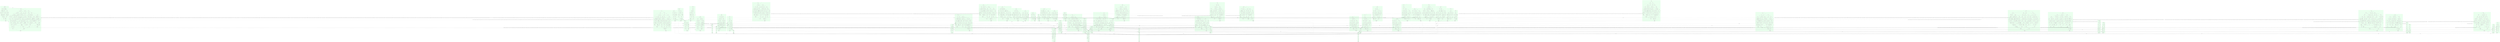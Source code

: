 digraph "EXPinput/ic" {
node [style=filled fillcolor=white]
subgraph cluster0 {
style="rounded,filled" label="C0" fontcolor="#B2CCBB" color="#EAFFEE"
edge[color=darkgray fontcolor=darkgray]
node [shape=doubleoctagon]; C0S0 [label=0];
node [shape=doubleoctagon]; C0S1 [label=1];
node [shape=doubleoctagon]; C0S26 [label=26];
node [shape=doubleoctagon]; C0S27 [label=27];
node [shape=oval]; C0S28 [label=28];
node [shape=doubleoctagon]; C0S32 [label=32];
node [shape=oval]; C0S78 [label=78];
node [shape=doubleoctagon]; C0S79 [label=79];
node [shape=doubleoctagon]; C0S80 [label=80];
node [shape=oval]; C0S81 [label=81];
node [shape=doubleoctagon]; C0S82 [label=82];
node [shape=oval]; C0S83 [label=83];
node [shape=oval]; C0S84 [label=84];
node [shape=doubleoctagon]; C0S85 [label=85];
node [shape=oval]; C0S86 [label=86];
node [shape=oval]; C0S100 [label=100];
node [shape=doubleoctagon]; C0S106 [label=106];
node [shape=oval]; C0S156 [label=156];
node [shape=oval]; C0S157 [label=157];
node [shape=oval]; C0S158 [label=158];
node [shape=oval]; C0S159 [label=159];
node [shape=doubleoctagon]; C0S160 [label=160];
node [shape=oval]; C0S161 [label=161];
node [shape=doubleoctagon]; C0S162 [label=162];
C0S0 -> C0S1 [label=t1R1]
C0S0 -> C0S156 [label=t7]
C0S0 -> C0S160 [label=t9]
C0S1 -> C0S78 [label=t7]
C0S1 -> C0S85 [label=t9]
C0S26 -> C0S27 [label=t9]
C0S27 -> C0S28 [label=t11R7]
C0S78 -> C0S79 [label=t3]
C0S78 -> C0S83 [label=t9]
C0S79 -> C0S26 [label=t1R1]
C0S79 -> C0S80 [label=t9]
C0S80 -> C0S27 [label=t1R1]
C0S80 -> C0S81 [label=t11R7]
C0S81 -> C0S28 [label=t1R1]
C0S81 -> C0S82 [label=t15R5]
C0S82 -> C0S32 [label=t1R1]
C0S83 -> C0S80 [label=t3]
C0S83 -> C0S84 [label=t11R7]
C0S84 -> C0S81 [label=t3]
C0S85 -> C0S83 [label=t7]
C0S85 -> C0S86 [label=t11R7]
C0S86 -> C0S84 [label=t7]
C0S100 -> C0S82 [label=t3]
C0S106 -> C0S100 [label=t7]
C0S156 -> C0S78 [label=t1R1]
C0S156 -> C0S157 [label=t9]
C0S157 -> C0S83 [label=t1R1]
C0S157 -> C0S158 [label=t11R7]
C0S158 -> C0S84 [label=t1R1]
C0S158 -> C0S159 [label=t15R5]
C0S159 -> C0S100 [label=t1R1]
C0S160 -> C0S85 [label=t1R1]
C0S160 -> C0S157 [label=t7]
C0S160 -> C0S161 [label=t11R7]
C0S161 -> C0S86 [label=t1R1]
C0S161 -> C0S162 [label=t15R5]
C0S161 -> C0S158 [label=t7]
C0S162 -> C0S106 [label=t1R1]
C0S162 -> C0S159 [label=t7]
}
subgraph cluster1 {
style="rounded,filled" label="C1" fontcolor="#B2CCBB" color="#EAFFEE"
edge[color=darkgray fontcolor=darkgray]
node [shape=oval]; C1S2 [label=2];
node [shape=oval]; C1S3 [label=3];
node [shape=oval]; C1S4 [label=4];
node [shape=oval]; C1S5 [label=5];
node [shape=oval]; C1S6 [label=6];
node [shape=oval]; C1S7 [label=7];
node [shape=oval]; C1S8 [label=8];
node [shape=doubleoctagon]; C1S9 [label=9];
node [shape=doubleoctagon]; C1S10 [label=10];
node [shape=oval]; C1S11 [label=11];
node [shape=oval]; C1S12 [label=12];
node [shape=oval]; C1S13 [label=13];
node [shape=doubleoctagon]; C1S14 [label=14];
node [shape=oval]; C1S15 [label=15];
node [shape=oval]; C1S16 [label=16];
node [shape=oval]; C1S17 [label=17];
node [shape=oval]; C1S18 [label=18];
node [shape=oval]; C1S19 [label=19];
node [shape=oval]; C1S20 [label=20];
node [shape=oval]; C1S21 [label=21];
node [shape=oval]; C1S33 [label=33];
node [shape=oval]; C1S34 [label=34];
node [shape=oval]; C1S35 [label=35];
node [shape=doubleoctagon]; C1S42 [label=42];
node [shape=oval]; C1S43 [label=43];
node [shape=doubleoctagon]; C1S44 [label=44];
node [shape=doubleoctagon]; C1S45 [label=45];
node [shape=oval]; C1S46 [label=46];
node [shape=doubleoctagon]; C1S47 [label=47];
node [shape=oval]; C1S48 [label=48];
node [shape=octagon]; C1S49 [label=49];
node [shape=doubleoctagon]; C1S50 [label=50];
node [shape=oval]; C1S51 [label=51];
node [shape=oval]; C1S52 [label=52];
node [shape=oval]; C1S53 [label=53];
node [shape=oval]; C1S54 [label=54];
node [shape=oval]; C1S55 [label=55];
node [shape=oval]; C1S56 [label=56];
node [shape=oval]; C1S57 [label=57];
node [shape=oval]; C1S58 [label=58];
node [shape=octagon]; C1S59 [label=59];
node [shape=oval]; C1S61 [label=61];
node [shape=oval]; C1S62 [label=62];
node [shape=oval]; C1S63 [label=63];
node [shape=doubleoctagon]; C1S64 [label=64];
node [shape=oval]; C1S66 [label=66];
node [shape=oval]; C1S67 [label=67];
node [shape=oval]; C1S68 [label=68];
node [shape=oval]; C1S69 [label=69];
node [shape=oval]; C1S71 [label=71];
node [shape=oval]; C1S72 [label=72];
node [shape=oval]; C1S73 [label=73];
node [shape=oval]; C1S74 [label=74];
node [shape=oval]; C1S75 [label=75];
node [shape=oval]; C1S76 [label=76];
node [shape=oval]; C1S77 [label=77];
C1S2 -> C1S3 [label=t7]
C1S2 -> C1S76 [label=t9]
C1S3 -> C1S4 [label=t3]
C1S3 -> C1S71 [label=t6]
C1S3 -> C1S7 [label=t8R3]
C1S3 -> C1S74 [label=t9]
C1S4 -> C1S5 [label=t1R1]
C1S4 -> C1S21 [label=t2]
C1S4 -> C1S54 [label=t6]
C1S4 -> C1S8 [label=t8R3]
C1S4 -> C1S66 [label=t9]
C1S5 -> C1S6 [label=t6]
C1S5 -> C1S19 [label=t9]
C1S6 -> C1S7 [label=t7]
C1S6 -> C1S17 [label=t9]
C1S7 -> C1S8 [label=t3]
C1S7 -> C1S15 [label=t9]
C1S8 -> C1S9 [label=t2]
C1S8 -> C1S11 [label=t9]
C1S9 -> C1S10 [label=t9]
C1S11 -> C1S10 [label=t2]
C1S11 -> C1S12 [label=t11R7]
C1S12 -> C1S13 [label=t15R5]
C1S13 -> C1S14 [label=t2]
C1S15 -> C1S11 [label=t3]
C1S15 -> C1S16 [label=t11R7]
C1S16 -> C1S12 [label=t3]
C1S17 -> C1S15 [label=t7]
C1S17 -> C1S18 [label=t11R7]
C1S18 -> C1S16 [label=t7]
C1S19 -> C1S17 [label=t6]
C1S19 -> C1S20 [label=t11R7]
C1S20 -> C1S18 [label=t6]
C1S21 -> C1S42 [label=t6]
C1S21 -> C1S9 [label=t8R3]
C1S21 -> C1S52 [label=t9]
C1S33 -> C1S34 [label=t6]
C1S34 -> C1S35 [label=t7]
C1S35 -> C1S13 [label=t3]
C1S42 -> C1S43 [label=t7]
C1S42 -> C1S50 [label=t9]
C1S43 -> C1S44 [label=t3]
C1S43 -> C1S48 [label=t9]
C1S44 -> C1S9 [label=t1R1]
C1S44 -> C1S45 [label=t9]
C1S45 -> C1S10 [label=t1R1]
C1S45 -> C1S46 [label=t11R7]
C1S46 -> C1S47 [label=t15R5]
C1S47 -> C1S14 [label=t1R1]
C1S48 -> C1S45 [label=t3]
C1S48 -> C1S49 [label=t11R7]
C1S49 -> C1S46 [label=t3]
C1S50 -> C1S48 [label=t7]
C1S50 -> C1S51 [label=t11R7]
C1S51 -> C1S49 [label=t7]
C1S52 -> C1S50 [label=t6]
C1S52 -> C1S10 [label=t8R3]
C1S52 -> C1S53 [label=t11R7]
C1S53 -> C1S51 [label=t6]
C1S54 -> C1S6 [label=t1R1]
C1S54 -> C1S42 [label=t2]
C1S54 -> C1S55 [label=t7]
C1S54 -> C1S61 [label=t9]
C1S55 -> C1S7 [label=t1R1]
C1S55 -> C1S43 [label=t2]
C1S55 -> C1S56 [label=t9]
C1S56 -> C1S15 [label=t1R1]
C1S56 -> C1S48 [label=t2]
C1S56 -> C1S57 [label=t11R7]
C1S57 -> C1S16 [label=t1R1]
C1S57 -> C1S49 [label=t2]
C1S57 -> C1S58 [label=t15R5]
C1S58 -> C1S35 [label=t1R1]
C1S58 -> C1S59 [label=t2]
C1S59 -> C1S47 [label=t3]
C1S61 -> C1S17 [label=t1R1]
C1S61 -> C1S50 [label=t2]
C1S61 -> C1S56 [label=t7]
C1S61 -> C1S62 [label=t11R7]
C1S62 -> C1S18 [label=t1R1]
C1S62 -> C1S51 [label=t2]
C1S62 -> C1S63 [label=t15R5]
C1S62 -> C1S57 [label=t7]
C1S63 -> C1S34 [label=t1R1]
C1S63 -> C1S64 [label=t2]
C1S63 -> C1S58 [label=t7]
C1S64 -> C1S59 [label=t7]
C1S66 -> C1S19 [label=t1R1]
C1S66 -> C1S52 [label=t2]
C1S66 -> C1S61 [label=t6]
C1S66 -> C1S11 [label=t8R3]
C1S66 -> C1S67 [label=t11R7]
C1S67 -> C1S20 [label=t1R1]
C1S67 -> C1S53 [label=t2]
C1S67 -> C1S68 [label=t15R5]
C1S67 -> C1S62 [label=t6]
C1S67 -> C1S12 [label=t8R3]
C1S68 -> C1S33 [label=t1R1]
C1S68 -> C1S69 [label=t2]
C1S68 -> C1S63 [label=t6]
C1S68 -> C1S13 [label=t8R3]
C1S69 -> C1S64 [label=t6]
C1S69 -> C1S14 [label=t8R3]
C1S71 -> C1S54 [label=t3]
C1S71 -> C1S72 [label=t9]
C1S72 -> C1S61 [label=t3]
C1S72 -> C1S73 [label=t11R7]
C1S73 -> C1S62 [label=t3]
C1S74 -> C1S66 [label=t3]
C1S74 -> C1S72 [label=t6]
C1S74 -> C1S15 [label=t8R3]
C1S74 -> C1S75 [label=t11R7]
C1S75 -> C1S67 [label=t3]
C1S75 -> C1S73 [label=t6]
C1S75 -> C1S16 [label=t8R3]
C1S76 -> C1S74 [label=t7]
C1S76 -> C1S77 [label=t11R7]
C1S77 -> C1S75 [label=t7]
}
subgraph cluster2 {
style="rounded,filled" label="C2" fontcolor="#B2CCBB" color="#EAFFEE"
edge[color=darkgray fontcolor=darkgray]
node [shape=oval]; C2S3 [label=3];
node [shape=oval]; C2S4 [label=4];
node [shape=oval]; C2S5 [label=5];
node [shape=oval]; C2S6 [label=6];
node [shape=oval]; C2S7 [label=7];
node [shape=oval]; C2S8 [label=8];
node [shape=doubleoctagon]; C2S9 [label=9];
node [shape=doubleoctagon]; C2S10 [label=10];
node [shape=oval]; C2S11 [label=11];
node [shape=oval]; C2S12 [label=12];
node [shape=oval]; C2S13 [label=13];
node [shape=doubleoctagon]; C2S14 [label=14];
node [shape=oval]; C2S15 [label=15];
node [shape=oval]; C2S16 [label=16];
node [shape=oval]; C2S17 [label=17];
node [shape=oval]; C2S18 [label=18];
node [shape=oval]; C2S19 [label=19];
node [shape=oval]; C2S20 [label=20];
node [shape=oval]; C2S21 [label=21];
node [shape=oval]; C2S33 [label=33];
node [shape=oval]; C2S34 [label=34];
node [shape=oval]; C2S35 [label=35];
node [shape=doubleoctagon]; C2S42 [label=42];
node [shape=oval]; C2S43 [label=43];
node [shape=doubleoctagon]; C2S44 [label=44];
node [shape=doubleoctagon]; C2S45 [label=45];
node [shape=oval]; C2S46 [label=46];
node [shape=doubleoctagon]; C2S47 [label=47];
node [shape=oval]; C2S48 [label=48];
node [shape=octagon]; C2S49 [label=49];
node [shape=doubleoctagon]; C2S50 [label=50];
node [shape=oval]; C2S51 [label=51];
node [shape=oval]; C2S52 [label=52];
node [shape=oval]; C2S53 [label=53];
node [shape=oval]; C2S54 [label=54];
node [shape=oval]; C2S55 [label=55];
node [shape=oval]; C2S56 [label=56];
node [shape=oval]; C2S57 [label=57];
node [shape=oval]; C2S58 [label=58];
node [shape=octagon]; C2S59 [label=59];
node [shape=oval]; C2S61 [label=61];
node [shape=oval]; C2S62 [label=62];
node [shape=oval]; C2S63 [label=63];
node [shape=doubleoctagon]; C2S64 [label=64];
node [shape=oval]; C2S66 [label=66];
node [shape=oval]; C2S67 [label=67];
node [shape=oval]; C2S68 [label=68];
node [shape=oval]; C2S69 [label=69];
node [shape=oval]; C2S71 [label=71];
node [shape=oval]; C2S72 [label=72];
node [shape=oval]; C2S73 [label=73];
node [shape=oval]; C2S74 [label=74];
node [shape=oval]; C2S75 [label=75];
C2S3 -> C2S4 [label=t3]
C2S3 -> C2S71 [label=t6]
C2S3 -> C2S7 [label=t8R3]
C2S3 -> C2S74 [label=t9]
C2S4 -> C2S5 [label=t1R1]
C2S4 -> C2S21 [label=t2]
C2S4 -> C2S54 [label=t6]
C2S4 -> C2S8 [label=t8R3]
C2S4 -> C2S66 [label=t9]
C2S5 -> C2S6 [label=t6]
C2S5 -> C2S19 [label=t9]
C2S6 -> C2S7 [label=t7]
C2S6 -> C2S17 [label=t9]
C2S7 -> C2S8 [label=t3]
C2S7 -> C2S15 [label=t9]
C2S8 -> C2S9 [label=t2]
C2S8 -> C2S11 [label=t9]
C2S9 -> C2S10 [label=t9]
C2S11 -> C2S10 [label=t2]
C2S11 -> C2S12 [label=t11R7]
C2S12 -> C2S13 [label=t15R5]
C2S13 -> C2S14 [label=t2]
C2S15 -> C2S11 [label=t3]
C2S15 -> C2S16 [label=t11R7]
C2S16 -> C2S12 [label=t3]
C2S17 -> C2S15 [label=t7]
C2S17 -> C2S18 [label=t11R7]
C2S18 -> C2S16 [label=t7]
C2S19 -> C2S17 [label=t6]
C2S19 -> C2S20 [label=t11R7]
C2S20 -> C2S18 [label=t6]
C2S21 -> C2S42 [label=t6]
C2S21 -> C2S9 [label=t8R3]
C2S21 -> C2S52 [label=t9]
C2S33 -> C2S34 [label=t6]
C2S34 -> C2S35 [label=t7]
C2S35 -> C2S13 [label=t3]
C2S42 -> C2S43 [label=t7]
C2S42 -> C2S50 [label=t9]
C2S43 -> C2S44 [label=t3]
C2S43 -> C2S48 [label=t9]
C2S44 -> C2S9 [label=t1R1]
C2S44 -> C2S45 [label=t9]
C2S45 -> C2S10 [label=t1R1]
C2S45 -> C2S46 [label=t11R7]
C2S46 -> C2S47 [label=t15R5]
C2S47 -> C2S14 [label=t1R1]
C2S48 -> C2S45 [label=t3]
C2S48 -> C2S49 [label=t11R7]
C2S49 -> C2S46 [label=t3]
C2S50 -> C2S48 [label=t7]
C2S50 -> C2S51 [label=t11R7]
C2S51 -> C2S49 [label=t7]
C2S52 -> C2S50 [label=t6]
C2S52 -> C2S10 [label=t8R3]
C2S52 -> C2S53 [label=t11R7]
C2S53 -> C2S51 [label=t6]
C2S54 -> C2S6 [label=t1R1]
C2S54 -> C2S42 [label=t2]
C2S54 -> C2S55 [label=t7]
C2S54 -> C2S61 [label=t9]
C2S55 -> C2S7 [label=t1R1]
C2S55 -> C2S43 [label=t2]
C2S55 -> C2S56 [label=t9]
C2S56 -> C2S15 [label=t1R1]
C2S56 -> C2S48 [label=t2]
C2S56 -> C2S57 [label=t11R7]
C2S57 -> C2S16 [label=t1R1]
C2S57 -> C2S49 [label=t2]
C2S57 -> C2S58 [label=t15R5]
C2S58 -> C2S35 [label=t1R1]
C2S58 -> C2S59 [label=t2]
C2S59 -> C2S47 [label=t3]
C2S61 -> C2S17 [label=t1R1]
C2S61 -> C2S50 [label=t2]
C2S61 -> C2S56 [label=t7]
C2S61 -> C2S62 [label=t11R7]
C2S62 -> C2S18 [label=t1R1]
C2S62 -> C2S51 [label=t2]
C2S62 -> C2S63 [label=t15R5]
C2S62 -> C2S57 [label=t7]
C2S63 -> C2S34 [label=t1R1]
C2S63 -> C2S64 [label=t2]
C2S63 -> C2S58 [label=t7]
C2S64 -> C2S59 [label=t7]
C2S66 -> C2S19 [label=t1R1]
C2S66 -> C2S52 [label=t2]
C2S66 -> C2S61 [label=t6]
C2S66 -> C2S11 [label=t8R3]
C2S66 -> C2S67 [label=t11R7]
C2S67 -> C2S20 [label=t1R1]
C2S67 -> C2S53 [label=t2]
C2S67 -> C2S68 [label=t15R5]
C2S67 -> C2S62 [label=t6]
C2S67 -> C2S12 [label=t8R3]
C2S68 -> C2S33 [label=t1R1]
C2S68 -> C2S69 [label=t2]
C2S68 -> C2S63 [label=t6]
C2S68 -> C2S13 [label=t8R3]
C2S69 -> C2S64 [label=t6]
C2S69 -> C2S14 [label=t8R3]
C2S71 -> C2S54 [label=t3]
C2S71 -> C2S72 [label=t9]
C2S72 -> C2S61 [label=t3]
C2S72 -> C2S73 [label=t11R7]
C2S73 -> C2S62 [label=t3]
C2S74 -> C2S66 [label=t3]
C2S74 -> C2S72 [label=t6]
C2S74 -> C2S15 [label=t8R3]
C2S74 -> C2S75 [label=t11R7]
C2S75 -> C2S67 [label=t3]
C2S75 -> C2S73 [label=t6]
C2S75 -> C2S16 [label=t8R3]
}
subgraph cluster3 {
style="rounded,filled" label="C3" fontcolor="#B2CCBB" color="#EAFFEE"
edge[color=darkgray fontcolor=darkgray]
node [shape=oval]; C3S4 [label=4];
node [shape=oval]; C3S5 [label=5];
node [shape=oval]; C3S6 [label=6];
node [shape=oval]; C3S7 [label=7];
node [shape=oval]; C3S8 [label=8];
node [shape=doubleoctagon]; C3S9 [label=9];
node [shape=doubleoctagon]; C3S10 [label=10];
node [shape=oval]; C3S11 [label=11];
node [shape=oval]; C3S12 [label=12];
node [shape=oval]; C3S13 [label=13];
node [shape=doubleoctagon]; C3S14 [label=14];
node [shape=oval]; C3S15 [label=15];
node [shape=oval]; C3S16 [label=16];
node [shape=oval]; C3S17 [label=17];
node [shape=oval]; C3S18 [label=18];
node [shape=oval]; C3S19 [label=19];
node [shape=oval]; C3S20 [label=20];
node [shape=oval]; C3S21 [label=21];
node [shape=oval]; C3S33 [label=33];
node [shape=oval]; C3S34 [label=34];
node [shape=oval]; C3S35 [label=35];
node [shape=doubleoctagon]; C3S42 [label=42];
node [shape=oval]; C3S43 [label=43];
node [shape=doubleoctagon]; C3S44 [label=44];
node [shape=doubleoctagon]; C3S45 [label=45];
node [shape=oval]; C3S46 [label=46];
node [shape=doubleoctagon]; C3S47 [label=47];
node [shape=oval]; C3S48 [label=48];
node [shape=octagon]; C3S49 [label=49];
node [shape=doubleoctagon]; C3S50 [label=50];
node [shape=oval]; C3S51 [label=51];
node [shape=oval]; C3S52 [label=52];
node [shape=oval]; C3S53 [label=53];
node [shape=oval]; C3S54 [label=54];
node [shape=oval]; C3S55 [label=55];
node [shape=oval]; C3S56 [label=56];
node [shape=oval]; C3S57 [label=57];
node [shape=oval]; C3S58 [label=58];
node [shape=octagon]; C3S59 [label=59];
node [shape=oval]; C3S61 [label=61];
node [shape=oval]; C3S62 [label=62];
node [shape=oval]; C3S63 [label=63];
node [shape=doubleoctagon]; C3S64 [label=64];
node [shape=oval]; C3S66 [label=66];
node [shape=oval]; C3S67 [label=67];
node [shape=oval]; C3S68 [label=68];
node [shape=oval]; C3S69 [label=69];
C3S4 -> C3S5 [label=t1R1]
C3S4 -> C3S21 [label=t2]
C3S4 -> C3S54 [label=t6]
C3S4 -> C3S8 [label=t8R3]
C3S4 -> C3S66 [label=t9]
C3S5 -> C3S6 [label=t6]
C3S5 -> C3S19 [label=t9]
C3S6 -> C3S7 [label=t7]
C3S6 -> C3S17 [label=t9]
C3S7 -> C3S8 [label=t3]
C3S7 -> C3S15 [label=t9]
C3S8 -> C3S9 [label=t2]
C3S8 -> C3S11 [label=t9]
C3S9 -> C3S10 [label=t9]
C3S11 -> C3S10 [label=t2]
C3S11 -> C3S12 [label=t11R7]
C3S12 -> C3S13 [label=t15R5]
C3S13 -> C3S14 [label=t2]
C3S15 -> C3S11 [label=t3]
C3S15 -> C3S16 [label=t11R7]
C3S16 -> C3S12 [label=t3]
C3S17 -> C3S15 [label=t7]
C3S17 -> C3S18 [label=t11R7]
C3S18 -> C3S16 [label=t7]
C3S19 -> C3S17 [label=t6]
C3S19 -> C3S20 [label=t11R7]
C3S20 -> C3S18 [label=t6]
C3S21 -> C3S42 [label=t6]
C3S21 -> C3S9 [label=t8R3]
C3S21 -> C3S52 [label=t9]
C3S33 -> C3S34 [label=t6]
C3S34 -> C3S35 [label=t7]
C3S35 -> C3S13 [label=t3]
C3S42 -> C3S43 [label=t7]
C3S42 -> C3S50 [label=t9]
C3S43 -> C3S44 [label=t3]
C3S43 -> C3S48 [label=t9]
C3S44 -> C3S9 [label=t1R1]
C3S44 -> C3S45 [label=t9]
C3S45 -> C3S10 [label=t1R1]
C3S45 -> C3S46 [label=t11R7]
C3S46 -> C3S47 [label=t15R5]
C3S47 -> C3S14 [label=t1R1]
C3S48 -> C3S45 [label=t3]
C3S48 -> C3S49 [label=t11R7]
C3S49 -> C3S46 [label=t3]
C3S50 -> C3S48 [label=t7]
C3S50 -> C3S51 [label=t11R7]
C3S51 -> C3S49 [label=t7]
C3S52 -> C3S50 [label=t6]
C3S52 -> C3S10 [label=t8R3]
C3S52 -> C3S53 [label=t11R7]
C3S53 -> C3S51 [label=t6]
C3S54 -> C3S6 [label=t1R1]
C3S54 -> C3S42 [label=t2]
C3S54 -> C3S55 [label=t7]
C3S54 -> C3S61 [label=t9]
C3S55 -> C3S7 [label=t1R1]
C3S55 -> C3S43 [label=t2]
C3S55 -> C3S56 [label=t9]
C3S56 -> C3S15 [label=t1R1]
C3S56 -> C3S48 [label=t2]
C3S56 -> C3S57 [label=t11R7]
C3S57 -> C3S16 [label=t1R1]
C3S57 -> C3S49 [label=t2]
C3S57 -> C3S58 [label=t15R5]
C3S58 -> C3S35 [label=t1R1]
C3S58 -> C3S59 [label=t2]
C3S59 -> C3S47 [label=t3]
C3S61 -> C3S17 [label=t1R1]
C3S61 -> C3S50 [label=t2]
C3S61 -> C3S56 [label=t7]
C3S61 -> C3S62 [label=t11R7]
C3S62 -> C3S18 [label=t1R1]
C3S62 -> C3S51 [label=t2]
C3S62 -> C3S63 [label=t15R5]
C3S62 -> C3S57 [label=t7]
C3S63 -> C3S34 [label=t1R1]
C3S63 -> C3S64 [label=t2]
C3S63 -> C3S58 [label=t7]
C3S64 -> C3S59 [label=t7]
C3S66 -> C3S19 [label=t1R1]
C3S66 -> C3S52 [label=t2]
C3S66 -> C3S61 [label=t6]
C3S66 -> C3S11 [label=t8R3]
C3S66 -> C3S67 [label=t11R7]
C3S67 -> C3S20 [label=t1R1]
C3S67 -> C3S53 [label=t2]
C3S67 -> C3S68 [label=t15R5]
C3S67 -> C3S62 [label=t6]
C3S67 -> C3S12 [label=t8R3]
C3S68 -> C3S33 [label=t1R1]
C3S68 -> C3S69 [label=t2]
C3S68 -> C3S63 [label=t6]
C3S68 -> C3S13 [label=t8R3]
C3S69 -> C3S64 [label=t6]
C3S69 -> C3S14 [label=t8R3]
}
subgraph cluster4 {
style="rounded,filled" label="C4" fontcolor="#B2CCBB" color="#EAFFEE"
edge[color=darkgray fontcolor=darkgray]
node [shape=oval]; C4S5 [label=5];
node [shape=oval]; C4S6 [label=6];
node [shape=oval]; C4S7 [label=7];
node [shape=oval]; C4S8 [label=8];
node [shape=doubleoctagon]; C4S9 [label=9];
node [shape=doubleoctagon]; C4S10 [label=10];
node [shape=oval]; C4S11 [label=11];
node [shape=oval]; C4S12 [label=12];
node [shape=oval]; C4S13 [label=13];
node [shape=doubleoctagon]; C4S14 [label=14];
node [shape=oval]; C4S15 [label=15];
node [shape=oval]; C4S16 [label=16];
node [shape=oval]; C4S17 [label=17];
node [shape=oval]; C4S18 [label=18];
node [shape=oval]; C4S19 [label=19];
node [shape=oval]; C4S20 [label=20];
C4S5 -> C4S6 [label=t6]
C4S5 -> C4S19 [label=t9]
C4S6 -> C4S7 [label=t7]
C4S6 -> C4S17 [label=t9]
C4S7 -> C4S8 [label=t3]
C4S7 -> C4S15 [label=t9]
C4S8 -> C4S9 [label=t2]
C4S8 -> C4S11 [label=t9]
C4S9 -> C4S10 [label=t9]
C4S11 -> C4S10 [label=t2]
C4S11 -> C4S12 [label=t11R7]
C4S12 -> C4S13 [label=t15R5]
C4S13 -> C4S14 [label=t2]
C4S15 -> C4S11 [label=t3]
C4S15 -> C4S16 [label=t11R7]
C4S16 -> C4S12 [label=t3]
C4S17 -> C4S15 [label=t7]
C4S17 -> C4S18 [label=t11R7]
C4S18 -> C4S16 [label=t7]
C4S19 -> C4S17 [label=t6]
C4S19 -> C4S20 [label=t11R7]
C4S20 -> C4S18 [label=t6]
}
subgraph cluster5 {
style="rounded,filled" label="C5" fontcolor="#B2CCBB" color="#EAFFEE"
edge[color=darkgray fontcolor=darkgray]
node [shape=oval]; C5S19 [label=19];
node [shape=oval]; C5S11 [label=11];
node [shape=oval]; C5S12 [label=12];
node [shape=oval]; C5S13 [label=13];
node [shape=doubleoctagon]; C5S14 [label=14];
node [shape=oval]; C5S15 [label=15];
node [shape=oval]; C5S16 [label=16];
node [shape=oval]; C5S17 [label=17];
node [shape=oval]; C5S18 [label=18];
node [shape=doubleoctagon]; C5S10 [label=10];
node [shape=oval]; C5S20 [label=20];
C5S19 -> C5S17 [label=t6]
C5S19 -> C5S20 [label=t11R7]
C5S11 -> C5S10 [label=t2]
C5S11 -> C5S12 [label=t11R7]
C5S12 -> C5S13 [label=t15R5]
C5S13 -> C5S14 [label=t2]
C5S15 -> C5S11 [label=t3]
C5S15 -> C5S16 [label=t11R7]
C5S16 -> C5S12 [label=t3]
C5S17 -> C5S15 [label=t7]
C5S17 -> C5S18 [label=t11R7]
C5S18 -> C5S16 [label=t7]
C5S20 -> C5S18 [label=t6]
}
subgraph cluster6 {
style="rounded,filled" label="C6" fontcolor="#B2CCBB" color="#EAFFEE"
edge[color=darkgray fontcolor=darkgray]
node [shape=oval]; C6S20 [label=20];
node [shape=oval]; C6S13 [label=13];
node [shape=doubleoctagon]; C6S14 [label=14];
node [shape=oval]; C6S16 [label=16];
node [shape=oval]; C6S18 [label=18];
node [shape=oval]; C6S12 [label=12];
C6S20 -> C6S18 [label=t6]
C6S13 -> C6S14 [label=t2]
C6S16 -> C6S12 [label=t3]
C6S18 -> C6S16 [label=t7]
C6S12 -> C6S13 [label=t15R5]
}
subgraph cluster7 {
style="rounded,filled" label="C7" fontcolor="#B2CCBB" color="#EAFFEE"
edge[color=darkgray fontcolor=darkgray]
node [shape=oval]; C7S22 [label=22];
node [shape=oval]; C7S23 [label=23];
node [shape=oval]; C7S24 [label=24];
node [shape=oval]; C7S25 [label=25];
node [shape=doubleoctagon]; C7S26 [label=26];
node [shape=doubleoctagon]; C7S27 [label=27];
node [shape=octagon]; C7S28 [label=28];
node [shape=oval]; C7S29 [label=29];
node [shape=oval]; C7S30 [label=30];
node [shape=oval]; C7S31 [label=31];
node [shape=doubleoctagon]; C7S32 [label=32];
node [shape=oval]; C7S36 [label=36];
node [shape=oval]; C7S37 [label=37];
node [shape=oval]; C7S38 [label=38];
node [shape=oval]; C7S39 [label=39];
node [shape=oval]; C7S40 [label=40];
node [shape=oval]; C7S41 [label=41];
C7S22 -> C7S23 [label=t6]
C7S22 -> C7S40 [label=t9]
C7S23 -> C7S24 [label=t7]
C7S23 -> C7S38 [label=t9]
C7S24 -> C7S25 [label=t3]
C7S24 -> C7S36 [label=t9]
C7S25 -> C7S26 [label=t2]
C7S25 -> C7S29 [label=t9]
C7S26 -> C7S27 [label=t9]
C7S27 -> C7S28 [label=t11R7]
C7S29 -> C7S27 [label=t2]
C7S29 -> C7S30 [label=t11R7]
C7S30 -> C7S28 [label=t2]
C7S30 -> C7S31 [label=t15R5]
C7S31 -> C7S32 [label=t2]
C7S36 -> C7S29 [label=t3]
C7S36 -> C7S37 [label=t11R7]
C7S37 -> C7S30 [label=t3]
C7S38 -> C7S36 [label=t7]
C7S38 -> C7S39 [label=t11R7]
C7S39 -> C7S37 [label=t7]
C7S40 -> C7S38 [label=t6]
C7S40 -> C7S41 [label=t11R7]
C7S41 -> C7S39 [label=t6]
}
subgraph cluster8 {
style="rounded,filled" label="C8" fontcolor="#B2CCBB" color="#EAFFEE"
edge[color=darkgray fontcolor=darkgray]
node [shape=oval]; C8S23 [label=23];
node [shape=oval]; C8S24 [label=24];
node [shape=oval]; C8S25 [label=25];
node [shape=doubleoctagon]; C8S26 [label=26];
node [shape=doubleoctagon]; C8S27 [label=27];
node [shape=octagon]; C8S28 [label=28];
node [shape=oval]; C8S29 [label=29];
node [shape=oval]; C8S30 [label=30];
node [shape=oval]; C8S31 [label=31];
node [shape=doubleoctagon]; C8S32 [label=32];
node [shape=oval]; C8S36 [label=36];
node [shape=oval]; C8S37 [label=37];
node [shape=oval]; C8S38 [label=38];
node [shape=oval]; C8S39 [label=39];
C8S23 -> C8S24 [label=t7]
C8S23 -> C8S38 [label=t9]
C8S24 -> C8S25 [label=t3]
C8S24 -> C8S36 [label=t9]
C8S25 -> C8S26 [label=t2]
C8S25 -> C8S29 [label=t9]
C8S26 -> C8S27 [label=t9]
C8S27 -> C8S28 [label=t11R7]
C8S29 -> C8S27 [label=t2]
C8S29 -> C8S30 [label=t11R7]
C8S30 -> C8S28 [label=t2]
C8S30 -> C8S31 [label=t15R5]
C8S31 -> C8S32 [label=t2]
C8S36 -> C8S29 [label=t3]
C8S36 -> C8S37 [label=t11R7]
C8S37 -> C8S30 [label=t3]
C8S38 -> C8S36 [label=t7]
C8S38 -> C8S39 [label=t11R7]
C8S39 -> C8S37 [label=t7]
}
subgraph cluster9 {
style="rounded,filled" label="C9" fontcolor="#B2CCBB" color="#EAFFEE"
edge[color=darkgray fontcolor=darkgray]
node [shape=oval]; C9S24 [label=24];
node [shape=oval]; C9S25 [label=25];
node [shape=doubleoctagon]; C9S26 [label=26];
node [shape=doubleoctagon]; C9S27 [label=27];
node [shape=octagon]; C9S28 [label=28];
node [shape=oval]; C9S29 [label=29];
node [shape=oval]; C9S30 [label=30];
node [shape=oval]; C9S31 [label=31];
node [shape=doubleoctagon]; C9S32 [label=32];
node [shape=oval]; C9S36 [label=36];
node [shape=oval]; C9S37 [label=37];
C9S24 -> C9S25 [label=t3]
C9S24 -> C9S36 [label=t9]
C9S25 -> C9S26 [label=t2]
C9S25 -> C9S29 [label=t9]
C9S26 -> C9S27 [label=t9]
C9S27 -> C9S28 [label=t11R7]
C9S29 -> C9S27 [label=t2]
C9S29 -> C9S30 [label=t11R7]
C9S30 -> C9S28 [label=t2]
C9S30 -> C9S31 [label=t15R5]
C9S31 -> C9S32 [label=t2]
C9S36 -> C9S29 [label=t3]
C9S36 -> C9S37 [label=t11R7]
C9S37 -> C9S30 [label=t3]
}
subgraph cluster10 {
style="rounded,filled" label="C10" fontcolor="#B2CCBB" color="#EAFFEE"
edge[color=darkgray fontcolor=darkgray]
node [shape=oval]; C10S25 [label=25];
node [shape=doubleoctagon]; C10S26 [label=26];
node [shape=doubleoctagon]; C10S27 [label=27];
node [shape=octagon]; C10S28 [label=28];
node [shape=oval]; C10S29 [label=29];
node [shape=oval]; C10S30 [label=30];
node [shape=oval]; C10S31 [label=31];
node [shape=doubleoctagon]; C10S32 [label=32];
C10S25 -> C10S26 [label=t2]
C10S25 -> C10S29 [label=t9]
C10S26 -> C10S27 [label=t9]
C10S27 -> C10S28 [label=t11R7]
C10S29 -> C10S27 [label=t2]
C10S29 -> C10S30 [label=t11R7]
C10S30 -> C10S28 [label=t2]
C10S30 -> C10S31 [label=t15R5]
C10S31 -> C10S32 [label=t2]
}
subgraph cluster11 {
style="rounded,filled" label="C11" fontcolor="#B2CCBB" color="#EAFFEE"
edge[color=darkgray fontcolor=darkgray]
node [shape=oval]; C11S29 [label=29];
node [shape=octagon]; C11S28 [label=28];
node [shape=doubleoctagon]; C11S27 [label=27];
node [shape=oval]; C11S30 [label=30];
node [shape=oval]; C11S31 [label=31];
node [shape=doubleoctagon]; C11S32 [label=32];
C11S29 -> C11S27 [label=t2]
C11S29 -> C11S30 [label=t11R7]
C11S27 -> C11S28 [label=t11R7]
C11S30 -> C11S28 [label=t2]
C11S30 -> C11S31 [label=t15R5]
C11S31 -> C11S32 [label=t2]
}
subgraph cluster12 {
style="rounded,filled" label="C12" fontcolor="#B2CCBB" color="#EAFFEE"
edge[color=darkgray fontcolor=darkgray]
node [shape=oval]; C12S30 [label=30];
node [shape=octagon]; C12S28 [label=28];
node [shape=oval]; C12S31 [label=31];
node [shape=doubleoctagon]; C12S32 [label=32];
C12S30 -> C12S28 [label=t2]
C12S30 -> C12S31 [label=t15R5]
C12S31 -> C12S32 [label=t2]
}
subgraph cluster13 {
style="rounded,filled" label="C13" fontcolor="#B2CCBB" color="#EAFFEE"
edge[color=darkgray fontcolor=darkgray]
node [shape=oval]; C13S31 [label=31];
node [shape=doubleoctagon]; C13S32 [label=32];
C13S31 -> C13S32 [label=t2]
}
subgraph cluster14 {
style="rounded,filled" label="C14" fontcolor="#B2CCBB" color="#EAFFEE"
edge[color=darkgray fontcolor=darkgray]
node [shape=oval]; C14S33 [label=33];
node [shape=doubleoctagon]; C14S14 [label=14];
node [shape=oval]; C14S13 [label=13];
node [shape=oval]; C14S34 [label=34];
node [shape=oval]; C14S35 [label=35];
C14S33 -> C14S34 [label=t6]
C14S13 -> C14S14 [label=t2]
C14S34 -> C14S35 [label=t7]
C14S35 -> C14S13 [label=t3]
}
subgraph cluster15 {
style="rounded,filled" label="C15" fontcolor="#B2CCBB" color="#EAFFEE"
edge[color=darkgray fontcolor=darkgray]
node [shape=oval]; C15S36 [label=36];
node [shape=octagon]; C15S28 [label=28];
node [shape=oval]; C15S29 [label=29];
node [shape=oval]; C15S30 [label=30];
node [shape=oval]; C15S31 [label=31];
node [shape=doubleoctagon]; C15S32 [label=32];
node [shape=doubleoctagon]; C15S27 [label=27];
node [shape=oval]; C15S37 [label=37];
C15S36 -> C15S29 [label=t3]
C15S36 -> C15S37 [label=t11R7]
C15S29 -> C15S27 [label=t2]
C15S29 -> C15S30 [label=t11R7]
C15S30 -> C15S28 [label=t2]
C15S30 -> C15S31 [label=t15R5]
C15S31 -> C15S32 [label=t2]
C15S27 -> C15S28 [label=t11R7]
C15S37 -> C15S30 [label=t3]
}
subgraph cluster16 {
style="rounded,filled" label="C16" fontcolor="#B2CCBB" color="#EAFFEE"
edge[color=darkgray fontcolor=darkgray]
node [shape=oval]; C16S37 [label=37];
node [shape=oval]; C16S30 [label=30];
node [shape=oval]; C16S31 [label=31];
node [shape=doubleoctagon]; C16S32 [label=32];
node [shape=octagon]; C16S28 [label=28];
C16S37 -> C16S30 [label=t3]
C16S30 -> C16S28 [label=t2]
C16S30 -> C16S31 [label=t15R5]
C16S31 -> C16S32 [label=t2]
}
subgraph cluster17 {
style="rounded,filled" label="C17" fontcolor="#B2CCBB" color="#EAFFEE"
edge[color=darkgray fontcolor=darkgray]
node [shape=oval]; C17S38 [label=38];
node [shape=octagon]; C17S28 [label=28];
node [shape=oval]; C17S29 [label=29];
node [shape=oval]; C17S30 [label=30];
node [shape=oval]; C17S31 [label=31];
node [shape=doubleoctagon]; C17S32 [label=32];
node [shape=oval]; C17S36 [label=36];
node [shape=oval]; C17S37 [label=37];
node [shape=doubleoctagon]; C17S27 [label=27];
node [shape=oval]; C17S39 [label=39];
C17S38 -> C17S36 [label=t7]
C17S38 -> C17S39 [label=t11R7]
C17S29 -> C17S27 [label=t2]
C17S29 -> C17S30 [label=t11R7]
C17S30 -> C17S28 [label=t2]
C17S30 -> C17S31 [label=t15R5]
C17S31 -> C17S32 [label=t2]
C17S36 -> C17S29 [label=t3]
C17S36 -> C17S37 [label=t11R7]
C17S37 -> C17S30 [label=t3]
C17S27 -> C17S28 [label=t11R7]
C17S39 -> C17S37 [label=t7]
}
subgraph cluster18 {
style="rounded,filled" label="C18" fontcolor="#B2CCBB" color="#EAFFEE"
edge[color=darkgray fontcolor=darkgray]
node [shape=oval]; C18S39 [label=39];
node [shape=oval]; C18S30 [label=30];
node [shape=oval]; C18S31 [label=31];
node [shape=doubleoctagon]; C18S32 [label=32];
node [shape=oval]; C18S37 [label=37];
node [shape=octagon]; C18S28 [label=28];
C18S39 -> C18S37 [label=t7]
C18S30 -> C18S28 [label=t2]
C18S30 -> C18S31 [label=t15R5]
C18S31 -> C18S32 [label=t2]
C18S37 -> C18S30 [label=t3]
}
subgraph cluster19 {
style="rounded,filled" label="C19" fontcolor="#B2CCBB" color="#EAFFEE"
edge[color=darkgray fontcolor=darkgray]
node [shape=oval]; C19S40 [label=40];
node [shape=octagon]; C19S28 [label=28];
node [shape=oval]; C19S29 [label=29];
node [shape=oval]; C19S30 [label=30];
node [shape=oval]; C19S31 [label=31];
node [shape=doubleoctagon]; C19S32 [label=32];
node [shape=oval]; C19S36 [label=36];
node [shape=oval]; C19S37 [label=37];
node [shape=oval]; C19S38 [label=38];
node [shape=oval]; C19S39 [label=39];
node [shape=doubleoctagon]; C19S27 [label=27];
node [shape=oval]; C19S41 [label=41];
C19S40 -> C19S38 [label=t6]
C19S40 -> C19S41 [label=t11R7]
C19S29 -> C19S27 [label=t2]
C19S29 -> C19S30 [label=t11R7]
C19S30 -> C19S28 [label=t2]
C19S30 -> C19S31 [label=t15R5]
C19S31 -> C19S32 [label=t2]
C19S36 -> C19S29 [label=t3]
C19S36 -> C19S37 [label=t11R7]
C19S37 -> C19S30 [label=t3]
C19S38 -> C19S36 [label=t7]
C19S38 -> C19S39 [label=t11R7]
C19S39 -> C19S37 [label=t7]
C19S27 -> C19S28 [label=t11R7]
C19S41 -> C19S39 [label=t6]
}
subgraph cluster20 {
style="rounded,filled" label="C20" fontcolor="#B2CCBB" color="#EAFFEE"
edge[color=darkgray fontcolor=darkgray]
node [shape=oval]; C20S41 [label=41];
node [shape=oval]; C20S30 [label=30];
node [shape=oval]; C20S31 [label=31];
node [shape=doubleoctagon]; C20S32 [label=32];
node [shape=oval]; C20S37 [label=37];
node [shape=oval]; C20S39 [label=39];
node [shape=octagon]; C20S28 [label=28];
C20S41 -> C20S39 [label=t6]
C20S30 -> C20S28 [label=t2]
C20S30 -> C20S31 [label=t15R5]
C20S31 -> C20S32 [label=t2]
C20S37 -> C20S30 [label=t3]
C20S39 -> C20S37 [label=t7]
}
subgraph cluster21 {
style="rounded,filled" label="C21" fontcolor="#B2CCBB" color="#EAFFEE"
edge[color=darkgray fontcolor=darkgray]
node [shape=oval]; C21S60 [label=60];
node [shape=doubleoctagon]; C21S32 [label=32];
node [shape=oval]; C21S31 [label=31];
C21S60 -> C21S31 [label=t3]
C21S31 -> C21S32 [label=t2]
}
subgraph cluster22 {
style="rounded,filled" label="C22" fontcolor="#B2CCBB" color="#EAFFEE"
edge[color=darkgray fontcolor=darkgray]
node [shape=oval]; C22S65 [label=65];
node [shape=doubleoctagon]; C22S32 [label=32];
node [shape=oval]; C22S60 [label=60];
node [shape=oval]; C22S31 [label=31];
C22S65 -> C22S60 [label=t7]
C22S60 -> C22S31 [label=t3]
C22S31 -> C22S32 [label=t2]
}
subgraph cluster23 {
style="rounded,filled" label="C23" fontcolor="#B2CCBB" color="#EAFFEE"
edge[color=darkgray fontcolor=darkgray]
node [shape=oval]; C23S66 [label=66];
node [shape=oval]; C23S11 [label=11];
node [shape=oval]; C23S12 [label=12];
node [shape=oval]; C23S13 [label=13];
node [shape=doubleoctagon]; C23S14 [label=14];
node [shape=oval]; C23S15 [label=15];
node [shape=oval]; C23S16 [label=16];
node [shape=oval]; C23S17 [label=17];
node [shape=oval]; C23S18 [label=18];
node [shape=oval]; C23S19 [label=19];
node [shape=oval]; C23S20 [label=20];
node [shape=oval]; C23S33 [label=33];
node [shape=oval]; C23S34 [label=34];
node [shape=oval]; C23S35 [label=35];
node [shape=doubleoctagon]; C23S45 [label=45];
node [shape=oval]; C23S46 [label=46];
node [shape=doubleoctagon]; C23S47 [label=47];
node [shape=oval]; C23S48 [label=48];
node [shape=octagon]; C23S49 [label=49];
node [shape=doubleoctagon]; C23S50 [label=50];
node [shape=oval]; C23S51 [label=51];
node [shape=oval]; C23S52 [label=52];
node [shape=oval]; C23S53 [label=53];
node [shape=oval]; C23S56 [label=56];
node [shape=oval]; C23S57 [label=57];
node [shape=oval]; C23S58 [label=58];
node [shape=octagon]; C23S59 [label=59];
node [shape=oval]; C23S61 [label=61];
node [shape=oval]; C23S62 [label=62];
node [shape=oval]; C23S63 [label=63];
node [shape=doubleoctagon]; C23S64 [label=64];
node [shape=doubleoctagon]; C23S10 [label=10];
node [shape=oval]; C23S67 [label=67];
node [shape=oval]; C23S68 [label=68];
node [shape=oval]; C23S69 [label=69];
C23S66 -> C23S19 [label=t1R1]
C23S66 -> C23S52 [label=t2]
C23S66 -> C23S61 [label=t6]
C23S66 -> C23S11 [label=t8R3]
C23S66 -> C23S67 [label=t11R7]
C23S11 -> C23S10 [label=t2]
C23S11 -> C23S12 [label=t11R7]
C23S12 -> C23S13 [label=t15R5]
C23S13 -> C23S14 [label=t2]
C23S15 -> C23S11 [label=t3]
C23S15 -> C23S16 [label=t11R7]
C23S16 -> C23S12 [label=t3]
C23S17 -> C23S15 [label=t7]
C23S17 -> C23S18 [label=t11R7]
C23S18 -> C23S16 [label=t7]
C23S19 -> C23S17 [label=t6]
C23S19 -> C23S20 [label=t11R7]
C23S20 -> C23S18 [label=t6]
C23S33 -> C23S34 [label=t6]
C23S34 -> C23S35 [label=t7]
C23S35 -> C23S13 [label=t3]
C23S45 -> C23S10 [label=t1R1]
C23S45 -> C23S46 [label=t11R7]
C23S46 -> C23S47 [label=t15R5]
C23S47 -> C23S14 [label=t1R1]
C23S48 -> C23S45 [label=t3]
C23S48 -> C23S49 [label=t11R7]
C23S49 -> C23S46 [label=t3]
C23S50 -> C23S48 [label=t7]
C23S50 -> C23S51 [label=t11R7]
C23S51 -> C23S49 [label=t7]
C23S52 -> C23S50 [label=t6]
C23S52 -> C23S10 [label=t8R3]
C23S52 -> C23S53 [label=t11R7]
C23S53 -> C23S51 [label=t6]
C23S56 -> C23S15 [label=t1R1]
C23S56 -> C23S48 [label=t2]
C23S56 -> C23S57 [label=t11R7]
C23S57 -> C23S16 [label=t1R1]
C23S57 -> C23S49 [label=t2]
C23S57 -> C23S58 [label=t15R5]
C23S58 -> C23S35 [label=t1R1]
C23S58 -> C23S59 [label=t2]
C23S59 -> C23S47 [label=t3]
C23S61 -> C23S17 [label=t1R1]
C23S61 -> C23S50 [label=t2]
C23S61 -> C23S56 [label=t7]
C23S61 -> C23S62 [label=t11R7]
C23S62 -> C23S18 [label=t1R1]
C23S62 -> C23S51 [label=t2]
C23S62 -> C23S63 [label=t15R5]
C23S62 -> C23S57 [label=t7]
C23S63 -> C23S34 [label=t1R1]
C23S63 -> C23S64 [label=t2]
C23S63 -> C23S58 [label=t7]
C23S64 -> C23S59 [label=t7]
C23S67 -> C23S20 [label=t1R1]
C23S67 -> C23S53 [label=t2]
C23S67 -> C23S68 [label=t15R5]
C23S67 -> C23S62 [label=t6]
C23S67 -> C23S12 [label=t8R3]
C23S68 -> C23S33 [label=t1R1]
C23S68 -> C23S69 [label=t2]
C23S68 -> C23S63 [label=t6]
C23S68 -> C23S13 [label=t8R3]
C23S69 -> C23S64 [label=t6]
C23S69 -> C23S14 [label=t8R3]
}
subgraph cluster24 {
style="rounded,filled" label="C24" fontcolor="#B2CCBB" color="#EAFFEE"
edge[color=darkgray fontcolor=darkgray]
node [shape=oval]; C24S67 [label=67];
node [shape=oval]; C24S13 [label=13];
node [shape=doubleoctagon]; C24S14 [label=14];
node [shape=oval]; C24S16 [label=16];
node [shape=oval]; C24S18 [label=18];
node [shape=oval]; C24S20 [label=20];
node [shape=oval]; C24S33 [label=33];
node [shape=oval]; C24S34 [label=34];
node [shape=oval]; C24S35 [label=35];
node [shape=octagon]; C24S46 [label=46];
node [shape=doubleoctagon]; C24S47 [label=47];
node [shape=octagon]; C24S49 [label=49];
node [shape=oval]; C24S51 [label=51];
node [shape=oval]; C24S53 [label=53];
node [shape=oval]; C24S57 [label=57];
node [shape=oval]; C24S58 [label=58];
node [shape=octagon]; C24S59 [label=59];
node [shape=oval]; C24S62 [label=62];
node [shape=oval]; C24S63 [label=63];
node [shape=doubleoctagon]; C24S64 [label=64];
node [shape=oval]; C24S12 [label=12];
node [shape=oval]; C24S68 [label=68];
node [shape=oval]; C24S69 [label=69];
C24S67 -> C24S20 [label=t1R1]
C24S67 -> C24S53 [label=t2]
C24S67 -> C24S68 [label=t15R5]
C24S67 -> C24S62 [label=t6]
C24S67 -> C24S12 [label=t8R3]
C24S13 -> C24S14 [label=t2]
C24S16 -> C24S12 [label=t3]
C24S18 -> C24S16 [label=t7]
C24S20 -> C24S18 [label=t6]
C24S33 -> C24S34 [label=t6]
C24S34 -> C24S35 [label=t7]
C24S35 -> C24S13 [label=t3]
C24S46 -> C24S47 [label=t15R5]
C24S47 -> C24S14 [label=t1R1]
C24S49 -> C24S46 [label=t3]
C24S51 -> C24S49 [label=t7]
C24S53 -> C24S51 [label=t6]
C24S57 -> C24S16 [label=t1R1]
C24S57 -> C24S49 [label=t2]
C24S57 -> C24S58 [label=t15R5]
C24S58 -> C24S35 [label=t1R1]
C24S58 -> C24S59 [label=t2]
C24S59 -> C24S47 [label=t3]
C24S62 -> C24S18 [label=t1R1]
C24S62 -> C24S51 [label=t2]
C24S62 -> C24S63 [label=t15R5]
C24S62 -> C24S57 [label=t7]
C24S63 -> C24S34 [label=t1R1]
C24S63 -> C24S64 [label=t2]
C24S63 -> C24S58 [label=t7]
C24S64 -> C24S59 [label=t7]
C24S12 -> C24S13 [label=t15R5]
C24S68 -> C24S33 [label=t1R1]
C24S68 -> C24S69 [label=t2]
C24S68 -> C24S63 [label=t6]
C24S68 -> C24S13 [label=t8R3]
C24S69 -> C24S64 [label=t6]
C24S69 -> C24S14 [label=t8R3]
}
subgraph cluster25 {
style="rounded,filled" label="C25" fontcolor="#B2CCBB" color="#EAFFEE"
edge[color=darkgray fontcolor=darkgray]
node [shape=oval]; C25S68 [label=68];
node [shape=doubleoctagon]; C25S14 [label=14];
node [shape=oval]; C25S33 [label=33];
node [shape=oval]; C25S34 [label=34];
node [shape=oval]; C25S35 [label=35];
node [shape=doubleoctagon]; C25S47 [label=47];
node [shape=oval]; C25S58 [label=58];
node [shape=octagon]; C25S59 [label=59];
node [shape=oval]; C25S63 [label=63];
node [shape=doubleoctagon]; C25S64 [label=64];
node [shape=oval]; C25S13 [label=13];
node [shape=octagon]; C25S69 [label=69];
C25S68 -> C25S33 [label=t1R1]
C25S68 -> C25S69 [label=t2]
C25S68 -> C25S63 [label=t6]
C25S68 -> C25S13 [label=t8R3]
C25S33 -> C25S34 [label=t6]
C25S34 -> C25S35 [label=t7]
C25S35 -> C25S13 [label=t3]
C25S47 -> C25S14 [label=t1R1]
C25S58 -> C25S35 [label=t1R1]
C25S58 -> C25S59 [label=t2]
C25S59 -> C25S47 [label=t3]
C25S63 -> C25S34 [label=t1R1]
C25S63 -> C25S64 [label=t2]
C25S63 -> C25S58 [label=t7]
C25S64 -> C25S59 [label=t7]
C25S13 -> C25S14 [label=t2]
C25S69 -> C25S64 [label=t6]
C25S69 -> C25S14 [label=t8R3]
}
subgraph cluster26 {
style="rounded,filled" label="C26" fontcolor="#B2CCBB" color="#EAFFEE"
edge[color=darkgray fontcolor=darkgray]
node [shape=oval]; C26S70 [label=70];
node [shape=doubleoctagon]; C26S32 [label=32];
node [shape=oval]; C26S60 [label=60];
node [shape=oval]; C26S65 [label=65];
node [shape=oval]; C26S31 [label=31];
C26S70 -> C26S65 [label=t6]
C26S60 -> C26S31 [label=t3]
C26S65 -> C26S60 [label=t7]
C26S31 -> C26S32 [label=t2]
}
subgraph cluster27 {
style="rounded,filled" label="C27" fontcolor="#B2CCBB" color="#EAFFEE"
edge[color=darkgray fontcolor=darkgray]
node [shape=oval]; C27S74 [label=74];
node [shape=oval]; C27S11 [label=11];
node [shape=oval]; C27S12 [label=12];
node [shape=oval]; C27S13 [label=13];
node [shape=doubleoctagon]; C27S14 [label=14];
node [shape=oval]; C27S15 [label=15];
node [shape=oval]; C27S16 [label=16];
node [shape=oval]; C27S17 [label=17];
node [shape=oval]; C27S18 [label=18];
node [shape=oval]; C27S19 [label=19];
node [shape=oval]; C27S20 [label=20];
node [shape=oval]; C27S33 [label=33];
node [shape=oval]; C27S34 [label=34];
node [shape=oval]; C27S35 [label=35];
node [shape=doubleoctagon]; C27S45 [label=45];
node [shape=oval]; C27S46 [label=46];
node [shape=doubleoctagon]; C27S47 [label=47];
node [shape=oval]; C27S48 [label=48];
node [shape=octagon]; C27S49 [label=49];
node [shape=doubleoctagon]; C27S50 [label=50];
node [shape=oval]; C27S51 [label=51];
node [shape=oval]; C27S52 [label=52];
node [shape=oval]; C27S53 [label=53];
node [shape=oval]; C27S56 [label=56];
node [shape=oval]; C27S57 [label=57];
node [shape=oval]; C27S58 [label=58];
node [shape=octagon]; C27S59 [label=59];
node [shape=oval]; C27S61 [label=61];
node [shape=oval]; C27S62 [label=62];
node [shape=oval]; C27S63 [label=63];
node [shape=doubleoctagon]; C27S64 [label=64];
node [shape=oval]; C27S66 [label=66];
node [shape=oval]; C27S67 [label=67];
node [shape=oval]; C27S68 [label=68];
node [shape=oval]; C27S69 [label=69];
node [shape=oval]; C27S72 [label=72];
node [shape=oval]; C27S73 [label=73];
node [shape=doubleoctagon]; C27S10 [label=10];
node [shape=oval]; C27S75 [label=75];
C27S74 -> C27S66 [label=t3]
C27S74 -> C27S72 [label=t6]
C27S74 -> C27S15 [label=t8R3]
C27S74 -> C27S75 [label=t11R7]
C27S11 -> C27S10 [label=t2]
C27S11 -> C27S12 [label=t11R7]
C27S12 -> C27S13 [label=t15R5]
C27S13 -> C27S14 [label=t2]
C27S15 -> C27S11 [label=t3]
C27S15 -> C27S16 [label=t11R7]
C27S16 -> C27S12 [label=t3]
C27S17 -> C27S15 [label=t7]
C27S17 -> C27S18 [label=t11R7]
C27S18 -> C27S16 [label=t7]
C27S19 -> C27S17 [label=t6]
C27S19 -> C27S20 [label=t11R7]
C27S20 -> C27S18 [label=t6]
C27S33 -> C27S34 [label=t6]
C27S34 -> C27S35 [label=t7]
C27S35 -> C27S13 [label=t3]
C27S45 -> C27S10 [label=t1R1]
C27S45 -> C27S46 [label=t11R7]
C27S46 -> C27S47 [label=t15R5]
C27S47 -> C27S14 [label=t1R1]
C27S48 -> C27S45 [label=t3]
C27S48 -> C27S49 [label=t11R7]
C27S49 -> C27S46 [label=t3]
C27S50 -> C27S48 [label=t7]
C27S50 -> C27S51 [label=t11R7]
C27S51 -> C27S49 [label=t7]
C27S52 -> C27S50 [label=t6]
C27S52 -> C27S10 [label=t8R3]
C27S52 -> C27S53 [label=t11R7]
C27S53 -> C27S51 [label=t6]
C27S56 -> C27S15 [label=t1R1]
C27S56 -> C27S48 [label=t2]
C27S56 -> C27S57 [label=t11R7]
C27S57 -> C27S16 [label=t1R1]
C27S57 -> C27S49 [label=t2]
C27S57 -> C27S58 [label=t15R5]
C27S58 -> C27S35 [label=t1R1]
C27S58 -> C27S59 [label=t2]
C27S59 -> C27S47 [label=t3]
C27S61 -> C27S17 [label=t1R1]
C27S61 -> C27S50 [label=t2]
C27S61 -> C27S56 [label=t7]
C27S61 -> C27S62 [label=t11R7]
C27S62 -> C27S18 [label=t1R1]
C27S62 -> C27S51 [label=t2]
C27S62 -> C27S63 [label=t15R5]
C27S62 -> C27S57 [label=t7]
C27S63 -> C27S34 [label=t1R1]
C27S63 -> C27S64 [label=t2]
C27S63 -> C27S58 [label=t7]
C27S64 -> C27S59 [label=t7]
C27S66 -> C27S19 [label=t1R1]
C27S66 -> C27S52 [label=t2]
C27S66 -> C27S61 [label=t6]
C27S66 -> C27S11 [label=t8R3]
C27S66 -> C27S67 [label=t11R7]
C27S67 -> C27S20 [label=t1R1]
C27S67 -> C27S53 [label=t2]
C27S67 -> C27S68 [label=t15R5]
C27S67 -> C27S62 [label=t6]
C27S67 -> C27S12 [label=t8R3]
C27S68 -> C27S33 [label=t1R1]
C27S68 -> C27S69 [label=t2]
C27S68 -> C27S63 [label=t6]
C27S68 -> C27S13 [label=t8R3]
C27S69 -> C27S64 [label=t6]
C27S69 -> C27S14 [label=t8R3]
C27S72 -> C27S61 [label=t3]
C27S72 -> C27S73 [label=t11R7]
C27S73 -> C27S62 [label=t3]
C27S75 -> C27S67 [label=t3]
C27S75 -> C27S73 [label=t6]
C27S75 -> C27S16 [label=t8R3]
}
subgraph cluster28 {
style="rounded,filled" label="C28" fontcolor="#B2CCBB" color="#EAFFEE"
edge[color=darkgray fontcolor=darkgray]
node [shape=oval]; C28S75 [label=75];
node [shape=oval]; C28S13 [label=13];
node [shape=doubleoctagon]; C28S14 [label=14];
node [shape=oval]; C28S16 [label=16];
node [shape=oval]; C28S18 [label=18];
node [shape=oval]; C28S20 [label=20];
node [shape=oval]; C28S33 [label=33];
node [shape=oval]; C28S34 [label=34];
node [shape=oval]; C28S35 [label=35];
node [shape=octagon]; C28S46 [label=46];
node [shape=doubleoctagon]; C28S47 [label=47];
node [shape=octagon]; C28S49 [label=49];
node [shape=oval]; C28S51 [label=51];
node [shape=oval]; C28S53 [label=53];
node [shape=oval]; C28S57 [label=57];
node [shape=oval]; C28S58 [label=58];
node [shape=octagon]; C28S59 [label=59];
node [shape=oval]; C28S62 [label=62];
node [shape=oval]; C28S63 [label=63];
node [shape=doubleoctagon]; C28S64 [label=64];
node [shape=oval]; C28S67 [label=67];
node [shape=oval]; C28S68 [label=68];
node [shape=oval]; C28S69 [label=69];
node [shape=oval]; C28S73 [label=73];
node [shape=oval]; C28S12 [label=12];
C28S75 -> C28S67 [label=t3]
C28S75 -> C28S73 [label=t6]
C28S75 -> C28S16 [label=t8R3]
C28S13 -> C28S14 [label=t2]
C28S16 -> C28S12 [label=t3]
C28S18 -> C28S16 [label=t7]
C28S20 -> C28S18 [label=t6]
C28S33 -> C28S34 [label=t6]
C28S34 -> C28S35 [label=t7]
C28S35 -> C28S13 [label=t3]
C28S46 -> C28S47 [label=t15R5]
C28S47 -> C28S14 [label=t1R1]
C28S49 -> C28S46 [label=t3]
C28S51 -> C28S49 [label=t7]
C28S53 -> C28S51 [label=t6]
C28S57 -> C28S16 [label=t1R1]
C28S57 -> C28S49 [label=t2]
C28S57 -> C28S58 [label=t15R5]
C28S58 -> C28S35 [label=t1R1]
C28S58 -> C28S59 [label=t2]
C28S59 -> C28S47 [label=t3]
C28S62 -> C28S18 [label=t1R1]
C28S62 -> C28S51 [label=t2]
C28S62 -> C28S63 [label=t15R5]
C28S62 -> C28S57 [label=t7]
C28S63 -> C28S34 [label=t1R1]
C28S63 -> C28S64 [label=t2]
C28S63 -> C28S58 [label=t7]
C28S64 -> C28S59 [label=t7]
C28S67 -> C28S20 [label=t1R1]
C28S67 -> C28S53 [label=t2]
C28S67 -> C28S68 [label=t15R5]
C28S67 -> C28S62 [label=t6]
C28S67 -> C28S12 [label=t8R3]
C28S68 -> C28S33 [label=t1R1]
C28S68 -> C28S69 [label=t2]
C28S68 -> C28S63 [label=t6]
C28S68 -> C28S13 [label=t8R3]
C28S69 -> C28S64 [label=t6]
C28S69 -> C28S14 [label=t8R3]
C28S73 -> C28S62 [label=t3]
C28S12 -> C28S13 [label=t15R5]
}
subgraph cluster29 {
style="rounded,filled" label="C29" fontcolor="#B2CCBB" color="#EAFFEE"
edge[color=darkgray fontcolor=darkgray]
node [shape=oval]; C29S76 [label=76];
node [shape=oval]; C29S11 [label=11];
node [shape=oval]; C29S12 [label=12];
node [shape=oval]; C29S13 [label=13];
node [shape=doubleoctagon]; C29S14 [label=14];
node [shape=oval]; C29S15 [label=15];
node [shape=oval]; C29S16 [label=16];
node [shape=oval]; C29S17 [label=17];
node [shape=oval]; C29S18 [label=18];
node [shape=oval]; C29S19 [label=19];
node [shape=oval]; C29S20 [label=20];
node [shape=oval]; C29S33 [label=33];
node [shape=oval]; C29S34 [label=34];
node [shape=oval]; C29S35 [label=35];
node [shape=doubleoctagon]; C29S45 [label=45];
node [shape=oval]; C29S46 [label=46];
node [shape=doubleoctagon]; C29S47 [label=47];
node [shape=oval]; C29S48 [label=48];
node [shape=octagon]; C29S49 [label=49];
node [shape=doubleoctagon]; C29S50 [label=50];
node [shape=oval]; C29S51 [label=51];
node [shape=oval]; C29S52 [label=52];
node [shape=oval]; C29S53 [label=53];
node [shape=oval]; C29S56 [label=56];
node [shape=oval]; C29S57 [label=57];
node [shape=oval]; C29S58 [label=58];
node [shape=octagon]; C29S59 [label=59];
node [shape=oval]; C29S61 [label=61];
node [shape=oval]; C29S62 [label=62];
node [shape=oval]; C29S63 [label=63];
node [shape=doubleoctagon]; C29S64 [label=64];
node [shape=oval]; C29S66 [label=66];
node [shape=oval]; C29S67 [label=67];
node [shape=oval]; C29S68 [label=68];
node [shape=oval]; C29S69 [label=69];
node [shape=oval]; C29S72 [label=72];
node [shape=oval]; C29S73 [label=73];
node [shape=oval]; C29S74 [label=74];
node [shape=oval]; C29S75 [label=75];
node [shape=doubleoctagon]; C29S10 [label=10];
node [shape=oval]; C29S77 [label=77];
C29S76 -> C29S74 [label=t7]
C29S76 -> C29S77 [label=t11R7]
C29S11 -> C29S10 [label=t2]
C29S11 -> C29S12 [label=t11R7]
C29S12 -> C29S13 [label=t15R5]
C29S13 -> C29S14 [label=t2]
C29S15 -> C29S11 [label=t3]
C29S15 -> C29S16 [label=t11R7]
C29S16 -> C29S12 [label=t3]
C29S17 -> C29S15 [label=t7]
C29S17 -> C29S18 [label=t11R7]
C29S18 -> C29S16 [label=t7]
C29S19 -> C29S17 [label=t6]
C29S19 -> C29S20 [label=t11R7]
C29S20 -> C29S18 [label=t6]
C29S33 -> C29S34 [label=t6]
C29S34 -> C29S35 [label=t7]
C29S35 -> C29S13 [label=t3]
C29S45 -> C29S10 [label=t1R1]
C29S45 -> C29S46 [label=t11R7]
C29S46 -> C29S47 [label=t15R5]
C29S47 -> C29S14 [label=t1R1]
C29S48 -> C29S45 [label=t3]
C29S48 -> C29S49 [label=t11R7]
C29S49 -> C29S46 [label=t3]
C29S50 -> C29S48 [label=t7]
C29S50 -> C29S51 [label=t11R7]
C29S51 -> C29S49 [label=t7]
C29S52 -> C29S50 [label=t6]
C29S52 -> C29S10 [label=t8R3]
C29S52 -> C29S53 [label=t11R7]
C29S53 -> C29S51 [label=t6]
C29S56 -> C29S15 [label=t1R1]
C29S56 -> C29S48 [label=t2]
C29S56 -> C29S57 [label=t11R7]
C29S57 -> C29S16 [label=t1R1]
C29S57 -> C29S49 [label=t2]
C29S57 -> C29S58 [label=t15R5]
C29S58 -> C29S35 [label=t1R1]
C29S58 -> C29S59 [label=t2]
C29S59 -> C29S47 [label=t3]
C29S61 -> C29S17 [label=t1R1]
C29S61 -> C29S50 [label=t2]
C29S61 -> C29S56 [label=t7]
C29S61 -> C29S62 [label=t11R7]
C29S62 -> C29S18 [label=t1R1]
C29S62 -> C29S51 [label=t2]
C29S62 -> C29S63 [label=t15R5]
C29S62 -> C29S57 [label=t7]
C29S63 -> C29S34 [label=t1R1]
C29S63 -> C29S64 [label=t2]
C29S63 -> C29S58 [label=t7]
C29S64 -> C29S59 [label=t7]
C29S66 -> C29S19 [label=t1R1]
C29S66 -> C29S52 [label=t2]
C29S66 -> C29S61 [label=t6]
C29S66 -> C29S11 [label=t8R3]
C29S66 -> C29S67 [label=t11R7]
C29S67 -> C29S20 [label=t1R1]
C29S67 -> C29S53 [label=t2]
C29S67 -> C29S68 [label=t15R5]
C29S67 -> C29S62 [label=t6]
C29S67 -> C29S12 [label=t8R3]
C29S68 -> C29S33 [label=t1R1]
C29S68 -> C29S69 [label=t2]
C29S68 -> C29S63 [label=t6]
C29S68 -> C29S13 [label=t8R3]
C29S69 -> C29S64 [label=t6]
C29S69 -> C29S14 [label=t8R3]
C29S72 -> C29S61 [label=t3]
C29S72 -> C29S73 [label=t11R7]
C29S73 -> C29S62 [label=t3]
C29S74 -> C29S66 [label=t3]
C29S74 -> C29S72 [label=t6]
C29S74 -> C29S15 [label=t8R3]
C29S74 -> C29S75 [label=t11R7]
C29S75 -> C29S67 [label=t3]
C29S75 -> C29S73 [label=t6]
C29S75 -> C29S16 [label=t8R3]
C29S77 -> C29S75 [label=t7]
}
subgraph cluster30 {
style="rounded,filled" label="C30" fontcolor="#B2CCBB" color="#EAFFEE"
edge[color=darkgray fontcolor=darkgray]
node [shape=oval]; C30S77 [label=77];
node [shape=oval]; C30S13 [label=13];
node [shape=doubleoctagon]; C30S14 [label=14];
node [shape=oval]; C30S16 [label=16];
node [shape=oval]; C30S18 [label=18];
node [shape=oval]; C30S20 [label=20];
node [shape=oval]; C30S33 [label=33];
node [shape=oval]; C30S34 [label=34];
node [shape=oval]; C30S35 [label=35];
node [shape=octagon]; C30S46 [label=46];
node [shape=doubleoctagon]; C30S47 [label=47];
node [shape=octagon]; C30S49 [label=49];
node [shape=oval]; C30S51 [label=51];
node [shape=oval]; C30S53 [label=53];
node [shape=oval]; C30S57 [label=57];
node [shape=oval]; C30S58 [label=58];
node [shape=octagon]; C30S59 [label=59];
node [shape=oval]; C30S62 [label=62];
node [shape=oval]; C30S63 [label=63];
node [shape=doubleoctagon]; C30S64 [label=64];
node [shape=oval]; C30S67 [label=67];
node [shape=oval]; C30S68 [label=68];
node [shape=oval]; C30S69 [label=69];
node [shape=oval]; C30S73 [label=73];
node [shape=oval]; C30S75 [label=75];
node [shape=oval]; C30S12 [label=12];
C30S77 -> C30S75 [label=t7]
C30S13 -> C30S14 [label=t2]
C30S16 -> C30S12 [label=t3]
C30S18 -> C30S16 [label=t7]
C30S20 -> C30S18 [label=t6]
C30S33 -> C30S34 [label=t6]
C30S34 -> C30S35 [label=t7]
C30S35 -> C30S13 [label=t3]
C30S46 -> C30S47 [label=t15R5]
C30S47 -> C30S14 [label=t1R1]
C30S49 -> C30S46 [label=t3]
C30S51 -> C30S49 [label=t7]
C30S53 -> C30S51 [label=t6]
C30S57 -> C30S16 [label=t1R1]
C30S57 -> C30S49 [label=t2]
C30S57 -> C30S58 [label=t15R5]
C30S58 -> C30S35 [label=t1R1]
C30S58 -> C30S59 [label=t2]
C30S59 -> C30S47 [label=t3]
C30S62 -> C30S18 [label=t1R1]
C30S62 -> C30S51 [label=t2]
C30S62 -> C30S63 [label=t15R5]
C30S62 -> C30S57 [label=t7]
C30S63 -> C30S34 [label=t1R1]
C30S63 -> C30S64 [label=t2]
C30S63 -> C30S58 [label=t7]
C30S64 -> C30S59 [label=t7]
C30S67 -> C30S20 [label=t1R1]
C30S67 -> C30S53 [label=t2]
C30S67 -> C30S68 [label=t15R5]
C30S67 -> C30S62 [label=t6]
C30S67 -> C30S12 [label=t8R3]
C30S68 -> C30S33 [label=t1R1]
C30S68 -> C30S69 [label=t2]
C30S68 -> C30S63 [label=t6]
C30S68 -> C30S13 [label=t8R3]
C30S69 -> C30S64 [label=t6]
C30S69 -> C30S14 [label=t8R3]
C30S73 -> C30S62 [label=t3]
C30S75 -> C30S67 [label=t3]
C30S75 -> C30S73 [label=t6]
C30S75 -> C30S16 [label=t8R3]
C30S12 -> C30S13 [label=t15R5]
}
subgraph cluster31 {
style="rounded,filled" label="C31" fontcolor="#B2CCBB" color="#EAFFEE"
edge[color=darkgray fontcolor=darkgray]
node [shape=oval]; C31S87 [label=87];
node [shape=oval]; C31S3 [label=3];
node [shape=oval]; C31S4 [label=4];
node [shape=oval]; C31S5 [label=5];
node [shape=oval]; C31S6 [label=6];
node [shape=oval]; C31S7 [label=7];
node [shape=oval]; C31S8 [label=8];
node [shape=doubleoctagon]; C31S9 [label=9];
node [shape=doubleoctagon]; C31S10 [label=10];
node [shape=oval]; C31S11 [label=11];
node [shape=oval]; C31S12 [label=12];
node [shape=oval]; C31S13 [label=13];
node [shape=doubleoctagon]; C31S14 [label=14];
node [shape=oval]; C31S15 [label=15];
node [shape=oval]; C31S16 [label=16];
node [shape=oval]; C31S17 [label=17];
node [shape=oval]; C31S18 [label=18];
node [shape=oval]; C31S19 [label=19];
node [shape=oval]; C31S20 [label=20];
node [shape=octagon]; C31S21 [label=21];
node [shape=oval]; C31S33 [label=33];
node [shape=oval]; C31S34 [label=34];
node [shape=oval]; C31S35 [label=35];
node [shape=doubleoctagon]; C31S42 [label=42];
node [shape=oval]; C31S43 [label=43];
node [shape=doubleoctagon]; C31S44 [label=44];
node [shape=doubleoctagon]; C31S45 [label=45];
node [shape=oval]; C31S46 [label=46];
node [shape=doubleoctagon]; C31S47 [label=47];
node [shape=oval]; C31S48 [label=48];
node [shape=oval]; C31S49 [label=49];
node [shape=doubleoctagon]; C31S50 [label=50];
node [shape=oval]; C31S51 [label=51];
node [shape=oval]; C31S52 [label=52];
node [shape=oval]; C31S53 [label=53];
node [shape=oval]; C31S54 [label=54];
node [shape=oval]; C31S55 [label=55];
node [shape=oval]; C31S56 [label=56];
node [shape=oval]; C31S57 [label=57];
node [shape=oval]; C31S58 [label=58];
node [shape=octagon]; C31S59 [label=59];
node [shape=oval]; C31S61 [label=61];
node [shape=oval]; C31S62 [label=62];
node [shape=oval]; C31S63 [label=63];
node [shape=doubleoctagon]; C31S64 [label=64];
node [shape=oval]; C31S66 [label=66];
node [shape=oval]; C31S67 [label=67];
node [shape=oval]; C31S68 [label=68];
node [shape=oval]; C31S69 [label=69];
node [shape=oval]; C31S71 [label=71];
node [shape=oval]; C31S72 [label=72];
node [shape=oval]; C31S73 [label=73];
node [shape=oval]; C31S74 [label=74];
node [shape=oval]; C31S75 [label=75];
node [shape=oval]; C31S76 [label=76];
node [shape=oval]; C31S77 [label=77];
node [shape=oval]; C31S2 [label=2];
node [shape=oval]; C31S88 [label=88];
node [shape=oval]; C31S101 [label=101];
node [shape=oval]; C31S102 [label=102];
node [shape=oval]; C31S107 [label=107];
node [shape=oval]; C31S119 [label=119];
node [shape=oval]; C31S120 [label=120];
node [shape=doubleoctagon]; C31S121 [label=121];
node [shape=oval]; C31S122 [label=122];
node [shape=oval]; C31S123 [label=123];
node [shape=oval]; C31S124 [label=124];
node [shape=oval]; C31S125 [label=125];
node [shape=doubleoctagon]; C31S126 [label=126];
node [shape=oval]; C31S127 [label=127];
node [shape=doubleoctagon]; C31S128 [label=128];
node [shape=oval]; C31S129 [label=129];
node [shape=oval]; C31S130 [label=130];
node [shape=oval]; C31S131 [label=131];
node [shape=oval]; C31S132 [label=132];
node [shape=oval]; C31S133 [label=133];
node [shape=oval]; C31S134 [label=134];
node [shape=oval]; C31S135 [label=135];
node [shape=oval]; C31S136 [label=136];
node [shape=oval]; C31S137 [label=137];
node [shape=oval]; C31S138 [label=138];
node [shape=oval]; C31S139 [label=139];
node [shape=oval]; C31S140 [label=140];
node [shape=oval]; C31S141 [label=141];
node [shape=oval]; C31S142 [label=142];
node [shape=oval]; C31S143 [label=143];
node [shape=oval]; C31S144 [label=144];
node [shape=oval]; C31S146 [label=146];
node [shape=oval]; C31S147 [label=147];
node [shape=oval]; C31S148 [label=148];
node [shape=oval]; C31S149 [label=149];
node [shape=oval]; C31S151 [label=151];
node [shape=oval]; C31S152 [label=152];
node [shape=oval]; C31S153 [label=153];
node [shape=oval]; C31S154 [label=154];
C31S87 -> C31S2 [label=t1R1]
C31S87 -> C31S88 [label=t2]
C31S87 -> C31S139 [label=t7]
C31S87 -> C31S151 [label=t9]
C31S3 -> C31S4 [label=t3]
C31S3 -> C31S71 [label=t6]
C31S3 -> C31S7 [label=t8R3]
C31S3 -> C31S74 [label=t9]
C31S4 -> C31S5 [label=t1R1]
C31S4 -> C31S21 [label=t2]
C31S4 -> C31S54 [label=t6]
C31S4 -> C31S8 [label=t8R3]
C31S4 -> C31S66 [label=t9]
C31S5 -> C31S6 [label=t6]
C31S5 -> C31S19 [label=t9]
C31S6 -> C31S7 [label=t7]
C31S6 -> C31S17 [label=t9]
C31S7 -> C31S8 [label=t3]
C31S7 -> C31S15 [label=t9]
C31S8 -> C31S9 [label=t2]
C31S8 -> C31S11 [label=t9]
C31S9 -> C31S10 [label=t9]
C31S11 -> C31S10 [label=t2]
C31S11 -> C31S12 [label=t11R7]
C31S12 -> C31S13 [label=t15R5]
C31S13 -> C31S14 [label=t2]
C31S15 -> C31S11 [label=t3]
C31S15 -> C31S16 [label=t11R7]
C31S16 -> C31S12 [label=t3]
C31S17 -> C31S15 [label=t7]
C31S17 -> C31S18 [label=t11R7]
C31S18 -> C31S16 [label=t7]
C31S19 -> C31S17 [label=t6]
C31S19 -> C31S20 [label=t11R7]
C31S20 -> C31S18 [label=t6]
C31S21 -> C31S42 [label=t6]
C31S21 -> C31S9 [label=t8R3]
C31S21 -> C31S52 [label=t9]
C31S33 -> C31S34 [label=t6]
C31S34 -> C31S35 [label=t7]
C31S35 -> C31S13 [label=t3]
C31S42 -> C31S43 [label=t7]
C31S42 -> C31S50 [label=t9]
C31S43 -> C31S44 [label=t3]
C31S43 -> C31S48 [label=t9]
C31S44 -> C31S9 [label=t1R1]
C31S44 -> C31S45 [label=t9]
C31S45 -> C31S10 [label=t1R1]
C31S45 -> C31S46 [label=t11R7]
C31S46 -> C31S47 [label=t15R5]
C31S47 -> C31S14 [label=t1R1]
C31S48 -> C31S45 [label=t3]
C31S48 -> C31S49 [label=t11R7]
C31S49 -> C31S46 [label=t3]
C31S50 -> C31S48 [label=t7]
C31S50 -> C31S51 [label=t11R7]
C31S51 -> C31S49 [label=t7]
C31S52 -> C31S50 [label=t6]
C31S52 -> C31S10 [label=t8R3]
C31S52 -> C31S53 [label=t11R7]
C31S53 -> C31S51 [label=t6]
C31S54 -> C31S6 [label=t1R1]
C31S54 -> C31S42 [label=t2]
C31S54 -> C31S55 [label=t7]
C31S54 -> C31S61 [label=t9]
C31S55 -> C31S7 [label=t1R1]
C31S55 -> C31S43 [label=t2]
C31S55 -> C31S56 [label=t9]
C31S56 -> C31S15 [label=t1R1]
C31S56 -> C31S48 [label=t2]
C31S56 -> C31S57 [label=t11R7]
C31S57 -> C31S16 [label=t1R1]
C31S57 -> C31S49 [label=t2]
C31S57 -> C31S58 [label=t15R5]
C31S58 -> C31S35 [label=t1R1]
C31S58 -> C31S59 [label=t2]
C31S59 -> C31S47 [label=t3]
C31S61 -> C31S17 [label=t1R1]
C31S61 -> C31S50 [label=t2]
C31S61 -> C31S56 [label=t7]
C31S61 -> C31S62 [label=t11R7]
C31S62 -> C31S18 [label=t1R1]
C31S62 -> C31S51 [label=t2]
C31S62 -> C31S63 [label=t15R5]
C31S62 -> C31S57 [label=t7]
C31S63 -> C31S34 [label=t1R1]
C31S63 -> C31S64 [label=t2]
C31S63 -> C31S58 [label=t7]
C31S64 -> C31S59 [label=t7]
C31S66 -> C31S19 [label=t1R1]
C31S66 -> C31S52 [label=t2]
C31S66 -> C31S61 [label=t6]
C31S66 -> C31S11 [label=t8R3]
C31S66 -> C31S67 [label=t11R7]
C31S67 -> C31S20 [label=t1R1]
C31S67 -> C31S53 [label=t2]
C31S67 -> C31S68 [label=t15R5]
C31S67 -> C31S62 [label=t6]
C31S67 -> C31S12 [label=t8R3]
C31S68 -> C31S33 [label=t1R1]
C31S68 -> C31S69 [label=t2]
C31S68 -> C31S63 [label=t6]
C31S68 -> C31S13 [label=t8R3]
C31S69 -> C31S64 [label=t6]
C31S69 -> C31S14 [label=t8R3]
C31S71 -> C31S54 [label=t3]
C31S71 -> C31S72 [label=t9]
C31S72 -> C31S61 [label=t3]
C31S72 -> C31S73 [label=t11R7]
C31S73 -> C31S62 [label=t3]
C31S74 -> C31S66 [label=t3]
C31S74 -> C31S72 [label=t6]
C31S74 -> C31S15 [label=t8R3]
C31S74 -> C31S75 [label=t11R7]
C31S75 -> C31S67 [label=t3]
C31S75 -> C31S73 [label=t6]
C31S75 -> C31S16 [label=t8R3]
C31S76 -> C31S74 [label=t7]
C31S76 -> C31S77 [label=t11R7]
C31S77 -> C31S75 [label=t7]
C31S2 -> C31S3 [label=t7]
C31S2 -> C31S76 [label=t9]
C31S88 -> C31S119 [label=t7]
C31S88 -> C31S137 [label=t9]
C31S101 -> C31S68 [label=t3]
C31S101 -> C31S102 [label=t6]
C31S101 -> C31S35 [label=t8R3]
C31S102 -> C31S63 [label=t3]
C31S107 -> C31S101 [label=t7]
C31S119 -> C31S120 [label=t3]
C31S119 -> C31S132 [label=t6]
C31S119 -> C31S43 [label=t8R3]
C31S119 -> C31S135 [label=t9]
C31S120 -> C31S21 [label=t1R1]
C31S120 -> C31S121 [label=t6]
C31S120 -> C31S44 [label=t8R3]
C31S120 -> C31S129 [label=t9]
C31S121 -> C31S42 [label=t1R1]
C31S121 -> C31S122 [label=t7]
C31S121 -> C31S126 [label=t9]
C31S122 -> C31S43 [label=t1R1]
C31S122 -> C31S123 [label=t9]
C31S123 -> C31S48 [label=t1R1]
C31S123 -> C31S124 [label=t11R7]
C31S124 -> C31S49 [label=t1R1]
C31S124 -> C31S125 [label=t15R5]
C31S125 -> C31S59 [label=t1R1]
C31S126 -> C31S50 [label=t1R1]
C31S126 -> C31S123 [label=t7]
C31S126 -> C31S127 [label=t11R7]
C31S127 -> C31S51 [label=t1R1]
C31S127 -> C31S128 [label=t15R5]
C31S127 -> C31S124 [label=t7]
C31S128 -> C31S64 [label=t1R1]
C31S128 -> C31S125 [label=t7]
C31S129 -> C31S52 [label=t1R1]
C31S129 -> C31S126 [label=t6]
C31S129 -> C31S45 [label=t8R3]
C31S129 -> C31S130 [label=t11R7]
C31S130 -> C31S53 [label=t1R1]
C31S130 -> C31S131 [label=t15R5]
C31S130 -> C31S127 [label=t6]
C31S130 -> C31S46 [label=t8R3]
C31S131 -> C31S69 [label=t1R1]
C31S131 -> C31S128 [label=t6]
C31S131 -> C31S47 [label=t8R3]
C31S132 -> C31S121 [label=t3]
C31S132 -> C31S133 [label=t9]
C31S133 -> C31S126 [label=t3]
C31S133 -> C31S134 [label=t11R7]
C31S134 -> C31S127 [label=t3]
C31S135 -> C31S129 [label=t3]
C31S135 -> C31S133 [label=t6]
C31S135 -> C31S48 [label=t8R3]
C31S135 -> C31S136 [label=t11R7]
C31S136 -> C31S130 [label=t3]
C31S136 -> C31S134 [label=t6]
C31S136 -> C31S49 [label=t8R3]
C31S137 -> C31S135 [label=t7]
C31S137 -> C31S138 [label=t11R7]
C31S138 -> C31S136 [label=t7]
C31S139 -> C31S3 [label=t1R1]
C31S139 -> C31S119 [label=t2]
C31S139 -> C31S140 [label=t6]
C31S139 -> C31S55 [label=t8R3]
C31S139 -> C31S146 [label=t9]
C31S140 -> C31S71 [label=t1R1]
C31S140 -> C31S132 [label=t2]
C31S140 -> C31S141 [label=t9]
C31S141 -> C31S72 [label=t1R1]
C31S141 -> C31S133 [label=t2]
C31S141 -> C31S142 [label=t11R7]
C31S142 -> C31S73 [label=t1R1]
C31S142 -> C31S134 [label=t2]
C31S142 -> C31S143 [label=t15R5]
C31S143 -> C31S102 [label=t1R1]
C31S143 -> C31S144 [label=t2]
C31S144 -> C31S128 [label=t3]
C31S146 -> C31S74 [label=t1R1]
C31S146 -> C31S135 [label=t2]
C31S146 -> C31S141 [label=t6]
C31S146 -> C31S56 [label=t8R3]
C31S146 -> C31S147 [label=t11R7]
C31S147 -> C31S75 [label=t1R1]
C31S147 -> C31S136 [label=t2]
C31S147 -> C31S148 [label=t15R5]
C31S147 -> C31S142 [label=t6]
C31S147 -> C31S57 [label=t8R3]
C31S148 -> C31S101 [label=t1R1]
C31S148 -> C31S149 [label=t2]
C31S148 -> C31S143 [label=t6]
C31S148 -> C31S58 [label=t8R3]
C31S149 -> C31S131 [label=t3]
C31S149 -> C31S144 [label=t6]
C31S149 -> C31S59 [label=t8R3]
C31S151 -> C31S76 [label=t1R1]
C31S151 -> C31S137 [label=t2]
C31S151 -> C31S146 [label=t7]
C31S151 -> C31S152 [label=t11R7]
C31S152 -> C31S77 [label=t1R1]
C31S152 -> C31S138 [label=t2]
C31S152 -> C31S153 [label=t15R5]
C31S152 -> C31S147 [label=t7]
C31S153 -> C31S107 [label=t1R1]
C31S153 -> C31S154 [label=t2]
C31S153 -> C31S148 [label=t7]
C31S154 -> C31S149 [label=t7]
}
subgraph cluster32 {
style="rounded,filled" label="C32" fontcolor="#B2CCBB" color="#EAFFEE"
edge[color=darkgray fontcolor=darkgray]
node [shape=oval]; C32S89 [label=89];
node [shape=oval]; C32S22 [label=22];
node [shape=oval]; C32S23 [label=23];
node [shape=oval]; C32S24 [label=24];
node [shape=oval]; C32S25 [label=25];
node [shape=doubleoctagon]; C32S26 [label=26];
node [shape=doubleoctagon]; C32S27 [label=27];
node [shape=oval]; C32S28 [label=28];
node [shape=oval]; C32S29 [label=29];
node [shape=oval]; C32S30 [label=30];
node [shape=oval]; C32S31 [label=31];
node [shape=doubleoctagon]; C32S32 [label=32];
node [shape=oval]; C32S36 [label=36];
node [shape=oval]; C32S37 [label=37];
node [shape=oval]; C32S38 [label=38];
node [shape=oval]; C32S39 [label=39];
node [shape=oval]; C32S40 [label=40];
node [shape=oval]; C32S41 [label=41];
node [shape=oval]; C32S60 [label=60];
node [shape=oval]; C32S65 [label=65];
node [shape=oval]; C32S70 [label=70];
node [shape=oval]; C32S78 [label=78];
node [shape=doubleoctagon]; C32S79 [label=79];
node [shape=doubleoctagon]; C32S80 [label=80];
node [shape=oval]; C32S81 [label=81];
node [shape=doubleoctagon]; C32S82 [label=82];
node [shape=oval]; C32S83 [label=83];
node [shape=oval]; C32S84 [label=84];
node [shape=doubleoctagon]; C32S85 [label=85];
node [shape=oval]; C32S86 [label=86];
node [shape=doubleoctagon]; C32S1 [label=1];
node [shape=oval]; C32S90 [label=90];
node [shape=oval]; C32S91 [label=91];
node [shape=oval]; C32S92 [label=92];
node [shape=oval]; C32S93 [label=93];
node [shape=oval]; C32S94 [label=94];
node [shape=oval]; C32S95 [label=95];
node [shape=oval]; C32S96 [label=96];
node [shape=oval]; C32S97 [label=97];
node [shape=oval]; C32S98 [label=98];
node [shape=oval]; C32S99 [label=99];
node [shape=octagon]; C32S100 [label=100];
node [shape=oval]; C32S103 [label=103];
node [shape=oval]; C32S104 [label=104];
node [shape=oval]; C32S105 [label=105];
node [shape=doubleoctagon]; C32S106 [label=106];
node [shape=oval]; C32S108 [label=108];
node [shape=oval]; C32S109 [label=109];
node [shape=oval]; C32S110 [label=110];
node [shape=oval]; C32S111 [label=111];
node [shape=oval]; C32S112 [label=112];
node [shape=oval]; C32S113 [label=113];
node [shape=oval]; C32S114 [label=114];
node [shape=oval]; C32S115 [label=115];
node [shape=oval]; C32S116 [label=116];
node [shape=oval]; C32S117 [label=117];
node [shape=oval]; C32S118 [label=118];
C32S89 -> C32S90 [label=t7]
C32S89 -> C32S117 [label=t9]
C32S22 -> C32S23 [label=t6]
C32S22 -> C32S40 [label=t9]
C32S23 -> C32S24 [label=t7]
C32S23 -> C32S38 [label=t9]
C32S24 -> C32S25 [label=t3]
C32S24 -> C32S36 [label=t9]
C32S25 -> C32S26 [label=t2]
C32S25 -> C32S29 [label=t9]
C32S26 -> C32S27 [label=t9]
C32S27 -> C32S28 [label=t11R7]
C32S29 -> C32S27 [label=t2]
C32S29 -> C32S30 [label=t11R7]
C32S30 -> C32S28 [label=t2]
C32S30 -> C32S31 [label=t15R5]
C32S31 -> C32S32 [label=t2]
C32S36 -> C32S29 [label=t3]
C32S36 -> C32S37 [label=t11R7]
C32S37 -> C32S30 [label=t3]
C32S38 -> C32S36 [label=t7]
C32S38 -> C32S39 [label=t11R7]
C32S39 -> C32S37 [label=t7]
C32S40 -> C32S38 [label=t6]
C32S40 -> C32S41 [label=t11R7]
C32S41 -> C32S39 [label=t6]
C32S60 -> C32S31 [label=t3]
C32S65 -> C32S60 [label=t7]
C32S70 -> C32S65 [label=t6]
C32S78 -> C32S79 [label=t3]
C32S78 -> C32S83 [label=t9]
C32S79 -> C32S26 [label=t1R1]
C32S79 -> C32S80 [label=t9]
C32S80 -> C32S27 [label=t1R1]
C32S80 -> C32S81 [label=t11R7]
C32S81 -> C32S28 [label=t1R1]
C32S81 -> C32S82 [label=t15R5]
C32S82 -> C32S32 [label=t1R1]
C32S83 -> C32S80 [label=t3]
C32S83 -> C32S84 [label=t11R7]
C32S84 -> C32S81 [label=t3]
C32S85 -> C32S83 [label=t7]
C32S85 -> C32S86 [label=t11R7]
C32S86 -> C32S84 [label=t7]
C32S1 -> C32S78 [label=t7]
C32S1 -> C32S85 [label=t9]
C32S90 -> C32S91 [label=t3]
C32S90 -> C32S112 [label=t6]
C32S90 -> C32S24 [label=t8R3]
C32S90 -> C32S115 [label=t9]
C32S91 -> C32S22 [label=t1R1]
C32S91 -> C32S92 [label=t2]
C32S91 -> C32S95 [label=t6]
C32S91 -> C32S25 [label=t8R3]
C32S91 -> C32S108 [label=t9]
C32S92 -> C32S1 [label=t6]
C32S92 -> C32S26 [label=t8R3]
C32S92 -> C32S93 [label=t9]
C32S93 -> C32S85 [label=t6]
C32S93 -> C32S27 [label=t8R3]
C32S93 -> C32S94 [label=t11R7]
C32S94 -> C32S86 [label=t6]
C32S94 -> C32S28 [label=t8R3]
C32S95 -> C32S23 [label=t1R1]
C32S95 -> C32S1 [label=t2]
C32S95 -> C32S96 [label=t7]
C32S95 -> C32S103 [label=t9]
C32S96 -> C32S24 [label=t1R1]
C32S96 -> C32S78 [label=t2]
C32S96 -> C32S97 [label=t9]
C32S97 -> C32S36 [label=t1R1]
C32S97 -> C32S83 [label=t2]
C32S97 -> C32S98 [label=t11R7]
C32S98 -> C32S37 [label=t1R1]
C32S98 -> C32S84 [label=t2]
C32S98 -> C32S99 [label=t15R5]
C32S99 -> C32S60 [label=t1R1]
C32S99 -> C32S100 [label=t2]
C32S100 -> C32S82 [label=t3]
C32S103 -> C32S38 [label=t1R1]
C32S103 -> C32S85 [label=t2]
C32S103 -> C32S97 [label=t7]
C32S103 -> C32S104 [label=t11R7]
C32S104 -> C32S39 [label=t1R1]
C32S104 -> C32S86 [label=t2]
C32S104 -> C32S105 [label=t15R5]
C32S104 -> C32S98 [label=t7]
C32S105 -> C32S65 [label=t1R1]
C32S105 -> C32S106 [label=t2]
C32S105 -> C32S99 [label=t7]
C32S106 -> C32S100 [label=t7]
C32S108 -> C32S40 [label=t1R1]
C32S108 -> C32S93 [label=t2]
C32S108 -> C32S103 [label=t6]
C32S108 -> C32S29 [label=t8R3]
C32S108 -> C32S109 [label=t11R7]
C32S109 -> C32S41 [label=t1R1]
C32S109 -> C32S94 [label=t2]
C32S109 -> C32S110 [label=t15R5]
C32S109 -> C32S104 [label=t6]
C32S109 -> C32S30 [label=t8R3]
C32S110 -> C32S70 [label=t1R1]
C32S110 -> C32S111 [label=t2]
C32S110 -> C32S105 [label=t6]
C32S110 -> C32S31 [label=t8R3]
C32S111 -> C32S106 [label=t6]
C32S111 -> C32S32 [label=t8R3]
C32S112 -> C32S95 [label=t3]
C32S112 -> C32S113 [label=t9]
C32S113 -> C32S103 [label=t3]
C32S113 -> C32S114 [label=t11R7]
C32S114 -> C32S104 [label=t3]
C32S115 -> C32S108 [label=t3]
C32S115 -> C32S113 [label=t6]
C32S115 -> C32S36 [label=t8R3]
C32S115 -> C32S116 [label=t11R7]
C32S116 -> C32S109 [label=t3]
C32S116 -> C32S114 [label=t6]
C32S116 -> C32S37 [label=t8R3]
C32S117 -> C32S115 [label=t7]
C32S117 -> C32S118 [label=t11R7]
C32S118 -> C32S116 [label=t7]
}
subgraph cluster33 {
style="rounded,filled" label="C33" fontcolor="#B2CCBB" color="#EAFFEE"
edge[color=darkgray fontcolor=darkgray]
node [shape=oval]; C33S90 [label=90];
node [shape=oval]; C33S22 [label=22];
node [shape=oval]; C33S23 [label=23];
node [shape=oval]; C33S24 [label=24];
node [shape=oval]; C33S25 [label=25];
node [shape=doubleoctagon]; C33S26 [label=26];
node [shape=doubleoctagon]; C33S27 [label=27];
node [shape=oval]; C33S28 [label=28];
node [shape=oval]; C33S29 [label=29];
node [shape=oval]; C33S30 [label=30];
node [shape=oval]; C33S31 [label=31];
node [shape=doubleoctagon]; C33S32 [label=32];
node [shape=oval]; C33S36 [label=36];
node [shape=oval]; C33S37 [label=37];
node [shape=oval]; C33S38 [label=38];
node [shape=oval]; C33S39 [label=39];
node [shape=oval]; C33S40 [label=40];
node [shape=oval]; C33S41 [label=41];
node [shape=oval]; C33S60 [label=60];
node [shape=oval]; C33S65 [label=65];
node [shape=oval]; C33S70 [label=70];
node [shape=oval]; C33S78 [label=78];
node [shape=doubleoctagon]; C33S79 [label=79];
node [shape=doubleoctagon]; C33S80 [label=80];
node [shape=oval]; C33S81 [label=81];
node [shape=doubleoctagon]; C33S82 [label=82];
node [shape=oval]; C33S83 [label=83];
node [shape=oval]; C33S84 [label=84];
node [shape=doubleoctagon]; C33S85 [label=85];
node [shape=oval]; C33S86 [label=86];
node [shape=doubleoctagon]; C33S1 [label=1];
node [shape=oval]; C33S91 [label=91];
node [shape=oval]; C33S92 [label=92];
node [shape=oval]; C33S93 [label=93];
node [shape=oval]; C33S94 [label=94];
node [shape=oval]; C33S95 [label=95];
node [shape=oval]; C33S96 [label=96];
node [shape=oval]; C33S97 [label=97];
node [shape=oval]; C33S98 [label=98];
node [shape=oval]; C33S99 [label=99];
node [shape=octagon]; C33S100 [label=100];
node [shape=oval]; C33S103 [label=103];
node [shape=oval]; C33S104 [label=104];
node [shape=oval]; C33S105 [label=105];
node [shape=doubleoctagon]; C33S106 [label=106];
node [shape=oval]; C33S108 [label=108];
node [shape=oval]; C33S109 [label=109];
node [shape=oval]; C33S110 [label=110];
node [shape=oval]; C33S111 [label=111];
node [shape=oval]; C33S112 [label=112];
node [shape=oval]; C33S113 [label=113];
node [shape=oval]; C33S114 [label=114];
node [shape=oval]; C33S115 [label=115];
node [shape=oval]; C33S116 [label=116];
C33S90 -> C33S91 [label=t3]
C33S90 -> C33S112 [label=t6]
C33S90 -> C33S24 [label=t8R3]
C33S90 -> C33S115 [label=t9]
C33S22 -> C33S23 [label=t6]
C33S22 -> C33S40 [label=t9]
C33S23 -> C33S24 [label=t7]
C33S23 -> C33S38 [label=t9]
C33S24 -> C33S25 [label=t3]
C33S24 -> C33S36 [label=t9]
C33S25 -> C33S26 [label=t2]
C33S25 -> C33S29 [label=t9]
C33S26 -> C33S27 [label=t9]
C33S27 -> C33S28 [label=t11R7]
C33S29 -> C33S27 [label=t2]
C33S29 -> C33S30 [label=t11R7]
C33S30 -> C33S28 [label=t2]
C33S30 -> C33S31 [label=t15R5]
C33S31 -> C33S32 [label=t2]
C33S36 -> C33S29 [label=t3]
C33S36 -> C33S37 [label=t11R7]
C33S37 -> C33S30 [label=t3]
C33S38 -> C33S36 [label=t7]
C33S38 -> C33S39 [label=t11R7]
C33S39 -> C33S37 [label=t7]
C33S40 -> C33S38 [label=t6]
C33S40 -> C33S41 [label=t11R7]
C33S41 -> C33S39 [label=t6]
C33S60 -> C33S31 [label=t3]
C33S65 -> C33S60 [label=t7]
C33S70 -> C33S65 [label=t6]
C33S78 -> C33S79 [label=t3]
C33S78 -> C33S83 [label=t9]
C33S79 -> C33S26 [label=t1R1]
C33S79 -> C33S80 [label=t9]
C33S80 -> C33S27 [label=t1R1]
C33S80 -> C33S81 [label=t11R7]
C33S81 -> C33S28 [label=t1R1]
C33S81 -> C33S82 [label=t15R5]
C33S82 -> C33S32 [label=t1R1]
C33S83 -> C33S80 [label=t3]
C33S83 -> C33S84 [label=t11R7]
C33S84 -> C33S81 [label=t3]
C33S85 -> C33S83 [label=t7]
C33S85 -> C33S86 [label=t11R7]
C33S86 -> C33S84 [label=t7]
C33S1 -> C33S78 [label=t7]
C33S1 -> C33S85 [label=t9]
C33S91 -> C33S22 [label=t1R1]
C33S91 -> C33S92 [label=t2]
C33S91 -> C33S95 [label=t6]
C33S91 -> C33S25 [label=t8R3]
C33S91 -> C33S108 [label=t9]
C33S92 -> C33S1 [label=t6]
C33S92 -> C33S26 [label=t8R3]
C33S92 -> C33S93 [label=t9]
C33S93 -> C33S85 [label=t6]
C33S93 -> C33S27 [label=t8R3]
C33S93 -> C33S94 [label=t11R7]
C33S94 -> C33S86 [label=t6]
C33S94 -> C33S28 [label=t8R3]
C33S95 -> C33S23 [label=t1R1]
C33S95 -> C33S1 [label=t2]
C33S95 -> C33S96 [label=t7]
C33S95 -> C33S103 [label=t9]
C33S96 -> C33S24 [label=t1R1]
C33S96 -> C33S78 [label=t2]
C33S96 -> C33S97 [label=t9]
C33S97 -> C33S36 [label=t1R1]
C33S97 -> C33S83 [label=t2]
C33S97 -> C33S98 [label=t11R7]
C33S98 -> C33S37 [label=t1R1]
C33S98 -> C33S84 [label=t2]
C33S98 -> C33S99 [label=t15R5]
C33S99 -> C33S60 [label=t1R1]
C33S99 -> C33S100 [label=t2]
C33S100 -> C33S82 [label=t3]
C33S103 -> C33S38 [label=t1R1]
C33S103 -> C33S85 [label=t2]
C33S103 -> C33S97 [label=t7]
C33S103 -> C33S104 [label=t11R7]
C33S104 -> C33S39 [label=t1R1]
C33S104 -> C33S86 [label=t2]
C33S104 -> C33S105 [label=t15R5]
C33S104 -> C33S98 [label=t7]
C33S105 -> C33S65 [label=t1R1]
C33S105 -> C33S106 [label=t2]
C33S105 -> C33S99 [label=t7]
C33S106 -> C33S100 [label=t7]
C33S108 -> C33S40 [label=t1R1]
C33S108 -> C33S93 [label=t2]
C33S108 -> C33S103 [label=t6]
C33S108 -> C33S29 [label=t8R3]
C33S108 -> C33S109 [label=t11R7]
C33S109 -> C33S41 [label=t1R1]
C33S109 -> C33S94 [label=t2]
C33S109 -> C33S110 [label=t15R5]
C33S109 -> C33S104 [label=t6]
C33S109 -> C33S30 [label=t8R3]
C33S110 -> C33S70 [label=t1R1]
C33S110 -> C33S111 [label=t2]
C33S110 -> C33S105 [label=t6]
C33S110 -> C33S31 [label=t8R3]
C33S111 -> C33S106 [label=t6]
C33S111 -> C33S32 [label=t8R3]
C33S112 -> C33S95 [label=t3]
C33S112 -> C33S113 [label=t9]
C33S113 -> C33S103 [label=t3]
C33S113 -> C33S114 [label=t11R7]
C33S114 -> C33S104 [label=t3]
C33S115 -> C33S108 [label=t3]
C33S115 -> C33S113 [label=t6]
C33S115 -> C33S36 [label=t8R3]
C33S115 -> C33S116 [label=t11R7]
C33S116 -> C33S109 [label=t3]
C33S116 -> C33S114 [label=t6]
C33S116 -> C33S37 [label=t8R3]
}
subgraph cluster34 {
style="rounded,filled" label="C34" fontcolor="#B2CCBB" color="#EAFFEE"
edge[color=darkgray fontcolor=darkgray]
node [shape=oval]; C34S91 [label=91];
node [shape=oval]; C34S22 [label=22];
node [shape=oval]; C34S23 [label=23];
node [shape=oval]; C34S24 [label=24];
node [shape=oval]; C34S25 [label=25];
node [shape=doubleoctagon]; C34S26 [label=26];
node [shape=doubleoctagon]; C34S27 [label=27];
node [shape=oval]; C34S28 [label=28];
node [shape=oval]; C34S29 [label=29];
node [shape=oval]; C34S30 [label=30];
node [shape=oval]; C34S31 [label=31];
node [shape=doubleoctagon]; C34S32 [label=32];
node [shape=oval]; C34S36 [label=36];
node [shape=oval]; C34S37 [label=37];
node [shape=oval]; C34S38 [label=38];
node [shape=oval]; C34S39 [label=39];
node [shape=oval]; C34S40 [label=40];
node [shape=oval]; C34S41 [label=41];
node [shape=oval]; C34S60 [label=60];
node [shape=oval]; C34S65 [label=65];
node [shape=oval]; C34S70 [label=70];
node [shape=oval]; C34S78 [label=78];
node [shape=doubleoctagon]; C34S79 [label=79];
node [shape=doubleoctagon]; C34S80 [label=80];
node [shape=oval]; C34S81 [label=81];
node [shape=doubleoctagon]; C34S82 [label=82];
node [shape=oval]; C34S83 [label=83];
node [shape=oval]; C34S84 [label=84];
node [shape=doubleoctagon]; C34S85 [label=85];
node [shape=oval]; C34S86 [label=86];
node [shape=doubleoctagon]; C34S1 [label=1];
node [shape=oval]; C34S92 [label=92];
node [shape=oval]; C34S93 [label=93];
node [shape=oval]; C34S94 [label=94];
node [shape=oval]; C34S95 [label=95];
node [shape=oval]; C34S96 [label=96];
node [shape=oval]; C34S97 [label=97];
node [shape=oval]; C34S98 [label=98];
node [shape=oval]; C34S99 [label=99];
node [shape=octagon]; C34S100 [label=100];
node [shape=oval]; C34S103 [label=103];
node [shape=oval]; C34S104 [label=104];
node [shape=oval]; C34S105 [label=105];
node [shape=doubleoctagon]; C34S106 [label=106];
node [shape=oval]; C34S108 [label=108];
node [shape=oval]; C34S109 [label=109];
node [shape=oval]; C34S110 [label=110];
node [shape=oval]; C34S111 [label=111];
C34S91 -> C34S22 [label=t1R1]
C34S91 -> C34S92 [label=t2]
C34S91 -> C34S95 [label=t6]
C34S91 -> C34S25 [label=t8R3]
C34S91 -> C34S108 [label=t9]
C34S22 -> C34S23 [label=t6]
C34S22 -> C34S40 [label=t9]
C34S23 -> C34S24 [label=t7]
C34S23 -> C34S38 [label=t9]
C34S24 -> C34S25 [label=t3]
C34S24 -> C34S36 [label=t9]
C34S25 -> C34S26 [label=t2]
C34S25 -> C34S29 [label=t9]
C34S26 -> C34S27 [label=t9]
C34S27 -> C34S28 [label=t11R7]
C34S29 -> C34S27 [label=t2]
C34S29 -> C34S30 [label=t11R7]
C34S30 -> C34S28 [label=t2]
C34S30 -> C34S31 [label=t15R5]
C34S31 -> C34S32 [label=t2]
C34S36 -> C34S29 [label=t3]
C34S36 -> C34S37 [label=t11R7]
C34S37 -> C34S30 [label=t3]
C34S38 -> C34S36 [label=t7]
C34S38 -> C34S39 [label=t11R7]
C34S39 -> C34S37 [label=t7]
C34S40 -> C34S38 [label=t6]
C34S40 -> C34S41 [label=t11R7]
C34S41 -> C34S39 [label=t6]
C34S60 -> C34S31 [label=t3]
C34S65 -> C34S60 [label=t7]
C34S70 -> C34S65 [label=t6]
C34S78 -> C34S79 [label=t3]
C34S78 -> C34S83 [label=t9]
C34S79 -> C34S26 [label=t1R1]
C34S79 -> C34S80 [label=t9]
C34S80 -> C34S27 [label=t1R1]
C34S80 -> C34S81 [label=t11R7]
C34S81 -> C34S28 [label=t1R1]
C34S81 -> C34S82 [label=t15R5]
C34S82 -> C34S32 [label=t1R1]
C34S83 -> C34S80 [label=t3]
C34S83 -> C34S84 [label=t11R7]
C34S84 -> C34S81 [label=t3]
C34S85 -> C34S83 [label=t7]
C34S85 -> C34S86 [label=t11R7]
C34S86 -> C34S84 [label=t7]
C34S1 -> C34S78 [label=t7]
C34S1 -> C34S85 [label=t9]
C34S92 -> C34S1 [label=t6]
C34S92 -> C34S26 [label=t8R3]
C34S92 -> C34S93 [label=t9]
C34S93 -> C34S85 [label=t6]
C34S93 -> C34S27 [label=t8R3]
C34S93 -> C34S94 [label=t11R7]
C34S94 -> C34S86 [label=t6]
C34S94 -> C34S28 [label=t8R3]
C34S95 -> C34S23 [label=t1R1]
C34S95 -> C34S1 [label=t2]
C34S95 -> C34S96 [label=t7]
C34S95 -> C34S103 [label=t9]
C34S96 -> C34S24 [label=t1R1]
C34S96 -> C34S78 [label=t2]
C34S96 -> C34S97 [label=t9]
C34S97 -> C34S36 [label=t1R1]
C34S97 -> C34S83 [label=t2]
C34S97 -> C34S98 [label=t11R7]
C34S98 -> C34S37 [label=t1R1]
C34S98 -> C34S84 [label=t2]
C34S98 -> C34S99 [label=t15R5]
C34S99 -> C34S60 [label=t1R1]
C34S99 -> C34S100 [label=t2]
C34S100 -> C34S82 [label=t3]
C34S103 -> C34S38 [label=t1R1]
C34S103 -> C34S85 [label=t2]
C34S103 -> C34S97 [label=t7]
C34S103 -> C34S104 [label=t11R7]
C34S104 -> C34S39 [label=t1R1]
C34S104 -> C34S86 [label=t2]
C34S104 -> C34S105 [label=t15R5]
C34S104 -> C34S98 [label=t7]
C34S105 -> C34S65 [label=t1R1]
C34S105 -> C34S106 [label=t2]
C34S105 -> C34S99 [label=t7]
C34S106 -> C34S100 [label=t7]
C34S108 -> C34S40 [label=t1R1]
C34S108 -> C34S93 [label=t2]
C34S108 -> C34S103 [label=t6]
C34S108 -> C34S29 [label=t8R3]
C34S108 -> C34S109 [label=t11R7]
C34S109 -> C34S41 [label=t1R1]
C34S109 -> C34S94 [label=t2]
C34S109 -> C34S110 [label=t15R5]
C34S109 -> C34S104 [label=t6]
C34S109 -> C34S30 [label=t8R3]
C34S110 -> C34S70 [label=t1R1]
C34S110 -> C34S111 [label=t2]
C34S110 -> C34S105 [label=t6]
C34S110 -> C34S31 [label=t8R3]
C34S111 -> C34S106 [label=t6]
C34S111 -> C34S32 [label=t8R3]
}
subgraph cluster35 {
style="rounded,filled" label="C35" fontcolor="#B2CCBB" color="#EAFFEE"
edge[color=darkgray fontcolor=darkgray]
node [shape=oval]; C35S95 [label=95];
node [shape=oval]; C35S23 [label=23];
node [shape=oval]; C35S24 [label=24];
node [shape=oval]; C35S25 [label=25];
node [shape=doubleoctagon]; C35S26 [label=26];
node [shape=doubleoctagon]; C35S27 [label=27];
node [shape=oval]; C35S28 [label=28];
node [shape=oval]; C35S29 [label=29];
node [shape=oval]; C35S30 [label=30];
node [shape=oval]; C35S31 [label=31];
node [shape=doubleoctagon]; C35S32 [label=32];
node [shape=oval]; C35S36 [label=36];
node [shape=oval]; C35S37 [label=37];
node [shape=oval]; C35S38 [label=38];
node [shape=oval]; C35S39 [label=39];
node [shape=oval]; C35S60 [label=60];
node [shape=oval]; C35S65 [label=65];
node [shape=oval]; C35S78 [label=78];
node [shape=doubleoctagon]; C35S79 [label=79];
node [shape=doubleoctagon]; C35S80 [label=80];
node [shape=oval]; C35S81 [label=81];
node [shape=doubleoctagon]; C35S82 [label=82];
node [shape=oval]; C35S83 [label=83];
node [shape=oval]; C35S84 [label=84];
node [shape=doubleoctagon]; C35S85 [label=85];
node [shape=oval]; C35S86 [label=86];
node [shape=doubleoctagon]; C35S1 [label=1];
node [shape=oval]; C35S96 [label=96];
node [shape=oval]; C35S97 [label=97];
node [shape=oval]; C35S98 [label=98];
node [shape=oval]; C35S99 [label=99];
node [shape=octagon]; C35S100 [label=100];
node [shape=oval]; C35S103 [label=103];
node [shape=oval]; C35S104 [label=104];
node [shape=oval]; C35S105 [label=105];
node [shape=doubleoctagon]; C35S106 [label=106];
C35S95 -> C35S23 [label=t1R1]
C35S95 -> C35S1 [label=t2]
C35S95 -> C35S96 [label=t7]
C35S95 -> C35S103 [label=t9]
C35S23 -> C35S24 [label=t7]
C35S23 -> C35S38 [label=t9]
C35S24 -> C35S25 [label=t3]
C35S24 -> C35S36 [label=t9]
C35S25 -> C35S26 [label=t2]
C35S25 -> C35S29 [label=t9]
C35S26 -> C35S27 [label=t9]
C35S27 -> C35S28 [label=t11R7]
C35S29 -> C35S27 [label=t2]
C35S29 -> C35S30 [label=t11R7]
C35S30 -> C35S28 [label=t2]
C35S30 -> C35S31 [label=t15R5]
C35S31 -> C35S32 [label=t2]
C35S36 -> C35S29 [label=t3]
C35S36 -> C35S37 [label=t11R7]
C35S37 -> C35S30 [label=t3]
C35S38 -> C35S36 [label=t7]
C35S38 -> C35S39 [label=t11R7]
C35S39 -> C35S37 [label=t7]
C35S60 -> C35S31 [label=t3]
C35S65 -> C35S60 [label=t7]
C35S78 -> C35S79 [label=t3]
C35S78 -> C35S83 [label=t9]
C35S79 -> C35S26 [label=t1R1]
C35S79 -> C35S80 [label=t9]
C35S80 -> C35S27 [label=t1R1]
C35S80 -> C35S81 [label=t11R7]
C35S81 -> C35S28 [label=t1R1]
C35S81 -> C35S82 [label=t15R5]
C35S82 -> C35S32 [label=t1R1]
C35S83 -> C35S80 [label=t3]
C35S83 -> C35S84 [label=t11R7]
C35S84 -> C35S81 [label=t3]
C35S85 -> C35S83 [label=t7]
C35S85 -> C35S86 [label=t11R7]
C35S86 -> C35S84 [label=t7]
C35S1 -> C35S78 [label=t7]
C35S1 -> C35S85 [label=t9]
C35S96 -> C35S24 [label=t1R1]
C35S96 -> C35S78 [label=t2]
C35S96 -> C35S97 [label=t9]
C35S97 -> C35S36 [label=t1R1]
C35S97 -> C35S83 [label=t2]
C35S97 -> C35S98 [label=t11R7]
C35S98 -> C35S37 [label=t1R1]
C35S98 -> C35S84 [label=t2]
C35S98 -> C35S99 [label=t15R5]
C35S99 -> C35S60 [label=t1R1]
C35S99 -> C35S100 [label=t2]
C35S100 -> C35S82 [label=t3]
C35S103 -> C35S38 [label=t1R1]
C35S103 -> C35S85 [label=t2]
C35S103 -> C35S97 [label=t7]
C35S103 -> C35S104 [label=t11R7]
C35S104 -> C35S39 [label=t1R1]
C35S104 -> C35S86 [label=t2]
C35S104 -> C35S105 [label=t15R5]
C35S104 -> C35S98 [label=t7]
C35S105 -> C35S65 [label=t1R1]
C35S105 -> C35S106 [label=t2]
C35S105 -> C35S99 [label=t7]
C35S106 -> C35S100 [label=t7]
}
subgraph cluster36 {
style="rounded,filled" label="C36" fontcolor="#B2CCBB" color="#EAFFEE"
edge[color=darkgray fontcolor=darkgray]
node [shape=oval]; C36S96 [label=96];
node [shape=oval]; C36S25 [label=25];
node [shape=doubleoctagon]; C36S26 [label=26];
node [shape=doubleoctagon]; C36S27 [label=27];
node [shape=oval]; C36S28 [label=28];
node [shape=oval]; C36S29 [label=29];
node [shape=oval]; C36S30 [label=30];
node [shape=oval]; C36S31 [label=31];
node [shape=doubleoctagon]; C36S32 [label=32];
node [shape=oval]; C36S36 [label=36];
node [shape=oval]; C36S37 [label=37];
node [shape=oval]; C36S60 [label=60];
node [shape=oval]; C36S78 [label=78];
node [shape=doubleoctagon]; C36S79 [label=79];
node [shape=doubleoctagon]; C36S80 [label=80];
node [shape=oval]; C36S81 [label=81];
node [shape=doubleoctagon]; C36S82 [label=82];
node [shape=oval]; C36S83 [label=83];
node [shape=oval]; C36S84 [label=84];
node [shape=oval]; C36S24 [label=24];
node [shape=oval]; C36S97 [label=97];
node [shape=oval]; C36S98 [label=98];
node [shape=oval]; C36S99 [label=99];
node [shape=octagon]; C36S100 [label=100];
C36S96 -> C36S24 [label=t1R1]
C36S96 -> C36S78 [label=t2]
C36S96 -> C36S97 [label=t9]
C36S25 -> C36S26 [label=t2]
C36S25 -> C36S29 [label=t9]
C36S26 -> C36S27 [label=t9]
C36S27 -> C36S28 [label=t11R7]
C36S29 -> C36S27 [label=t2]
C36S29 -> C36S30 [label=t11R7]
C36S30 -> C36S28 [label=t2]
C36S30 -> C36S31 [label=t15R5]
C36S31 -> C36S32 [label=t2]
C36S36 -> C36S29 [label=t3]
C36S36 -> C36S37 [label=t11R7]
C36S37 -> C36S30 [label=t3]
C36S60 -> C36S31 [label=t3]
C36S78 -> C36S79 [label=t3]
C36S78 -> C36S83 [label=t9]
C36S79 -> C36S26 [label=t1R1]
C36S79 -> C36S80 [label=t9]
C36S80 -> C36S27 [label=t1R1]
C36S80 -> C36S81 [label=t11R7]
C36S81 -> C36S28 [label=t1R1]
C36S81 -> C36S82 [label=t15R5]
C36S82 -> C36S32 [label=t1R1]
C36S83 -> C36S80 [label=t3]
C36S83 -> C36S84 [label=t11R7]
C36S84 -> C36S81 [label=t3]
C36S24 -> C36S25 [label=t3]
C36S24 -> C36S36 [label=t9]
C36S97 -> C36S36 [label=t1R1]
C36S97 -> C36S83 [label=t2]
C36S97 -> C36S98 [label=t11R7]
C36S98 -> C36S37 [label=t1R1]
C36S98 -> C36S84 [label=t2]
C36S98 -> C36S99 [label=t15R5]
C36S99 -> C36S60 [label=t1R1]
C36S99 -> C36S100 [label=t2]
C36S100 -> C36S82 [label=t3]
}
subgraph cluster37 {
style="rounded,filled" label="C37" fontcolor="#B2CCBB" color="#EAFFEE"
edge[color=darkgray fontcolor=darkgray]
node [shape=oval]; C37S97 [label=97];
node [shape=oval]; C37S28 [label=28];
node [shape=oval]; C37S29 [label=29];
node [shape=oval]; C37S30 [label=30];
node [shape=oval]; C37S31 [label=31];
node [shape=doubleoctagon]; C37S32 [label=32];
node [shape=oval]; C37S36 [label=36];
node [shape=oval]; C37S37 [label=37];
node [shape=oval]; C37S60 [label=60];
node [shape=doubleoctagon]; C37S80 [label=80];
node [shape=oval]; C37S81 [label=81];
node [shape=doubleoctagon]; C37S82 [label=82];
node [shape=oval]; C37S83 [label=83];
node [shape=oval]; C37S84 [label=84];
node [shape=doubleoctagon]; C37S27 [label=27];
node [shape=oval]; C37S98 [label=98];
node [shape=oval]; C37S99 [label=99];
node [shape=octagon]; C37S100 [label=100];
C37S97 -> C37S36 [label=t1R1]
C37S97 -> C37S83 [label=t2]
C37S97 -> C37S98 [label=t11R7]
C37S29 -> C37S27 [label=t2]
C37S29 -> C37S30 [label=t11R7]
C37S30 -> C37S28 [label=t2]
C37S30 -> C37S31 [label=t15R5]
C37S31 -> C37S32 [label=t2]
C37S36 -> C37S29 [label=t3]
C37S36 -> C37S37 [label=t11R7]
C37S37 -> C37S30 [label=t3]
C37S60 -> C37S31 [label=t3]
C37S80 -> C37S27 [label=t1R1]
C37S80 -> C37S81 [label=t11R7]
C37S81 -> C37S28 [label=t1R1]
C37S81 -> C37S82 [label=t15R5]
C37S82 -> C37S32 [label=t1R1]
C37S83 -> C37S80 [label=t3]
C37S83 -> C37S84 [label=t11R7]
C37S84 -> C37S81 [label=t3]
C37S27 -> C37S28 [label=t11R7]
C37S98 -> C37S37 [label=t1R1]
C37S98 -> C37S84 [label=t2]
C37S98 -> C37S99 [label=t15R5]
C37S99 -> C37S60 [label=t1R1]
C37S99 -> C37S100 [label=t2]
C37S100 -> C37S82 [label=t3]
}
subgraph cluster38 {
style="rounded,filled" label="C38" fontcolor="#B2CCBB" color="#EAFFEE"
edge[color=darkgray fontcolor=darkgray]
node [shape=oval]; C38S98 [label=98];
node [shape=oval]; C38S30 [label=30];
node [shape=oval]; C38S31 [label=31];
node [shape=doubleoctagon]; C38S32 [label=32];
node [shape=oval]; C38S37 [label=37];
node [shape=oval]; C38S60 [label=60];
node [shape=oval]; C38S81 [label=81];
node [shape=doubleoctagon]; C38S82 [label=82];
node [shape=oval]; C38S84 [label=84];
node [shape=octagon]; C38S28 [label=28];
node [shape=oval]; C38S99 [label=99];
node [shape=octagon]; C38S100 [label=100];
C38S98 -> C38S37 [label=t1R1]
C38S98 -> C38S84 [label=t2]
C38S98 -> C38S99 [label=t15R5]
C38S30 -> C38S28 [label=t2]
C38S30 -> C38S31 [label=t15R5]
C38S31 -> C38S32 [label=t2]
C38S37 -> C38S30 [label=t3]
C38S60 -> C38S31 [label=t3]
C38S81 -> C38S28 [label=t1R1]
C38S81 -> C38S82 [label=t15R5]
C38S82 -> C38S32 [label=t1R1]
C38S84 -> C38S81 [label=t3]
C38S99 -> C38S60 [label=t1R1]
C38S99 -> C38S100 [label=t2]
C38S100 -> C38S82 [label=t3]
}
subgraph cluster39 {
style="rounded,filled" label="C39" fontcolor="#B2CCBB" color="#EAFFEE"
edge[color=darkgray fontcolor=darkgray]
node [shape=oval]; C39S99 [label=99];
node [shape=doubleoctagon]; C39S32 [label=32];
node [shape=oval]; C39S60 [label=60];
node [shape=doubleoctagon]; C39S82 [label=82];
node [shape=oval]; C39S31 [label=31];
node [shape=octagon]; C39S100 [label=100];
C39S99 -> C39S60 [label=t1R1]
C39S99 -> C39S100 [label=t2]
C39S60 -> C39S31 [label=t3]
C39S82 -> C39S32 [label=t1R1]
C39S31 -> C39S32 [label=t2]
C39S100 -> C39S82 [label=t3]
}
subgraph cluster40 {
style="rounded,filled" label="C40" fontcolor="#B2CCBB" color="#EAFFEE"
edge[color=darkgray fontcolor=darkgray]
node [shape=oval]; C40S101 [label=101];
node [shape=doubleoctagon]; C40S14 [label=14];
node [shape=oval]; C40S33 [label=33];
node [shape=oval]; C40S34 [label=34];
node [shape=oval]; C40S35 [label=35];
node [shape=doubleoctagon]; C40S47 [label=47];
node [shape=oval]; C40S58 [label=58];
node [shape=octagon]; C40S59 [label=59];
node [shape=oval]; C40S63 [label=63];
node [shape=doubleoctagon]; C40S64 [label=64];
node [shape=oval]; C40S68 [label=68];
node [shape=octagon]; C40S69 [label=69];
node [shape=oval]; C40S13 [label=13];
node [shape=oval]; C40S102 [label=102];
C40S101 -> C40S68 [label=t3]
C40S101 -> C40S102 [label=t6]
C40S101 -> C40S35 [label=t8R3]
C40S33 -> C40S34 [label=t6]
C40S34 -> C40S35 [label=t7]
C40S35 -> C40S13 [label=t3]
C40S47 -> C40S14 [label=t1R1]
C40S58 -> C40S35 [label=t1R1]
C40S58 -> C40S59 [label=t2]
C40S59 -> C40S47 [label=t3]
C40S63 -> C40S34 [label=t1R1]
C40S63 -> C40S64 [label=t2]
C40S63 -> C40S58 [label=t7]
C40S64 -> C40S59 [label=t7]
C40S68 -> C40S33 [label=t1R1]
C40S68 -> C40S69 [label=t2]
C40S68 -> C40S63 [label=t6]
C40S68 -> C40S13 [label=t8R3]
C40S69 -> C40S64 [label=t6]
C40S69 -> C40S14 [label=t8R3]
C40S13 -> C40S14 [label=t2]
C40S102 -> C40S63 [label=t3]
}
subgraph cluster41 {
style="rounded,filled" label="C41" fontcolor="#B2CCBB" color="#EAFFEE"
edge[color=darkgray fontcolor=darkgray]
node [shape=oval]; C41S103 [label=103];
node [shape=oval]; C41S28 [label=28];
node [shape=oval]; C41S29 [label=29];
node [shape=oval]; C41S30 [label=30];
node [shape=oval]; C41S31 [label=31];
node [shape=doubleoctagon]; C41S32 [label=32];
node [shape=oval]; C41S36 [label=36];
node [shape=oval]; C41S37 [label=37];
node [shape=oval]; C41S38 [label=38];
node [shape=oval]; C41S39 [label=39];
node [shape=oval]; C41S60 [label=60];
node [shape=oval]; C41S65 [label=65];
node [shape=doubleoctagon]; C41S80 [label=80];
node [shape=oval]; C41S81 [label=81];
node [shape=doubleoctagon]; C41S82 [label=82];
node [shape=oval]; C41S83 [label=83];
node [shape=oval]; C41S84 [label=84];
node [shape=doubleoctagon]; C41S85 [label=85];
node [shape=oval]; C41S86 [label=86];
node [shape=oval]; C41S97 [label=97];
node [shape=oval]; C41S98 [label=98];
node [shape=oval]; C41S99 [label=99];
node [shape=octagon]; C41S100 [label=100];
node [shape=doubleoctagon]; C41S27 [label=27];
node [shape=oval]; C41S104 [label=104];
node [shape=oval]; C41S105 [label=105];
node [shape=doubleoctagon]; C41S106 [label=106];
C41S103 -> C41S38 [label=t1R1]
C41S103 -> C41S85 [label=t2]
C41S103 -> C41S97 [label=t7]
C41S103 -> C41S104 [label=t11R7]
C41S29 -> C41S27 [label=t2]
C41S29 -> C41S30 [label=t11R7]
C41S30 -> C41S28 [label=t2]
C41S30 -> C41S31 [label=t15R5]
C41S31 -> C41S32 [label=t2]
C41S36 -> C41S29 [label=t3]
C41S36 -> C41S37 [label=t11R7]
C41S37 -> C41S30 [label=t3]
C41S38 -> C41S36 [label=t7]
C41S38 -> C41S39 [label=t11R7]
C41S39 -> C41S37 [label=t7]
C41S60 -> C41S31 [label=t3]
C41S65 -> C41S60 [label=t7]
C41S80 -> C41S27 [label=t1R1]
C41S80 -> C41S81 [label=t11R7]
C41S81 -> C41S28 [label=t1R1]
C41S81 -> C41S82 [label=t15R5]
C41S82 -> C41S32 [label=t1R1]
C41S83 -> C41S80 [label=t3]
C41S83 -> C41S84 [label=t11R7]
C41S84 -> C41S81 [label=t3]
C41S85 -> C41S83 [label=t7]
C41S85 -> C41S86 [label=t11R7]
C41S86 -> C41S84 [label=t7]
C41S97 -> C41S36 [label=t1R1]
C41S97 -> C41S83 [label=t2]
C41S97 -> C41S98 [label=t11R7]
C41S98 -> C41S37 [label=t1R1]
C41S98 -> C41S84 [label=t2]
C41S98 -> C41S99 [label=t15R5]
C41S99 -> C41S60 [label=t1R1]
C41S99 -> C41S100 [label=t2]
C41S100 -> C41S82 [label=t3]
C41S27 -> C41S28 [label=t11R7]
C41S104 -> C41S39 [label=t1R1]
C41S104 -> C41S86 [label=t2]
C41S104 -> C41S105 [label=t15R5]
C41S104 -> C41S98 [label=t7]
C41S105 -> C41S65 [label=t1R1]
C41S105 -> C41S106 [label=t2]
C41S105 -> C41S99 [label=t7]
C41S106 -> C41S100 [label=t7]
}
subgraph cluster42 {
style="rounded,filled" label="C42" fontcolor="#B2CCBB" color="#EAFFEE"
edge[color=darkgray fontcolor=darkgray]
node [shape=oval]; C42S104 [label=104];
node [shape=oval]; C42S30 [label=30];
node [shape=oval]; C42S31 [label=31];
node [shape=doubleoctagon]; C42S32 [label=32];
node [shape=oval]; C42S37 [label=37];
node [shape=oval]; C42S39 [label=39];
node [shape=oval]; C42S60 [label=60];
node [shape=oval]; C42S65 [label=65];
node [shape=oval]; C42S81 [label=81];
node [shape=doubleoctagon]; C42S82 [label=82];
node [shape=oval]; C42S84 [label=84];
node [shape=oval]; C42S86 [label=86];
node [shape=oval]; C42S98 [label=98];
node [shape=oval]; C42S99 [label=99];
node [shape=octagon]; C42S100 [label=100];
node [shape=octagon]; C42S28 [label=28];
node [shape=oval]; C42S105 [label=105];
node [shape=doubleoctagon]; C42S106 [label=106];
C42S104 -> C42S39 [label=t1R1]
C42S104 -> C42S86 [label=t2]
C42S104 -> C42S105 [label=t15R5]
C42S104 -> C42S98 [label=t7]
C42S30 -> C42S28 [label=t2]
C42S30 -> C42S31 [label=t15R5]
C42S31 -> C42S32 [label=t2]
C42S37 -> C42S30 [label=t3]
C42S39 -> C42S37 [label=t7]
C42S60 -> C42S31 [label=t3]
C42S65 -> C42S60 [label=t7]
C42S81 -> C42S28 [label=t1R1]
C42S81 -> C42S82 [label=t15R5]
C42S82 -> C42S32 [label=t1R1]
C42S84 -> C42S81 [label=t3]
C42S86 -> C42S84 [label=t7]
C42S98 -> C42S37 [label=t1R1]
C42S98 -> C42S84 [label=t2]
C42S98 -> C42S99 [label=t15R5]
C42S99 -> C42S60 [label=t1R1]
C42S99 -> C42S100 [label=t2]
C42S100 -> C42S82 [label=t3]
C42S105 -> C42S65 [label=t1R1]
C42S105 -> C42S106 [label=t2]
C42S105 -> C42S99 [label=t7]
C42S106 -> C42S100 [label=t7]
}
subgraph cluster43 {
style="rounded,filled" label="C43" fontcolor="#B2CCBB" color="#EAFFEE"
edge[color=darkgray fontcolor=darkgray]
node [shape=oval]; C43S105 [label=105];
node [shape=doubleoctagon]; C43S32 [label=32];
node [shape=oval]; C43S60 [label=60];
node [shape=oval]; C43S65 [label=65];
node [shape=doubleoctagon]; C43S82 [label=82];
node [shape=oval]; C43S99 [label=99];
node [shape=octagon]; C43S100 [label=100];
node [shape=oval]; C43S31 [label=31];
node [shape=doubleoctagon]; C43S106 [label=106];
C43S105 -> C43S65 [label=t1R1]
C43S105 -> C43S106 [label=t2]
C43S105 -> C43S99 [label=t7]
C43S60 -> C43S31 [label=t3]
C43S65 -> C43S60 [label=t7]
C43S82 -> C43S32 [label=t1R1]
C43S99 -> C43S60 [label=t1R1]
C43S99 -> C43S100 [label=t2]
C43S100 -> C43S82 [label=t3]
C43S31 -> C43S32 [label=t2]
C43S106 -> C43S100 [label=t7]
}
subgraph cluster44 {
style="rounded,filled" label="C44" fontcolor="#B2CCBB" color="#EAFFEE"
edge[color=darkgray fontcolor=darkgray]
node [shape=oval]; C44S107 [label=107];
node [shape=doubleoctagon]; C44S14 [label=14];
node [shape=oval]; C44S33 [label=33];
node [shape=oval]; C44S34 [label=34];
node [shape=oval]; C44S35 [label=35];
node [shape=doubleoctagon]; C44S47 [label=47];
node [shape=oval]; C44S58 [label=58];
node [shape=octagon]; C44S59 [label=59];
node [shape=oval]; C44S63 [label=63];
node [shape=doubleoctagon]; C44S64 [label=64];
node [shape=oval]; C44S68 [label=68];
node [shape=octagon]; C44S69 [label=69];
node [shape=oval]; C44S101 [label=101];
node [shape=oval]; C44S102 [label=102];
node [shape=oval]; C44S13 [label=13];
C44S107 -> C44S101 [label=t7]
C44S33 -> C44S34 [label=t6]
C44S34 -> C44S35 [label=t7]
C44S35 -> C44S13 [label=t3]
C44S47 -> C44S14 [label=t1R1]
C44S58 -> C44S35 [label=t1R1]
C44S58 -> C44S59 [label=t2]
C44S59 -> C44S47 [label=t3]
C44S63 -> C44S34 [label=t1R1]
C44S63 -> C44S64 [label=t2]
C44S63 -> C44S58 [label=t7]
C44S64 -> C44S59 [label=t7]
C44S68 -> C44S33 [label=t1R1]
C44S68 -> C44S69 [label=t2]
C44S68 -> C44S63 [label=t6]
C44S68 -> C44S13 [label=t8R3]
C44S69 -> C44S64 [label=t6]
C44S69 -> C44S14 [label=t8R3]
C44S101 -> C44S68 [label=t3]
C44S101 -> C44S102 [label=t6]
C44S101 -> C44S35 [label=t8R3]
C44S102 -> C44S63 [label=t3]
C44S13 -> C44S14 [label=t2]
}
subgraph cluster45 {
style="rounded,filled" label="C45" fontcolor="#B2CCBB" color="#EAFFEE"
edge[color=darkgray fontcolor=darkgray]
node [shape=oval]; C45S108 [label=108];
node [shape=oval]; C45S28 [label=28];
node [shape=oval]; C45S29 [label=29];
node [shape=oval]; C45S30 [label=30];
node [shape=oval]; C45S31 [label=31];
node [shape=doubleoctagon]; C45S32 [label=32];
node [shape=oval]; C45S36 [label=36];
node [shape=oval]; C45S37 [label=37];
node [shape=oval]; C45S38 [label=38];
node [shape=oval]; C45S39 [label=39];
node [shape=oval]; C45S40 [label=40];
node [shape=oval]; C45S41 [label=41];
node [shape=oval]; C45S60 [label=60];
node [shape=oval]; C45S65 [label=65];
node [shape=oval]; C45S70 [label=70];
node [shape=doubleoctagon]; C45S80 [label=80];
node [shape=oval]; C45S81 [label=81];
node [shape=doubleoctagon]; C45S82 [label=82];
node [shape=oval]; C45S83 [label=83];
node [shape=oval]; C45S84 [label=84];
node [shape=doubleoctagon]; C45S85 [label=85];
node [shape=oval]; C45S86 [label=86];
node [shape=oval]; C45S93 [label=93];
node [shape=oval]; C45S94 [label=94];
node [shape=oval]; C45S97 [label=97];
node [shape=oval]; C45S98 [label=98];
node [shape=oval]; C45S99 [label=99];
node [shape=octagon]; C45S100 [label=100];
node [shape=oval]; C45S103 [label=103];
node [shape=oval]; C45S104 [label=104];
node [shape=oval]; C45S105 [label=105];
node [shape=doubleoctagon]; C45S106 [label=106];
node [shape=doubleoctagon]; C45S27 [label=27];
node [shape=oval]; C45S109 [label=109];
node [shape=oval]; C45S110 [label=110];
node [shape=oval]; C45S111 [label=111];
C45S108 -> C45S40 [label=t1R1]
C45S108 -> C45S93 [label=t2]
C45S108 -> C45S103 [label=t6]
C45S108 -> C45S29 [label=t8R3]
C45S108 -> C45S109 [label=t11R7]
C45S29 -> C45S27 [label=t2]
C45S29 -> C45S30 [label=t11R7]
C45S30 -> C45S28 [label=t2]
C45S30 -> C45S31 [label=t15R5]
C45S31 -> C45S32 [label=t2]
C45S36 -> C45S29 [label=t3]
C45S36 -> C45S37 [label=t11R7]
C45S37 -> C45S30 [label=t3]
C45S38 -> C45S36 [label=t7]
C45S38 -> C45S39 [label=t11R7]
C45S39 -> C45S37 [label=t7]
C45S40 -> C45S38 [label=t6]
C45S40 -> C45S41 [label=t11R7]
C45S41 -> C45S39 [label=t6]
C45S60 -> C45S31 [label=t3]
C45S65 -> C45S60 [label=t7]
C45S70 -> C45S65 [label=t6]
C45S80 -> C45S27 [label=t1R1]
C45S80 -> C45S81 [label=t11R7]
C45S81 -> C45S28 [label=t1R1]
C45S81 -> C45S82 [label=t15R5]
C45S82 -> C45S32 [label=t1R1]
C45S83 -> C45S80 [label=t3]
C45S83 -> C45S84 [label=t11R7]
C45S84 -> C45S81 [label=t3]
C45S85 -> C45S83 [label=t7]
C45S85 -> C45S86 [label=t11R7]
C45S86 -> C45S84 [label=t7]
C45S93 -> C45S85 [label=t6]
C45S93 -> C45S27 [label=t8R3]
C45S93 -> C45S94 [label=t11R7]
C45S94 -> C45S86 [label=t6]
C45S94 -> C45S28 [label=t8R3]
C45S97 -> C45S36 [label=t1R1]
C45S97 -> C45S83 [label=t2]
C45S97 -> C45S98 [label=t11R7]
C45S98 -> C45S37 [label=t1R1]
C45S98 -> C45S84 [label=t2]
C45S98 -> C45S99 [label=t15R5]
C45S99 -> C45S60 [label=t1R1]
C45S99 -> C45S100 [label=t2]
C45S100 -> C45S82 [label=t3]
C45S103 -> C45S38 [label=t1R1]
C45S103 -> C45S85 [label=t2]
C45S103 -> C45S97 [label=t7]
C45S103 -> C45S104 [label=t11R7]
C45S104 -> C45S39 [label=t1R1]
C45S104 -> C45S86 [label=t2]
C45S104 -> C45S105 [label=t15R5]
C45S104 -> C45S98 [label=t7]
C45S105 -> C45S65 [label=t1R1]
C45S105 -> C45S106 [label=t2]
C45S105 -> C45S99 [label=t7]
C45S106 -> C45S100 [label=t7]
C45S27 -> C45S28 [label=t11R7]
C45S109 -> C45S41 [label=t1R1]
C45S109 -> C45S94 [label=t2]
C45S109 -> C45S110 [label=t15R5]
C45S109 -> C45S104 [label=t6]
C45S109 -> C45S30 [label=t8R3]
C45S110 -> C45S70 [label=t1R1]
C45S110 -> C45S111 [label=t2]
C45S110 -> C45S105 [label=t6]
C45S110 -> C45S31 [label=t8R3]
C45S111 -> C45S106 [label=t6]
C45S111 -> C45S32 [label=t8R3]
}
subgraph cluster46 {
style="rounded,filled" label="C46" fontcolor="#B2CCBB" color="#EAFFEE"
edge[color=darkgray fontcolor=darkgray]
node [shape=oval]; C46S109 [label=109];
node [shape=oval]; C46S30 [label=30];
node [shape=oval]; C46S31 [label=31];
node [shape=doubleoctagon]; C46S32 [label=32];
node [shape=oval]; C46S37 [label=37];
node [shape=oval]; C46S39 [label=39];
node [shape=oval]; C46S41 [label=41];
node [shape=oval]; C46S60 [label=60];
node [shape=oval]; C46S65 [label=65];
node [shape=oval]; C46S70 [label=70];
node [shape=octagon]; C46S81 [label=81];
node [shape=doubleoctagon]; C46S82 [label=82];
node [shape=oval]; C46S84 [label=84];
node [shape=oval]; C46S86 [label=86];
node [shape=oval]; C46S94 [label=94];
node [shape=oval]; C46S98 [label=98];
node [shape=oval]; C46S99 [label=99];
node [shape=octagon]; C46S100 [label=100];
node [shape=oval]; C46S104 [label=104];
node [shape=oval]; C46S105 [label=105];
node [shape=doubleoctagon]; C46S106 [label=106];
node [shape=oval]; C46S28 [label=28];
node [shape=oval]; C46S110 [label=110];
node [shape=oval]; C46S111 [label=111];
C46S109 -> C46S41 [label=t1R1]
C46S109 -> C46S94 [label=t2]
C46S109 -> C46S110 [label=t15R5]
C46S109 -> C46S104 [label=t6]
C46S109 -> C46S30 [label=t8R3]
C46S30 -> C46S28 [label=t2]
C46S30 -> C46S31 [label=t15R5]
C46S31 -> C46S32 [label=t2]
C46S37 -> C46S30 [label=t3]
C46S39 -> C46S37 [label=t7]
C46S41 -> C46S39 [label=t6]
C46S60 -> C46S31 [label=t3]
C46S65 -> C46S60 [label=t7]
C46S70 -> C46S65 [label=t6]
C46S81 -> C46S28 [label=t1R1]
C46S81 -> C46S82 [label=t15R5]
C46S82 -> C46S32 [label=t1R1]
C46S84 -> C46S81 [label=t3]
C46S86 -> C46S84 [label=t7]
C46S94 -> C46S86 [label=t6]
C46S94 -> C46S28 [label=t8R3]
C46S98 -> C46S37 [label=t1R1]
C46S98 -> C46S84 [label=t2]
C46S98 -> C46S99 [label=t15R5]
C46S99 -> C46S60 [label=t1R1]
C46S99 -> C46S100 [label=t2]
C46S100 -> C46S82 [label=t3]
C46S104 -> C46S39 [label=t1R1]
C46S104 -> C46S86 [label=t2]
C46S104 -> C46S105 [label=t15R5]
C46S104 -> C46S98 [label=t7]
C46S105 -> C46S65 [label=t1R1]
C46S105 -> C46S106 [label=t2]
C46S105 -> C46S99 [label=t7]
C46S106 -> C46S100 [label=t7]
C46S110 -> C46S70 [label=t1R1]
C46S110 -> C46S111 [label=t2]
C46S110 -> C46S105 [label=t6]
C46S110 -> C46S31 [label=t8R3]
C46S111 -> C46S106 [label=t6]
C46S111 -> C46S32 [label=t8R3]
}
subgraph cluster47 {
style="rounded,filled" label="C47" fontcolor="#B2CCBB" color="#EAFFEE"
edge[color=darkgray fontcolor=darkgray]
node [shape=oval]; C47S110 [label=110];
node [shape=doubleoctagon]; C47S32 [label=32];
node [shape=oval]; C47S60 [label=60];
node [shape=oval]; C47S65 [label=65];
node [shape=oval]; C47S70 [label=70];
node [shape=doubleoctagon]; C47S82 [label=82];
node [shape=oval]; C47S99 [label=99];
node [shape=oval]; C47S100 [label=100];
node [shape=oval]; C47S105 [label=105];
node [shape=doubleoctagon]; C47S106 [label=106];
node [shape=oval]; C47S31 [label=31];
node [shape=oval]; C47S111 [label=111];
C47S110 -> C47S70 [label=t1R1]
C47S110 -> C47S111 [label=t2]
C47S110 -> C47S105 [label=t6]
C47S110 -> C47S31 [label=t8R3]
C47S60 -> C47S31 [label=t3]
C47S65 -> C47S60 [label=t7]
C47S70 -> C47S65 [label=t6]
C47S82 -> C47S32 [label=t1R1]
C47S99 -> C47S60 [label=t1R1]
C47S99 -> C47S100 [label=t2]
C47S100 -> C47S82 [label=t3]
C47S105 -> C47S65 [label=t1R1]
C47S105 -> C47S106 [label=t2]
C47S105 -> C47S99 [label=t7]
C47S106 -> C47S100 [label=t7]
C47S31 -> C47S32 [label=t2]
C47S111 -> C47S106 [label=t6]
C47S111 -> C47S32 [label=t8R3]
}
subgraph cluster48 {
style="rounded,filled" label="C48" fontcolor="#B2CCBB" color="#EAFFEE"
edge[color=darkgray fontcolor=darkgray]
node [shape=oval]; C48S112 [label=112];
node [shape=oval]; C48S23 [label=23];
node [shape=oval]; C48S24 [label=24];
node [shape=oval]; C48S25 [label=25];
node [shape=doubleoctagon]; C48S26 [label=26];
node [shape=doubleoctagon]; C48S27 [label=27];
node [shape=oval]; C48S28 [label=28];
node [shape=oval]; C48S29 [label=29];
node [shape=oval]; C48S30 [label=30];
node [shape=oval]; C48S31 [label=31];
node [shape=doubleoctagon]; C48S32 [label=32];
node [shape=oval]; C48S36 [label=36];
node [shape=oval]; C48S37 [label=37];
node [shape=oval]; C48S38 [label=38];
node [shape=oval]; C48S39 [label=39];
node [shape=oval]; C48S60 [label=60];
node [shape=oval]; C48S65 [label=65];
node [shape=oval]; C48S78 [label=78];
node [shape=doubleoctagon]; C48S79 [label=79];
node [shape=doubleoctagon]; C48S80 [label=80];
node [shape=oval]; C48S81 [label=81];
node [shape=doubleoctagon]; C48S82 [label=82];
node [shape=oval]; C48S83 [label=83];
node [shape=oval]; C48S84 [label=84];
node [shape=doubleoctagon]; C48S85 [label=85];
node [shape=oval]; C48S86 [label=86];
node [shape=oval]; C48S95 [label=95];
node [shape=oval]; C48S96 [label=96];
node [shape=oval]; C48S97 [label=97];
node [shape=oval]; C48S98 [label=98];
node [shape=oval]; C48S99 [label=99];
node [shape=octagon]; C48S100 [label=100];
node [shape=oval]; C48S103 [label=103];
node [shape=oval]; C48S104 [label=104];
node [shape=oval]; C48S105 [label=105];
node [shape=doubleoctagon]; C48S106 [label=106];
node [shape=doubleoctagon]; C48S1 [label=1];
node [shape=oval]; C48S113 [label=113];
node [shape=oval]; C48S114 [label=114];
C48S112 -> C48S95 [label=t3]
C48S112 -> C48S113 [label=t9]
C48S23 -> C48S24 [label=t7]
C48S23 -> C48S38 [label=t9]
C48S24 -> C48S25 [label=t3]
C48S24 -> C48S36 [label=t9]
C48S25 -> C48S26 [label=t2]
C48S25 -> C48S29 [label=t9]
C48S26 -> C48S27 [label=t9]
C48S27 -> C48S28 [label=t11R7]
C48S29 -> C48S27 [label=t2]
C48S29 -> C48S30 [label=t11R7]
C48S30 -> C48S28 [label=t2]
C48S30 -> C48S31 [label=t15R5]
C48S31 -> C48S32 [label=t2]
C48S36 -> C48S29 [label=t3]
C48S36 -> C48S37 [label=t11R7]
C48S37 -> C48S30 [label=t3]
C48S38 -> C48S36 [label=t7]
C48S38 -> C48S39 [label=t11R7]
C48S39 -> C48S37 [label=t7]
C48S60 -> C48S31 [label=t3]
C48S65 -> C48S60 [label=t7]
C48S78 -> C48S79 [label=t3]
C48S78 -> C48S83 [label=t9]
C48S79 -> C48S26 [label=t1R1]
C48S79 -> C48S80 [label=t9]
C48S80 -> C48S27 [label=t1R1]
C48S80 -> C48S81 [label=t11R7]
C48S81 -> C48S28 [label=t1R1]
C48S81 -> C48S82 [label=t15R5]
C48S82 -> C48S32 [label=t1R1]
C48S83 -> C48S80 [label=t3]
C48S83 -> C48S84 [label=t11R7]
C48S84 -> C48S81 [label=t3]
C48S85 -> C48S83 [label=t7]
C48S85 -> C48S86 [label=t11R7]
C48S86 -> C48S84 [label=t7]
C48S95 -> C48S23 [label=t1R1]
C48S95 -> C48S1 [label=t2]
C48S95 -> C48S96 [label=t7]
C48S95 -> C48S103 [label=t9]
C48S96 -> C48S24 [label=t1R1]
C48S96 -> C48S78 [label=t2]
C48S96 -> C48S97 [label=t9]
C48S97 -> C48S36 [label=t1R1]
C48S97 -> C48S83 [label=t2]
C48S97 -> C48S98 [label=t11R7]
C48S98 -> C48S37 [label=t1R1]
C48S98 -> C48S84 [label=t2]
C48S98 -> C48S99 [label=t15R5]
C48S99 -> C48S60 [label=t1R1]
C48S99 -> C48S100 [label=t2]
C48S100 -> C48S82 [label=t3]
C48S103 -> C48S38 [label=t1R1]
C48S103 -> C48S85 [label=t2]
C48S103 -> C48S97 [label=t7]
C48S103 -> C48S104 [label=t11R7]
C48S104 -> C48S39 [label=t1R1]
C48S104 -> C48S86 [label=t2]
C48S104 -> C48S105 [label=t15R5]
C48S104 -> C48S98 [label=t7]
C48S105 -> C48S65 [label=t1R1]
C48S105 -> C48S106 [label=t2]
C48S105 -> C48S99 [label=t7]
C48S106 -> C48S100 [label=t7]
C48S1 -> C48S78 [label=t7]
C48S1 -> C48S85 [label=t9]
C48S113 -> C48S103 [label=t3]
C48S113 -> C48S114 [label=t11R7]
C48S114 -> C48S104 [label=t3]
}
subgraph cluster49 {
style="rounded,filled" label="C49" fontcolor="#B2CCBB" color="#EAFFEE"
edge[color=darkgray fontcolor=darkgray]
node [shape=oval]; C49S113 [label=113];
node [shape=oval]; C49S28 [label=28];
node [shape=oval]; C49S29 [label=29];
node [shape=oval]; C49S30 [label=30];
node [shape=oval]; C49S31 [label=31];
node [shape=doubleoctagon]; C49S32 [label=32];
node [shape=oval]; C49S36 [label=36];
node [shape=oval]; C49S37 [label=37];
node [shape=oval]; C49S38 [label=38];
node [shape=oval]; C49S39 [label=39];
node [shape=oval]; C49S60 [label=60];
node [shape=oval]; C49S65 [label=65];
node [shape=doubleoctagon]; C49S80 [label=80];
node [shape=oval]; C49S81 [label=81];
node [shape=doubleoctagon]; C49S82 [label=82];
node [shape=oval]; C49S83 [label=83];
node [shape=oval]; C49S84 [label=84];
node [shape=doubleoctagon]; C49S85 [label=85];
node [shape=oval]; C49S86 [label=86];
node [shape=oval]; C49S97 [label=97];
node [shape=oval]; C49S98 [label=98];
node [shape=oval]; C49S99 [label=99];
node [shape=octagon]; C49S100 [label=100];
node [shape=oval]; C49S103 [label=103];
node [shape=oval]; C49S104 [label=104];
node [shape=oval]; C49S105 [label=105];
node [shape=doubleoctagon]; C49S106 [label=106];
node [shape=doubleoctagon]; C49S27 [label=27];
node [shape=oval]; C49S114 [label=114];
C49S113 -> C49S103 [label=t3]
C49S113 -> C49S114 [label=t11R7]
C49S29 -> C49S27 [label=t2]
C49S29 -> C49S30 [label=t11R7]
C49S30 -> C49S28 [label=t2]
C49S30 -> C49S31 [label=t15R5]
C49S31 -> C49S32 [label=t2]
C49S36 -> C49S29 [label=t3]
C49S36 -> C49S37 [label=t11R7]
C49S37 -> C49S30 [label=t3]
C49S38 -> C49S36 [label=t7]
C49S38 -> C49S39 [label=t11R7]
C49S39 -> C49S37 [label=t7]
C49S60 -> C49S31 [label=t3]
C49S65 -> C49S60 [label=t7]
C49S80 -> C49S27 [label=t1R1]
C49S80 -> C49S81 [label=t11R7]
C49S81 -> C49S28 [label=t1R1]
C49S81 -> C49S82 [label=t15R5]
C49S82 -> C49S32 [label=t1R1]
C49S83 -> C49S80 [label=t3]
C49S83 -> C49S84 [label=t11R7]
C49S84 -> C49S81 [label=t3]
C49S85 -> C49S83 [label=t7]
C49S85 -> C49S86 [label=t11R7]
C49S86 -> C49S84 [label=t7]
C49S97 -> C49S36 [label=t1R1]
C49S97 -> C49S83 [label=t2]
C49S97 -> C49S98 [label=t11R7]
C49S98 -> C49S37 [label=t1R1]
C49S98 -> C49S84 [label=t2]
C49S98 -> C49S99 [label=t15R5]
C49S99 -> C49S60 [label=t1R1]
C49S99 -> C49S100 [label=t2]
C49S100 -> C49S82 [label=t3]
C49S103 -> C49S38 [label=t1R1]
C49S103 -> C49S85 [label=t2]
C49S103 -> C49S97 [label=t7]
C49S103 -> C49S104 [label=t11R7]
C49S104 -> C49S39 [label=t1R1]
C49S104 -> C49S86 [label=t2]
C49S104 -> C49S105 [label=t15R5]
C49S104 -> C49S98 [label=t7]
C49S105 -> C49S65 [label=t1R1]
C49S105 -> C49S106 [label=t2]
C49S105 -> C49S99 [label=t7]
C49S106 -> C49S100 [label=t7]
C49S27 -> C49S28 [label=t11R7]
C49S114 -> C49S104 [label=t3]
}
subgraph cluster50 {
style="rounded,filled" label="C50" fontcolor="#B2CCBB" color="#EAFFEE"
edge[color=darkgray fontcolor=darkgray]
node [shape=oval]; C50S114 [label=114];
node [shape=oval]; C50S30 [label=30];
node [shape=oval]; C50S31 [label=31];
node [shape=doubleoctagon]; C50S32 [label=32];
node [shape=oval]; C50S37 [label=37];
node [shape=oval]; C50S39 [label=39];
node [shape=oval]; C50S60 [label=60];
node [shape=oval]; C50S65 [label=65];
node [shape=oval]; C50S81 [label=81];
node [shape=doubleoctagon]; C50S82 [label=82];
node [shape=oval]; C50S84 [label=84];
node [shape=oval]; C50S86 [label=86];
node [shape=oval]; C50S98 [label=98];
node [shape=oval]; C50S99 [label=99];
node [shape=octagon]; C50S100 [label=100];
node [shape=oval]; C50S104 [label=104];
node [shape=oval]; C50S105 [label=105];
node [shape=doubleoctagon]; C50S106 [label=106];
node [shape=octagon]; C50S28 [label=28];
C50S114 -> C50S104 [label=t3]
C50S30 -> C50S28 [label=t2]
C50S30 -> C50S31 [label=t15R5]
C50S31 -> C50S32 [label=t2]
C50S37 -> C50S30 [label=t3]
C50S39 -> C50S37 [label=t7]
C50S60 -> C50S31 [label=t3]
C50S65 -> C50S60 [label=t7]
C50S81 -> C50S28 [label=t1R1]
C50S81 -> C50S82 [label=t15R5]
C50S82 -> C50S32 [label=t1R1]
C50S84 -> C50S81 [label=t3]
C50S86 -> C50S84 [label=t7]
C50S98 -> C50S37 [label=t1R1]
C50S98 -> C50S84 [label=t2]
C50S98 -> C50S99 [label=t15R5]
C50S99 -> C50S60 [label=t1R1]
C50S99 -> C50S100 [label=t2]
C50S100 -> C50S82 [label=t3]
C50S104 -> C50S39 [label=t1R1]
C50S104 -> C50S86 [label=t2]
C50S104 -> C50S105 [label=t15R5]
C50S104 -> C50S98 [label=t7]
C50S105 -> C50S65 [label=t1R1]
C50S105 -> C50S106 [label=t2]
C50S105 -> C50S99 [label=t7]
C50S106 -> C50S100 [label=t7]
}
subgraph cluster51 {
style="rounded,filled" label="C51" fontcolor="#B2CCBB" color="#EAFFEE"
edge[color=darkgray fontcolor=darkgray]
node [shape=oval]; C51S115 [label=115];
node [shape=oval]; C51S28 [label=28];
node [shape=oval]; C51S29 [label=29];
node [shape=oval]; C51S30 [label=30];
node [shape=oval]; C51S31 [label=31];
node [shape=doubleoctagon]; C51S32 [label=32];
node [shape=oval]; C51S36 [label=36];
node [shape=oval]; C51S37 [label=37];
node [shape=oval]; C51S38 [label=38];
node [shape=oval]; C51S39 [label=39];
node [shape=oval]; C51S40 [label=40];
node [shape=oval]; C51S41 [label=41];
node [shape=oval]; C51S60 [label=60];
node [shape=oval]; C51S65 [label=65];
node [shape=oval]; C51S70 [label=70];
node [shape=doubleoctagon]; C51S80 [label=80];
node [shape=oval]; C51S81 [label=81];
node [shape=doubleoctagon]; C51S82 [label=82];
node [shape=oval]; C51S83 [label=83];
node [shape=oval]; C51S84 [label=84];
node [shape=doubleoctagon]; C51S85 [label=85];
node [shape=oval]; C51S86 [label=86];
node [shape=oval]; C51S93 [label=93];
node [shape=oval]; C51S94 [label=94];
node [shape=oval]; C51S97 [label=97];
node [shape=oval]; C51S98 [label=98];
node [shape=oval]; C51S99 [label=99];
node [shape=octagon]; C51S100 [label=100];
node [shape=oval]; C51S103 [label=103];
node [shape=oval]; C51S104 [label=104];
node [shape=oval]; C51S105 [label=105];
node [shape=doubleoctagon]; C51S106 [label=106];
node [shape=oval]; C51S108 [label=108];
node [shape=oval]; C51S109 [label=109];
node [shape=oval]; C51S110 [label=110];
node [shape=oval]; C51S111 [label=111];
node [shape=oval]; C51S113 [label=113];
node [shape=oval]; C51S114 [label=114];
node [shape=doubleoctagon]; C51S27 [label=27];
node [shape=oval]; C51S116 [label=116];
C51S115 -> C51S108 [label=t3]
C51S115 -> C51S113 [label=t6]
C51S115 -> C51S36 [label=t8R3]
C51S115 -> C51S116 [label=t11R7]
C51S29 -> C51S27 [label=t2]
C51S29 -> C51S30 [label=t11R7]
C51S30 -> C51S28 [label=t2]
C51S30 -> C51S31 [label=t15R5]
C51S31 -> C51S32 [label=t2]
C51S36 -> C51S29 [label=t3]
C51S36 -> C51S37 [label=t11R7]
C51S37 -> C51S30 [label=t3]
C51S38 -> C51S36 [label=t7]
C51S38 -> C51S39 [label=t11R7]
C51S39 -> C51S37 [label=t7]
C51S40 -> C51S38 [label=t6]
C51S40 -> C51S41 [label=t11R7]
C51S41 -> C51S39 [label=t6]
C51S60 -> C51S31 [label=t3]
C51S65 -> C51S60 [label=t7]
C51S70 -> C51S65 [label=t6]
C51S80 -> C51S27 [label=t1R1]
C51S80 -> C51S81 [label=t11R7]
C51S81 -> C51S28 [label=t1R1]
C51S81 -> C51S82 [label=t15R5]
C51S82 -> C51S32 [label=t1R1]
C51S83 -> C51S80 [label=t3]
C51S83 -> C51S84 [label=t11R7]
C51S84 -> C51S81 [label=t3]
C51S85 -> C51S83 [label=t7]
C51S85 -> C51S86 [label=t11R7]
C51S86 -> C51S84 [label=t7]
C51S93 -> C51S85 [label=t6]
C51S93 -> C51S27 [label=t8R3]
C51S93 -> C51S94 [label=t11R7]
C51S94 -> C51S86 [label=t6]
C51S94 -> C51S28 [label=t8R3]
C51S97 -> C51S36 [label=t1R1]
C51S97 -> C51S83 [label=t2]
C51S97 -> C51S98 [label=t11R7]
C51S98 -> C51S37 [label=t1R1]
C51S98 -> C51S84 [label=t2]
C51S98 -> C51S99 [label=t15R5]
C51S99 -> C51S60 [label=t1R1]
C51S99 -> C51S100 [label=t2]
C51S100 -> C51S82 [label=t3]
C51S103 -> C51S38 [label=t1R1]
C51S103 -> C51S85 [label=t2]
C51S103 -> C51S97 [label=t7]
C51S103 -> C51S104 [label=t11R7]
C51S104 -> C51S39 [label=t1R1]
C51S104 -> C51S86 [label=t2]
C51S104 -> C51S105 [label=t15R5]
C51S104 -> C51S98 [label=t7]
C51S105 -> C51S65 [label=t1R1]
C51S105 -> C51S106 [label=t2]
C51S105 -> C51S99 [label=t7]
C51S106 -> C51S100 [label=t7]
C51S108 -> C51S40 [label=t1R1]
C51S108 -> C51S93 [label=t2]
C51S108 -> C51S103 [label=t6]
C51S108 -> C51S29 [label=t8R3]
C51S108 -> C51S109 [label=t11R7]
C51S109 -> C51S41 [label=t1R1]
C51S109 -> C51S94 [label=t2]
C51S109 -> C51S110 [label=t15R5]
C51S109 -> C51S104 [label=t6]
C51S109 -> C51S30 [label=t8R3]
C51S110 -> C51S70 [label=t1R1]
C51S110 -> C51S111 [label=t2]
C51S110 -> C51S105 [label=t6]
C51S110 -> C51S31 [label=t8R3]
C51S111 -> C51S106 [label=t6]
C51S111 -> C51S32 [label=t8R3]
C51S113 -> C51S103 [label=t3]
C51S113 -> C51S114 [label=t11R7]
C51S114 -> C51S104 [label=t3]
C51S27 -> C51S28 [label=t11R7]
C51S116 -> C51S109 [label=t3]
C51S116 -> C51S114 [label=t6]
C51S116 -> C51S37 [label=t8R3]
}
subgraph cluster52 {
style="rounded,filled" label="C52" fontcolor="#B2CCBB" color="#EAFFEE"
edge[color=darkgray fontcolor=darkgray]
node [shape=oval]; C52S116 [label=116];
node [shape=oval]; C52S30 [label=30];
node [shape=oval]; C52S31 [label=31];
node [shape=doubleoctagon]; C52S32 [label=32];
node [shape=oval]; C52S37 [label=37];
node [shape=oval]; C52S39 [label=39];
node [shape=oval]; C52S41 [label=41];
node [shape=oval]; C52S60 [label=60];
node [shape=oval]; C52S65 [label=65];
node [shape=oval]; C52S70 [label=70];
node [shape=octagon]; C52S81 [label=81];
node [shape=doubleoctagon]; C52S82 [label=82];
node [shape=oval]; C52S84 [label=84];
node [shape=oval]; C52S86 [label=86];
node [shape=oval]; C52S94 [label=94];
node [shape=oval]; C52S98 [label=98];
node [shape=oval]; C52S99 [label=99];
node [shape=octagon]; C52S100 [label=100];
node [shape=oval]; C52S104 [label=104];
node [shape=oval]; C52S105 [label=105];
node [shape=doubleoctagon]; C52S106 [label=106];
node [shape=oval]; C52S109 [label=109];
node [shape=oval]; C52S110 [label=110];
node [shape=oval]; C52S111 [label=111];
node [shape=oval]; C52S114 [label=114];
node [shape=oval]; C52S28 [label=28];
C52S116 -> C52S109 [label=t3]
C52S116 -> C52S114 [label=t6]
C52S116 -> C52S37 [label=t8R3]
C52S30 -> C52S28 [label=t2]
C52S30 -> C52S31 [label=t15R5]
C52S31 -> C52S32 [label=t2]
C52S37 -> C52S30 [label=t3]
C52S39 -> C52S37 [label=t7]
C52S41 -> C52S39 [label=t6]
C52S60 -> C52S31 [label=t3]
C52S65 -> C52S60 [label=t7]
C52S70 -> C52S65 [label=t6]
C52S81 -> C52S28 [label=t1R1]
C52S81 -> C52S82 [label=t15R5]
C52S82 -> C52S32 [label=t1R1]
C52S84 -> C52S81 [label=t3]
C52S86 -> C52S84 [label=t7]
C52S94 -> C52S86 [label=t6]
C52S94 -> C52S28 [label=t8R3]
C52S98 -> C52S37 [label=t1R1]
C52S98 -> C52S84 [label=t2]
C52S98 -> C52S99 [label=t15R5]
C52S99 -> C52S60 [label=t1R1]
C52S99 -> C52S100 [label=t2]
C52S100 -> C52S82 [label=t3]
C52S104 -> C52S39 [label=t1R1]
C52S104 -> C52S86 [label=t2]
C52S104 -> C52S105 [label=t15R5]
C52S104 -> C52S98 [label=t7]
C52S105 -> C52S65 [label=t1R1]
C52S105 -> C52S106 [label=t2]
C52S105 -> C52S99 [label=t7]
C52S106 -> C52S100 [label=t7]
C52S109 -> C52S41 [label=t1R1]
C52S109 -> C52S94 [label=t2]
C52S109 -> C52S110 [label=t15R5]
C52S109 -> C52S104 [label=t6]
C52S109 -> C52S30 [label=t8R3]
C52S110 -> C52S70 [label=t1R1]
C52S110 -> C52S111 [label=t2]
C52S110 -> C52S105 [label=t6]
C52S110 -> C52S31 [label=t8R3]
C52S111 -> C52S106 [label=t6]
C52S111 -> C52S32 [label=t8R3]
C52S114 -> C52S104 [label=t3]
}
subgraph cluster53 {
style="rounded,filled" label="C53" fontcolor="#B2CCBB" color="#EAFFEE"
edge[color=darkgray fontcolor=darkgray]
node [shape=oval]; C53S117 [label=117];
node [shape=oval]; C53S28 [label=28];
node [shape=oval]; C53S29 [label=29];
node [shape=oval]; C53S30 [label=30];
node [shape=oval]; C53S31 [label=31];
node [shape=doubleoctagon]; C53S32 [label=32];
node [shape=oval]; C53S36 [label=36];
node [shape=oval]; C53S37 [label=37];
node [shape=oval]; C53S38 [label=38];
node [shape=oval]; C53S39 [label=39];
node [shape=oval]; C53S40 [label=40];
node [shape=oval]; C53S41 [label=41];
node [shape=oval]; C53S60 [label=60];
node [shape=oval]; C53S65 [label=65];
node [shape=oval]; C53S70 [label=70];
node [shape=doubleoctagon]; C53S80 [label=80];
node [shape=oval]; C53S81 [label=81];
node [shape=doubleoctagon]; C53S82 [label=82];
node [shape=oval]; C53S83 [label=83];
node [shape=oval]; C53S84 [label=84];
node [shape=doubleoctagon]; C53S85 [label=85];
node [shape=oval]; C53S86 [label=86];
node [shape=oval]; C53S93 [label=93];
node [shape=oval]; C53S94 [label=94];
node [shape=oval]; C53S97 [label=97];
node [shape=oval]; C53S98 [label=98];
node [shape=oval]; C53S99 [label=99];
node [shape=octagon]; C53S100 [label=100];
node [shape=oval]; C53S103 [label=103];
node [shape=oval]; C53S104 [label=104];
node [shape=oval]; C53S105 [label=105];
node [shape=doubleoctagon]; C53S106 [label=106];
node [shape=oval]; C53S108 [label=108];
node [shape=oval]; C53S109 [label=109];
node [shape=oval]; C53S110 [label=110];
node [shape=oval]; C53S111 [label=111];
node [shape=oval]; C53S113 [label=113];
node [shape=oval]; C53S114 [label=114];
node [shape=oval]; C53S115 [label=115];
node [shape=oval]; C53S116 [label=116];
node [shape=doubleoctagon]; C53S27 [label=27];
node [shape=oval]; C53S118 [label=118];
C53S117 -> C53S115 [label=t7]
C53S117 -> C53S118 [label=t11R7]
C53S29 -> C53S27 [label=t2]
C53S29 -> C53S30 [label=t11R7]
C53S30 -> C53S28 [label=t2]
C53S30 -> C53S31 [label=t15R5]
C53S31 -> C53S32 [label=t2]
C53S36 -> C53S29 [label=t3]
C53S36 -> C53S37 [label=t11R7]
C53S37 -> C53S30 [label=t3]
C53S38 -> C53S36 [label=t7]
C53S38 -> C53S39 [label=t11R7]
C53S39 -> C53S37 [label=t7]
C53S40 -> C53S38 [label=t6]
C53S40 -> C53S41 [label=t11R7]
C53S41 -> C53S39 [label=t6]
C53S60 -> C53S31 [label=t3]
C53S65 -> C53S60 [label=t7]
C53S70 -> C53S65 [label=t6]
C53S80 -> C53S27 [label=t1R1]
C53S80 -> C53S81 [label=t11R7]
C53S81 -> C53S28 [label=t1R1]
C53S81 -> C53S82 [label=t15R5]
C53S82 -> C53S32 [label=t1R1]
C53S83 -> C53S80 [label=t3]
C53S83 -> C53S84 [label=t11R7]
C53S84 -> C53S81 [label=t3]
C53S85 -> C53S83 [label=t7]
C53S85 -> C53S86 [label=t11R7]
C53S86 -> C53S84 [label=t7]
C53S93 -> C53S85 [label=t6]
C53S93 -> C53S27 [label=t8R3]
C53S93 -> C53S94 [label=t11R7]
C53S94 -> C53S86 [label=t6]
C53S94 -> C53S28 [label=t8R3]
C53S97 -> C53S36 [label=t1R1]
C53S97 -> C53S83 [label=t2]
C53S97 -> C53S98 [label=t11R7]
C53S98 -> C53S37 [label=t1R1]
C53S98 -> C53S84 [label=t2]
C53S98 -> C53S99 [label=t15R5]
C53S99 -> C53S60 [label=t1R1]
C53S99 -> C53S100 [label=t2]
C53S100 -> C53S82 [label=t3]
C53S103 -> C53S38 [label=t1R1]
C53S103 -> C53S85 [label=t2]
C53S103 -> C53S97 [label=t7]
C53S103 -> C53S104 [label=t11R7]
C53S104 -> C53S39 [label=t1R1]
C53S104 -> C53S86 [label=t2]
C53S104 -> C53S105 [label=t15R5]
C53S104 -> C53S98 [label=t7]
C53S105 -> C53S65 [label=t1R1]
C53S105 -> C53S106 [label=t2]
C53S105 -> C53S99 [label=t7]
C53S106 -> C53S100 [label=t7]
C53S108 -> C53S40 [label=t1R1]
C53S108 -> C53S93 [label=t2]
C53S108 -> C53S103 [label=t6]
C53S108 -> C53S29 [label=t8R3]
C53S108 -> C53S109 [label=t11R7]
C53S109 -> C53S41 [label=t1R1]
C53S109 -> C53S94 [label=t2]
C53S109 -> C53S110 [label=t15R5]
C53S109 -> C53S104 [label=t6]
C53S109 -> C53S30 [label=t8R3]
C53S110 -> C53S70 [label=t1R1]
C53S110 -> C53S111 [label=t2]
C53S110 -> C53S105 [label=t6]
C53S110 -> C53S31 [label=t8R3]
C53S111 -> C53S106 [label=t6]
C53S111 -> C53S32 [label=t8R3]
C53S113 -> C53S103 [label=t3]
C53S113 -> C53S114 [label=t11R7]
C53S114 -> C53S104 [label=t3]
C53S115 -> C53S108 [label=t3]
C53S115 -> C53S113 [label=t6]
C53S115 -> C53S36 [label=t8R3]
C53S115 -> C53S116 [label=t11R7]
C53S116 -> C53S109 [label=t3]
C53S116 -> C53S114 [label=t6]
C53S116 -> C53S37 [label=t8R3]
C53S27 -> C53S28 [label=t11R7]
C53S118 -> C53S116 [label=t7]
}
subgraph cluster54 {
style="rounded,filled" label="C54" fontcolor="#B2CCBB" color="#EAFFEE"
edge[color=darkgray fontcolor=darkgray]
node [shape=oval]; C54S118 [label=118];
node [shape=oval]; C54S30 [label=30];
node [shape=oval]; C54S31 [label=31];
node [shape=doubleoctagon]; C54S32 [label=32];
node [shape=oval]; C54S37 [label=37];
node [shape=oval]; C54S39 [label=39];
node [shape=oval]; C54S41 [label=41];
node [shape=oval]; C54S60 [label=60];
node [shape=oval]; C54S65 [label=65];
node [shape=oval]; C54S70 [label=70];
node [shape=octagon]; C54S81 [label=81];
node [shape=doubleoctagon]; C54S82 [label=82];
node [shape=oval]; C54S84 [label=84];
node [shape=oval]; C54S86 [label=86];
node [shape=oval]; C54S94 [label=94];
node [shape=oval]; C54S98 [label=98];
node [shape=oval]; C54S99 [label=99];
node [shape=octagon]; C54S100 [label=100];
node [shape=oval]; C54S104 [label=104];
node [shape=oval]; C54S105 [label=105];
node [shape=doubleoctagon]; C54S106 [label=106];
node [shape=oval]; C54S109 [label=109];
node [shape=oval]; C54S110 [label=110];
node [shape=oval]; C54S111 [label=111];
node [shape=oval]; C54S114 [label=114];
node [shape=oval]; C54S116 [label=116];
node [shape=oval]; C54S28 [label=28];
C54S118 -> C54S116 [label=t7]
C54S30 -> C54S28 [label=t2]
C54S30 -> C54S31 [label=t15R5]
C54S31 -> C54S32 [label=t2]
C54S37 -> C54S30 [label=t3]
C54S39 -> C54S37 [label=t7]
C54S41 -> C54S39 [label=t6]
C54S60 -> C54S31 [label=t3]
C54S65 -> C54S60 [label=t7]
C54S70 -> C54S65 [label=t6]
C54S81 -> C54S28 [label=t1R1]
C54S81 -> C54S82 [label=t15R5]
C54S82 -> C54S32 [label=t1R1]
C54S84 -> C54S81 [label=t3]
C54S86 -> C54S84 [label=t7]
C54S94 -> C54S86 [label=t6]
C54S94 -> C54S28 [label=t8R3]
C54S98 -> C54S37 [label=t1R1]
C54S98 -> C54S84 [label=t2]
C54S98 -> C54S99 [label=t15R5]
C54S99 -> C54S60 [label=t1R1]
C54S99 -> C54S100 [label=t2]
C54S100 -> C54S82 [label=t3]
C54S104 -> C54S39 [label=t1R1]
C54S104 -> C54S86 [label=t2]
C54S104 -> C54S105 [label=t15R5]
C54S104 -> C54S98 [label=t7]
C54S105 -> C54S65 [label=t1R1]
C54S105 -> C54S106 [label=t2]
C54S105 -> C54S99 [label=t7]
C54S106 -> C54S100 [label=t7]
C54S109 -> C54S41 [label=t1R1]
C54S109 -> C54S94 [label=t2]
C54S109 -> C54S110 [label=t15R5]
C54S109 -> C54S104 [label=t6]
C54S109 -> C54S30 [label=t8R3]
C54S110 -> C54S70 [label=t1R1]
C54S110 -> C54S111 [label=t2]
C54S110 -> C54S105 [label=t6]
C54S110 -> C54S31 [label=t8R3]
C54S111 -> C54S106 [label=t6]
C54S111 -> C54S32 [label=t8R3]
C54S114 -> C54S104 [label=t3]
C54S116 -> C54S109 [label=t3]
C54S116 -> C54S114 [label=t6]
C54S116 -> C54S37 [label=t8R3]
}
subgraph cluster55 {
style="rounded,filled" label="C55" fontcolor="#B2CCBB" color="#EAFFEE"
edge[color=darkgray fontcolor=darkgray]
node [shape=oval]; C55S139 [label=139];
node [shape=oval]; C55S4 [label=4];
node [shape=oval]; C55S5 [label=5];
node [shape=oval]; C55S6 [label=6];
node [shape=oval]; C55S7 [label=7];
node [shape=oval]; C55S8 [label=8];
node [shape=doubleoctagon]; C55S9 [label=9];
node [shape=doubleoctagon]; C55S10 [label=10];
node [shape=oval]; C55S11 [label=11];
node [shape=oval]; C55S12 [label=12];
node [shape=oval]; C55S13 [label=13];
node [shape=doubleoctagon]; C55S14 [label=14];
node [shape=oval]; C55S15 [label=15];
node [shape=oval]; C55S16 [label=16];
node [shape=oval]; C55S17 [label=17];
node [shape=oval]; C55S18 [label=18];
node [shape=oval]; C55S19 [label=19];
node [shape=oval]; C55S20 [label=20];
node [shape=octagon]; C55S21 [label=21];
node [shape=oval]; C55S33 [label=33];
node [shape=oval]; C55S34 [label=34];
node [shape=oval]; C55S35 [label=35];
node [shape=doubleoctagon]; C55S42 [label=42];
node [shape=oval]; C55S43 [label=43];
node [shape=doubleoctagon]; C55S44 [label=44];
node [shape=doubleoctagon]; C55S45 [label=45];
node [shape=oval]; C55S46 [label=46];
node [shape=doubleoctagon]; C55S47 [label=47];
node [shape=oval]; C55S48 [label=48];
node [shape=oval]; C55S49 [label=49];
node [shape=doubleoctagon]; C55S50 [label=50];
node [shape=oval]; C55S51 [label=51];
node [shape=oval]; C55S52 [label=52];
node [shape=oval]; C55S53 [label=53];
node [shape=oval]; C55S54 [label=54];
node [shape=oval]; C55S55 [label=55];
node [shape=oval]; C55S56 [label=56];
node [shape=oval]; C55S57 [label=57];
node [shape=oval]; C55S58 [label=58];
node [shape=octagon]; C55S59 [label=59];
node [shape=oval]; C55S61 [label=61];
node [shape=oval]; C55S62 [label=62];
node [shape=oval]; C55S63 [label=63];
node [shape=doubleoctagon]; C55S64 [label=64];
node [shape=oval]; C55S66 [label=66];
node [shape=oval]; C55S67 [label=67];
node [shape=oval]; C55S68 [label=68];
node [shape=oval]; C55S69 [label=69];
node [shape=oval]; C55S71 [label=71];
node [shape=oval]; C55S72 [label=72];
node [shape=oval]; C55S73 [label=73];
node [shape=oval]; C55S74 [label=74];
node [shape=oval]; C55S75 [label=75];
node [shape=oval]; C55S101 [label=101];
node [shape=oval]; C55S102 [label=102];
node [shape=oval]; C55S119 [label=119];
node [shape=oval]; C55S120 [label=120];
node [shape=doubleoctagon]; C55S121 [label=121];
node [shape=oval]; C55S122 [label=122];
node [shape=oval]; C55S123 [label=123];
node [shape=oval]; C55S124 [label=124];
node [shape=oval]; C55S125 [label=125];
node [shape=doubleoctagon]; C55S126 [label=126];
node [shape=oval]; C55S127 [label=127];
node [shape=doubleoctagon]; C55S128 [label=128];
node [shape=oval]; C55S129 [label=129];
node [shape=oval]; C55S130 [label=130];
node [shape=oval]; C55S131 [label=131];
node [shape=oval]; C55S132 [label=132];
node [shape=oval]; C55S133 [label=133];
node [shape=oval]; C55S134 [label=134];
node [shape=oval]; C55S135 [label=135];
node [shape=oval]; C55S136 [label=136];
node [shape=oval]; C55S3 [label=3];
node [shape=oval]; C55S140 [label=140];
node [shape=oval]; C55S141 [label=141];
node [shape=oval]; C55S142 [label=142];
node [shape=oval]; C55S143 [label=143];
node [shape=oval]; C55S144 [label=144];
node [shape=oval]; C55S146 [label=146];
node [shape=oval]; C55S147 [label=147];
node [shape=oval]; C55S148 [label=148];
node [shape=oval]; C55S149 [label=149];
C55S139 -> C55S3 [label=t1R1]
C55S139 -> C55S119 [label=t2]
C55S139 -> C55S140 [label=t6]
C55S139 -> C55S55 [label=t8R3]
C55S139 -> C55S146 [label=t9]
C55S4 -> C55S5 [label=t1R1]
C55S4 -> C55S21 [label=t2]
C55S4 -> C55S54 [label=t6]
C55S4 -> C55S8 [label=t8R3]
C55S4 -> C55S66 [label=t9]
C55S5 -> C55S6 [label=t6]
C55S5 -> C55S19 [label=t9]
C55S6 -> C55S7 [label=t7]
C55S6 -> C55S17 [label=t9]
C55S7 -> C55S8 [label=t3]
C55S7 -> C55S15 [label=t9]
C55S8 -> C55S9 [label=t2]
C55S8 -> C55S11 [label=t9]
C55S9 -> C55S10 [label=t9]
C55S11 -> C55S10 [label=t2]
C55S11 -> C55S12 [label=t11R7]
C55S12 -> C55S13 [label=t15R5]
C55S13 -> C55S14 [label=t2]
C55S15 -> C55S11 [label=t3]
C55S15 -> C55S16 [label=t11R7]
C55S16 -> C55S12 [label=t3]
C55S17 -> C55S15 [label=t7]
C55S17 -> C55S18 [label=t11R7]
C55S18 -> C55S16 [label=t7]
C55S19 -> C55S17 [label=t6]
C55S19 -> C55S20 [label=t11R7]
C55S20 -> C55S18 [label=t6]
C55S21 -> C55S42 [label=t6]
C55S21 -> C55S9 [label=t8R3]
C55S21 -> C55S52 [label=t9]
C55S33 -> C55S34 [label=t6]
C55S34 -> C55S35 [label=t7]
C55S35 -> C55S13 [label=t3]
C55S42 -> C55S43 [label=t7]
C55S42 -> C55S50 [label=t9]
C55S43 -> C55S44 [label=t3]
C55S43 -> C55S48 [label=t9]
C55S44 -> C55S9 [label=t1R1]
C55S44 -> C55S45 [label=t9]
C55S45 -> C55S10 [label=t1R1]
C55S45 -> C55S46 [label=t11R7]
C55S46 -> C55S47 [label=t15R5]
C55S47 -> C55S14 [label=t1R1]
C55S48 -> C55S45 [label=t3]
C55S48 -> C55S49 [label=t11R7]
C55S49 -> C55S46 [label=t3]
C55S50 -> C55S48 [label=t7]
C55S50 -> C55S51 [label=t11R7]
C55S51 -> C55S49 [label=t7]
C55S52 -> C55S50 [label=t6]
C55S52 -> C55S10 [label=t8R3]
C55S52 -> C55S53 [label=t11R7]
C55S53 -> C55S51 [label=t6]
C55S54 -> C55S6 [label=t1R1]
C55S54 -> C55S42 [label=t2]
C55S54 -> C55S55 [label=t7]
C55S54 -> C55S61 [label=t9]
C55S55 -> C55S7 [label=t1R1]
C55S55 -> C55S43 [label=t2]
C55S55 -> C55S56 [label=t9]
C55S56 -> C55S15 [label=t1R1]
C55S56 -> C55S48 [label=t2]
C55S56 -> C55S57 [label=t11R7]
C55S57 -> C55S16 [label=t1R1]
C55S57 -> C55S49 [label=t2]
C55S57 -> C55S58 [label=t15R5]
C55S58 -> C55S35 [label=t1R1]
C55S58 -> C55S59 [label=t2]
C55S59 -> C55S47 [label=t3]
C55S61 -> C55S17 [label=t1R1]
C55S61 -> C55S50 [label=t2]
C55S61 -> C55S56 [label=t7]
C55S61 -> C55S62 [label=t11R7]
C55S62 -> C55S18 [label=t1R1]
C55S62 -> C55S51 [label=t2]
C55S62 -> C55S63 [label=t15R5]
C55S62 -> C55S57 [label=t7]
C55S63 -> C55S34 [label=t1R1]
C55S63 -> C55S64 [label=t2]
C55S63 -> C55S58 [label=t7]
C55S64 -> C55S59 [label=t7]
C55S66 -> C55S19 [label=t1R1]
C55S66 -> C55S52 [label=t2]
C55S66 -> C55S61 [label=t6]
C55S66 -> C55S11 [label=t8R3]
C55S66 -> C55S67 [label=t11R7]
C55S67 -> C55S20 [label=t1R1]
C55S67 -> C55S53 [label=t2]
C55S67 -> C55S68 [label=t15R5]
C55S67 -> C55S62 [label=t6]
C55S67 -> C55S12 [label=t8R3]
C55S68 -> C55S33 [label=t1R1]
C55S68 -> C55S69 [label=t2]
C55S68 -> C55S63 [label=t6]
C55S68 -> C55S13 [label=t8R3]
C55S69 -> C55S64 [label=t6]
C55S69 -> C55S14 [label=t8R3]
C55S71 -> C55S54 [label=t3]
C55S71 -> C55S72 [label=t9]
C55S72 -> C55S61 [label=t3]
C55S72 -> C55S73 [label=t11R7]
C55S73 -> C55S62 [label=t3]
C55S74 -> C55S66 [label=t3]
C55S74 -> C55S72 [label=t6]
C55S74 -> C55S15 [label=t8R3]
C55S74 -> C55S75 [label=t11R7]
C55S75 -> C55S67 [label=t3]
C55S75 -> C55S73 [label=t6]
C55S75 -> C55S16 [label=t8R3]
C55S101 -> C55S68 [label=t3]
C55S101 -> C55S102 [label=t6]
C55S101 -> C55S35 [label=t8R3]
C55S102 -> C55S63 [label=t3]
C55S119 -> C55S120 [label=t3]
C55S119 -> C55S132 [label=t6]
C55S119 -> C55S43 [label=t8R3]
C55S119 -> C55S135 [label=t9]
C55S120 -> C55S21 [label=t1R1]
C55S120 -> C55S121 [label=t6]
C55S120 -> C55S44 [label=t8R3]
C55S120 -> C55S129 [label=t9]
C55S121 -> C55S42 [label=t1R1]
C55S121 -> C55S122 [label=t7]
C55S121 -> C55S126 [label=t9]
C55S122 -> C55S43 [label=t1R1]
C55S122 -> C55S123 [label=t9]
C55S123 -> C55S48 [label=t1R1]
C55S123 -> C55S124 [label=t11R7]
C55S124 -> C55S49 [label=t1R1]
C55S124 -> C55S125 [label=t15R5]
C55S125 -> C55S59 [label=t1R1]
C55S126 -> C55S50 [label=t1R1]
C55S126 -> C55S123 [label=t7]
C55S126 -> C55S127 [label=t11R7]
C55S127 -> C55S51 [label=t1R1]
C55S127 -> C55S128 [label=t15R5]
C55S127 -> C55S124 [label=t7]
C55S128 -> C55S64 [label=t1R1]
C55S128 -> C55S125 [label=t7]
C55S129 -> C55S52 [label=t1R1]
C55S129 -> C55S126 [label=t6]
C55S129 -> C55S45 [label=t8R3]
C55S129 -> C55S130 [label=t11R7]
C55S130 -> C55S53 [label=t1R1]
C55S130 -> C55S131 [label=t15R5]
C55S130 -> C55S127 [label=t6]
C55S130 -> C55S46 [label=t8R3]
C55S131 -> C55S69 [label=t1R1]
C55S131 -> C55S128 [label=t6]
C55S131 -> C55S47 [label=t8R3]
C55S132 -> C55S121 [label=t3]
C55S132 -> C55S133 [label=t9]
C55S133 -> C55S126 [label=t3]
C55S133 -> C55S134 [label=t11R7]
C55S134 -> C55S127 [label=t3]
C55S135 -> C55S129 [label=t3]
C55S135 -> C55S133 [label=t6]
C55S135 -> C55S48 [label=t8R3]
C55S135 -> C55S136 [label=t11R7]
C55S136 -> C55S130 [label=t3]
C55S136 -> C55S134 [label=t6]
C55S136 -> C55S49 [label=t8R3]
C55S3 -> C55S4 [label=t3]
C55S3 -> C55S71 [label=t6]
C55S3 -> C55S7 [label=t8R3]
C55S3 -> C55S74 [label=t9]
C55S140 -> C55S71 [label=t1R1]
C55S140 -> C55S132 [label=t2]
C55S140 -> C55S141 [label=t9]
C55S141 -> C55S72 [label=t1R1]
C55S141 -> C55S133 [label=t2]
C55S141 -> C55S142 [label=t11R7]
C55S142 -> C55S73 [label=t1R1]
C55S142 -> C55S134 [label=t2]
C55S142 -> C55S143 [label=t15R5]
C55S143 -> C55S102 [label=t1R1]
C55S143 -> C55S144 [label=t2]
C55S144 -> C55S128 [label=t3]
C55S146 -> C55S74 [label=t1R1]
C55S146 -> C55S135 [label=t2]
C55S146 -> C55S141 [label=t6]
C55S146 -> C55S56 [label=t8R3]
C55S146 -> C55S147 [label=t11R7]
C55S147 -> C55S75 [label=t1R1]
C55S147 -> C55S136 [label=t2]
C55S147 -> C55S148 [label=t15R5]
C55S147 -> C55S142 [label=t6]
C55S147 -> C55S57 [label=t8R3]
C55S148 -> C55S101 [label=t1R1]
C55S148 -> C55S149 [label=t2]
C55S148 -> C55S143 [label=t6]
C55S148 -> C55S58 [label=t8R3]
C55S149 -> C55S131 [label=t3]
C55S149 -> C55S144 [label=t6]
C55S149 -> C55S59 [label=t8R3]
}
subgraph cluster56 {
style="rounded,filled" label="C56" fontcolor="#B2CCBB" color="#EAFFEE"
edge[color=darkgray fontcolor=darkgray]
node [shape=oval]; C56S145 [label=145];
node [shape=doubleoctagon]; C56S32 [label=32];
node [shape=oval]; C56S60 [label=60];
node [shape=oval]; C56S65 [label=65];
node [shape=doubleoctagon]; C56S82 [label=82];
node [shape=oval]; C56S99 [label=99];
node [shape=octagon]; C56S100 [label=100];
node [shape=oval]; C56S105 [label=105];
node [shape=doubleoctagon]; C56S106 [label=106];
node [shape=oval]; C56S31 [label=31];
C56S145 -> C56S105 [label=t3]
C56S60 -> C56S31 [label=t3]
C56S65 -> C56S60 [label=t7]
C56S82 -> C56S32 [label=t1R1]
C56S99 -> C56S60 [label=t1R1]
C56S99 -> C56S100 [label=t2]
C56S100 -> C56S82 [label=t3]
C56S105 -> C56S65 [label=t1R1]
C56S105 -> C56S106 [label=t2]
C56S105 -> C56S99 [label=t7]
C56S106 -> C56S100 [label=t7]
C56S31 -> C56S32 [label=t2]
}
subgraph cluster57 {
style="rounded,filled" label="C57" fontcolor="#B2CCBB" color="#EAFFEE"
edge[color=darkgray fontcolor=darkgray]
node [shape=oval]; C57S146 [label=146];
node [shape=oval]; C57S11 [label=11];
node [shape=oval]; C57S12 [label=12];
node [shape=oval]; C57S13 [label=13];
node [shape=doubleoctagon]; C57S14 [label=14];
node [shape=oval]; C57S15 [label=15];
node [shape=oval]; C57S16 [label=16];
node [shape=oval]; C57S17 [label=17];
node [shape=oval]; C57S18 [label=18];
node [shape=oval]; C57S19 [label=19];
node [shape=oval]; C57S20 [label=20];
node [shape=oval]; C57S33 [label=33];
node [shape=oval]; C57S34 [label=34];
node [shape=oval]; C57S35 [label=35];
node [shape=doubleoctagon]; C57S45 [label=45];
node [shape=oval]; C57S46 [label=46];
node [shape=doubleoctagon]; C57S47 [label=47];
node [shape=oval]; C57S48 [label=48];
node [shape=oval]; C57S49 [label=49];
node [shape=doubleoctagon]; C57S50 [label=50];
node [shape=oval]; C57S51 [label=51];
node [shape=octagon]; C57S52 [label=52];
node [shape=oval]; C57S53 [label=53];
node [shape=oval]; C57S56 [label=56];
node [shape=oval]; C57S57 [label=57];
node [shape=oval]; C57S58 [label=58];
node [shape=octagon]; C57S59 [label=59];
node [shape=oval]; C57S61 [label=61];
node [shape=oval]; C57S62 [label=62];
node [shape=oval]; C57S63 [label=63];
node [shape=doubleoctagon]; C57S64 [label=64];
node [shape=oval]; C57S66 [label=66];
node [shape=oval]; C57S67 [label=67];
node [shape=oval]; C57S68 [label=68];
node [shape=oval]; C57S69 [label=69];
node [shape=oval]; C57S72 [label=72];
node [shape=oval]; C57S73 [label=73];
node [shape=oval]; C57S74 [label=74];
node [shape=oval]; C57S75 [label=75];
node [shape=oval]; C57S101 [label=101];
node [shape=oval]; C57S102 [label=102];
node [shape=oval]; C57S123 [label=123];
node [shape=oval]; C57S124 [label=124];
node [shape=oval]; C57S125 [label=125];
node [shape=doubleoctagon]; C57S126 [label=126];
node [shape=oval]; C57S127 [label=127];
node [shape=doubleoctagon]; C57S128 [label=128];
node [shape=oval]; C57S129 [label=129];
node [shape=oval]; C57S130 [label=130];
node [shape=oval]; C57S131 [label=131];
node [shape=oval]; C57S133 [label=133];
node [shape=oval]; C57S134 [label=134];
node [shape=oval]; C57S135 [label=135];
node [shape=oval]; C57S136 [label=136];
node [shape=oval]; C57S141 [label=141];
node [shape=oval]; C57S142 [label=142];
node [shape=oval]; C57S143 [label=143];
node [shape=oval]; C57S144 [label=144];
node [shape=doubleoctagon]; C57S10 [label=10];
node [shape=oval]; C57S147 [label=147];
node [shape=oval]; C57S148 [label=148];
node [shape=oval]; C57S149 [label=149];
C57S146 -> C57S74 [label=t1R1]
C57S146 -> C57S135 [label=t2]
C57S146 -> C57S141 [label=t6]
C57S146 -> C57S56 [label=t8R3]
C57S146 -> C57S147 [label=t11R7]
C57S11 -> C57S10 [label=t2]
C57S11 -> C57S12 [label=t11R7]
C57S12 -> C57S13 [label=t15R5]
C57S13 -> C57S14 [label=t2]
C57S15 -> C57S11 [label=t3]
C57S15 -> C57S16 [label=t11R7]
C57S16 -> C57S12 [label=t3]
C57S17 -> C57S15 [label=t7]
C57S17 -> C57S18 [label=t11R7]
C57S18 -> C57S16 [label=t7]
C57S19 -> C57S17 [label=t6]
C57S19 -> C57S20 [label=t11R7]
C57S20 -> C57S18 [label=t6]
C57S33 -> C57S34 [label=t6]
C57S34 -> C57S35 [label=t7]
C57S35 -> C57S13 [label=t3]
C57S45 -> C57S10 [label=t1R1]
C57S45 -> C57S46 [label=t11R7]
C57S46 -> C57S47 [label=t15R5]
C57S47 -> C57S14 [label=t1R1]
C57S48 -> C57S45 [label=t3]
C57S48 -> C57S49 [label=t11R7]
C57S49 -> C57S46 [label=t3]
C57S50 -> C57S48 [label=t7]
C57S50 -> C57S51 [label=t11R7]
C57S51 -> C57S49 [label=t7]
C57S52 -> C57S50 [label=t6]
C57S52 -> C57S10 [label=t8R3]
C57S52 -> C57S53 [label=t11R7]
C57S53 -> C57S51 [label=t6]
C57S56 -> C57S15 [label=t1R1]
C57S56 -> C57S48 [label=t2]
C57S56 -> C57S57 [label=t11R7]
C57S57 -> C57S16 [label=t1R1]
C57S57 -> C57S49 [label=t2]
C57S57 -> C57S58 [label=t15R5]
C57S58 -> C57S35 [label=t1R1]
C57S58 -> C57S59 [label=t2]
C57S59 -> C57S47 [label=t3]
C57S61 -> C57S17 [label=t1R1]
C57S61 -> C57S50 [label=t2]
C57S61 -> C57S56 [label=t7]
C57S61 -> C57S62 [label=t11R7]
C57S62 -> C57S18 [label=t1R1]
C57S62 -> C57S51 [label=t2]
C57S62 -> C57S63 [label=t15R5]
C57S62 -> C57S57 [label=t7]
C57S63 -> C57S34 [label=t1R1]
C57S63 -> C57S64 [label=t2]
C57S63 -> C57S58 [label=t7]
C57S64 -> C57S59 [label=t7]
C57S66 -> C57S19 [label=t1R1]
C57S66 -> C57S52 [label=t2]
C57S66 -> C57S61 [label=t6]
C57S66 -> C57S11 [label=t8R3]
C57S66 -> C57S67 [label=t11R7]
C57S67 -> C57S20 [label=t1R1]
C57S67 -> C57S53 [label=t2]
C57S67 -> C57S68 [label=t15R5]
C57S67 -> C57S62 [label=t6]
C57S67 -> C57S12 [label=t8R3]
C57S68 -> C57S33 [label=t1R1]
C57S68 -> C57S69 [label=t2]
C57S68 -> C57S63 [label=t6]
C57S68 -> C57S13 [label=t8R3]
C57S69 -> C57S64 [label=t6]
C57S69 -> C57S14 [label=t8R3]
C57S72 -> C57S61 [label=t3]
C57S72 -> C57S73 [label=t11R7]
C57S73 -> C57S62 [label=t3]
C57S74 -> C57S66 [label=t3]
C57S74 -> C57S72 [label=t6]
C57S74 -> C57S15 [label=t8R3]
C57S74 -> C57S75 [label=t11R7]
C57S75 -> C57S67 [label=t3]
C57S75 -> C57S73 [label=t6]
C57S75 -> C57S16 [label=t8R3]
C57S101 -> C57S68 [label=t3]
C57S101 -> C57S102 [label=t6]
C57S101 -> C57S35 [label=t8R3]
C57S102 -> C57S63 [label=t3]
C57S123 -> C57S48 [label=t1R1]
C57S123 -> C57S124 [label=t11R7]
C57S124 -> C57S49 [label=t1R1]
C57S124 -> C57S125 [label=t15R5]
C57S125 -> C57S59 [label=t1R1]
C57S126 -> C57S50 [label=t1R1]
C57S126 -> C57S123 [label=t7]
C57S126 -> C57S127 [label=t11R7]
C57S127 -> C57S51 [label=t1R1]
C57S127 -> C57S128 [label=t15R5]
C57S127 -> C57S124 [label=t7]
C57S128 -> C57S64 [label=t1R1]
C57S128 -> C57S125 [label=t7]
C57S129 -> C57S52 [label=t1R1]
C57S129 -> C57S126 [label=t6]
C57S129 -> C57S45 [label=t8R3]
C57S129 -> C57S130 [label=t11R7]
C57S130 -> C57S53 [label=t1R1]
C57S130 -> C57S131 [label=t15R5]
C57S130 -> C57S127 [label=t6]
C57S130 -> C57S46 [label=t8R3]
C57S131 -> C57S69 [label=t1R1]
C57S131 -> C57S128 [label=t6]
C57S131 -> C57S47 [label=t8R3]
C57S133 -> C57S126 [label=t3]
C57S133 -> C57S134 [label=t11R7]
C57S134 -> C57S127 [label=t3]
C57S135 -> C57S129 [label=t3]
C57S135 -> C57S133 [label=t6]
C57S135 -> C57S48 [label=t8R3]
C57S135 -> C57S136 [label=t11R7]
C57S136 -> C57S130 [label=t3]
C57S136 -> C57S134 [label=t6]
C57S136 -> C57S49 [label=t8R3]
C57S141 -> C57S72 [label=t1R1]
C57S141 -> C57S133 [label=t2]
C57S141 -> C57S142 [label=t11R7]
C57S142 -> C57S73 [label=t1R1]
C57S142 -> C57S134 [label=t2]
C57S142 -> C57S143 [label=t15R5]
C57S143 -> C57S102 [label=t1R1]
C57S143 -> C57S144 [label=t2]
C57S144 -> C57S128 [label=t3]
C57S147 -> C57S75 [label=t1R1]
C57S147 -> C57S136 [label=t2]
C57S147 -> C57S148 [label=t15R5]
C57S147 -> C57S142 [label=t6]
C57S147 -> C57S57 [label=t8R3]
C57S148 -> C57S101 [label=t1R1]
C57S148 -> C57S149 [label=t2]
C57S148 -> C57S143 [label=t6]
C57S148 -> C57S58 [label=t8R3]
C57S149 -> C57S131 [label=t3]
C57S149 -> C57S144 [label=t6]
C57S149 -> C57S59 [label=t8R3]
}
subgraph cluster58 {
style="rounded,filled" label="C58" fontcolor="#B2CCBB" color="#EAFFEE"
edge[color=darkgray fontcolor=darkgray]
node [shape=oval]; C58S147 [label=147];
node [shape=oval]; C58S13 [label=13];
node [shape=doubleoctagon]; C58S14 [label=14];
node [shape=oval]; C58S16 [label=16];
node [shape=oval]; C58S18 [label=18];
node [shape=oval]; C58S20 [label=20];
node [shape=oval]; C58S33 [label=33];
node [shape=oval]; C58S34 [label=34];
node [shape=oval]; C58S35 [label=35];
node [shape=oval]; C58S46 [label=46];
node [shape=doubleoctagon]; C58S47 [label=47];
node [shape=oval]; C58S49 [label=49];
node [shape=octagon]; C58S51 [label=51];
node [shape=octagon]; C58S53 [label=53];
node [shape=oval]; C58S57 [label=57];
node [shape=oval]; C58S58 [label=58];
node [shape=octagon]; C58S59 [label=59];
node [shape=oval]; C58S62 [label=62];
node [shape=oval]; C58S63 [label=63];
node [shape=doubleoctagon]; C58S64 [label=64];
node [shape=oval]; C58S67 [label=67];
node [shape=oval]; C58S68 [label=68];
node [shape=oval]; C58S69 [label=69];
node [shape=oval]; C58S73 [label=73];
node [shape=oval]; C58S75 [label=75];
node [shape=oval]; C58S101 [label=101];
node [shape=oval]; C58S102 [label=102];
node [shape=oval]; C58S124 [label=124];
node [shape=oval]; C58S125 [label=125];
node [shape=oval]; C58S127 [label=127];
node [shape=doubleoctagon]; C58S128 [label=128];
node [shape=oval]; C58S130 [label=130];
node [shape=oval]; C58S131 [label=131];
node [shape=oval]; C58S134 [label=134];
node [shape=oval]; C58S136 [label=136];
node [shape=oval]; C58S142 [label=142];
node [shape=oval]; C58S143 [label=143];
node [shape=oval]; C58S144 [label=144];
node [shape=oval]; C58S12 [label=12];
node [shape=oval]; C58S148 [label=148];
node [shape=oval]; C58S149 [label=149];
C58S147 -> C58S75 [label=t1R1]
C58S147 -> C58S136 [label=t2]
C58S147 -> C58S148 [label=t15R5]
C58S147 -> C58S142 [label=t6]
C58S147 -> C58S57 [label=t8R3]
C58S13 -> C58S14 [label=t2]
C58S16 -> C58S12 [label=t3]
C58S18 -> C58S16 [label=t7]
C58S20 -> C58S18 [label=t6]
C58S33 -> C58S34 [label=t6]
C58S34 -> C58S35 [label=t7]
C58S35 -> C58S13 [label=t3]
C58S46 -> C58S47 [label=t15R5]
C58S47 -> C58S14 [label=t1R1]
C58S49 -> C58S46 [label=t3]
C58S51 -> C58S49 [label=t7]
C58S53 -> C58S51 [label=t6]
C58S57 -> C58S16 [label=t1R1]
C58S57 -> C58S49 [label=t2]
C58S57 -> C58S58 [label=t15R5]
C58S58 -> C58S35 [label=t1R1]
C58S58 -> C58S59 [label=t2]
C58S59 -> C58S47 [label=t3]
C58S62 -> C58S18 [label=t1R1]
C58S62 -> C58S51 [label=t2]
C58S62 -> C58S63 [label=t15R5]
C58S62 -> C58S57 [label=t7]
C58S63 -> C58S34 [label=t1R1]
C58S63 -> C58S64 [label=t2]
C58S63 -> C58S58 [label=t7]
C58S64 -> C58S59 [label=t7]
C58S67 -> C58S20 [label=t1R1]
C58S67 -> C58S53 [label=t2]
C58S67 -> C58S68 [label=t15R5]
C58S67 -> C58S62 [label=t6]
C58S67 -> C58S12 [label=t8R3]
C58S68 -> C58S33 [label=t1R1]
C58S68 -> C58S69 [label=t2]
C58S68 -> C58S63 [label=t6]
C58S68 -> C58S13 [label=t8R3]
C58S69 -> C58S64 [label=t6]
C58S69 -> C58S14 [label=t8R3]
C58S73 -> C58S62 [label=t3]
C58S75 -> C58S67 [label=t3]
C58S75 -> C58S73 [label=t6]
C58S75 -> C58S16 [label=t8R3]
C58S101 -> C58S68 [label=t3]
C58S101 -> C58S102 [label=t6]
C58S101 -> C58S35 [label=t8R3]
C58S102 -> C58S63 [label=t3]
C58S124 -> C58S49 [label=t1R1]
C58S124 -> C58S125 [label=t15R5]
C58S125 -> C58S59 [label=t1R1]
C58S127 -> C58S51 [label=t1R1]
C58S127 -> C58S128 [label=t15R5]
C58S127 -> C58S124 [label=t7]
C58S128 -> C58S64 [label=t1R1]
C58S128 -> C58S125 [label=t7]
C58S130 -> C58S53 [label=t1R1]
C58S130 -> C58S131 [label=t15R5]
C58S130 -> C58S127 [label=t6]
C58S130 -> C58S46 [label=t8R3]
C58S131 -> C58S69 [label=t1R1]
C58S131 -> C58S128 [label=t6]
C58S131 -> C58S47 [label=t8R3]
C58S134 -> C58S127 [label=t3]
C58S136 -> C58S130 [label=t3]
C58S136 -> C58S134 [label=t6]
C58S136 -> C58S49 [label=t8R3]
C58S142 -> C58S73 [label=t1R1]
C58S142 -> C58S134 [label=t2]
C58S142 -> C58S143 [label=t15R5]
C58S143 -> C58S102 [label=t1R1]
C58S143 -> C58S144 [label=t2]
C58S144 -> C58S128 [label=t3]
C58S12 -> C58S13 [label=t15R5]
C58S148 -> C58S101 [label=t1R1]
C58S148 -> C58S149 [label=t2]
C58S148 -> C58S143 [label=t6]
C58S148 -> C58S58 [label=t8R3]
C58S149 -> C58S131 [label=t3]
C58S149 -> C58S144 [label=t6]
C58S149 -> C58S59 [label=t8R3]
}
subgraph cluster59 {
style="rounded,filled" label="C59" fontcolor="#B2CCBB" color="#EAFFEE"
edge[color=darkgray fontcolor=darkgray]
node [shape=oval]; C59S148 [label=148];
node [shape=doubleoctagon]; C59S14 [label=14];
node [shape=oval]; C59S33 [label=33];
node [shape=oval]; C59S34 [label=34];
node [shape=oval]; C59S35 [label=35];
node [shape=doubleoctagon]; C59S47 [label=47];
node [shape=oval]; C59S58 [label=58];
node [shape=octagon]; C59S59 [label=59];
node [shape=oval]; C59S63 [label=63];
node [shape=doubleoctagon]; C59S64 [label=64];
node [shape=oval]; C59S68 [label=68];
node [shape=octagon]; C59S69 [label=69];
node [shape=oval]; C59S101 [label=101];
node [shape=oval]; C59S102 [label=102];
node [shape=oval]; C59S125 [label=125];
node [shape=doubleoctagon]; C59S128 [label=128];
node [shape=oval]; C59S131 [label=131];
node [shape=oval]; C59S143 [label=143];
node [shape=oval]; C59S144 [label=144];
node [shape=oval]; C59S13 [label=13];
node [shape=oval]; C59S149 [label=149];
C59S148 -> C59S101 [label=t1R1]
C59S148 -> C59S149 [label=t2]
C59S148 -> C59S143 [label=t6]
C59S148 -> C59S58 [label=t8R3]
C59S33 -> C59S34 [label=t6]
C59S34 -> C59S35 [label=t7]
C59S35 -> C59S13 [label=t3]
C59S47 -> C59S14 [label=t1R1]
C59S58 -> C59S35 [label=t1R1]
C59S58 -> C59S59 [label=t2]
C59S59 -> C59S47 [label=t3]
C59S63 -> C59S34 [label=t1R1]
C59S63 -> C59S64 [label=t2]
C59S63 -> C59S58 [label=t7]
C59S64 -> C59S59 [label=t7]
C59S68 -> C59S33 [label=t1R1]
C59S68 -> C59S69 [label=t2]
C59S68 -> C59S63 [label=t6]
C59S68 -> C59S13 [label=t8R3]
C59S69 -> C59S64 [label=t6]
C59S69 -> C59S14 [label=t8R3]
C59S101 -> C59S68 [label=t3]
C59S101 -> C59S102 [label=t6]
C59S101 -> C59S35 [label=t8R3]
C59S102 -> C59S63 [label=t3]
C59S125 -> C59S59 [label=t1R1]
C59S128 -> C59S64 [label=t1R1]
C59S128 -> C59S125 [label=t7]
C59S131 -> C59S69 [label=t1R1]
C59S131 -> C59S128 [label=t6]
C59S131 -> C59S47 [label=t8R3]
C59S143 -> C59S102 [label=t1R1]
C59S143 -> C59S144 [label=t2]
C59S144 -> C59S128 [label=t3]
C59S13 -> C59S14 [label=t2]
C59S149 -> C59S131 [label=t3]
C59S149 -> C59S144 [label=t6]
C59S149 -> C59S59 [label=t8R3]
}
subgraph cluster60 {
style="rounded,filled" label="C60" fontcolor="#B2CCBB" color="#EAFFEE"
edge[color=darkgray fontcolor=darkgray]
node [shape=oval]; C60S150 [label=150];
node [shape=doubleoctagon]; C60S32 [label=32];
node [shape=oval]; C60S60 [label=60];
node [shape=oval]; C60S65 [label=65];
node [shape=oval]; C60S70 [label=70];
node [shape=doubleoctagon]; C60S82 [label=82];
node [shape=oval]; C60S99 [label=99];
node [shape=oval]; C60S100 [label=100];
node [shape=oval]; C60S105 [label=105];
node [shape=doubleoctagon]; C60S106 [label=106];
node [shape=oval]; C60S110 [label=110];
node [shape=oval]; C60S111 [label=111];
node [shape=oval]; C60S145 [label=145];
node [shape=oval]; C60S31 [label=31];
C60S150 -> C60S110 [label=t3]
C60S150 -> C60S145 [label=t6]
C60S150 -> C60S60 [label=t8R3]
C60S60 -> C60S31 [label=t3]
C60S65 -> C60S60 [label=t7]
C60S70 -> C60S65 [label=t6]
C60S82 -> C60S32 [label=t1R1]
C60S99 -> C60S60 [label=t1R1]
C60S99 -> C60S100 [label=t2]
C60S100 -> C60S82 [label=t3]
C60S105 -> C60S65 [label=t1R1]
C60S105 -> C60S106 [label=t2]
C60S105 -> C60S99 [label=t7]
C60S106 -> C60S100 [label=t7]
C60S110 -> C60S70 [label=t1R1]
C60S110 -> C60S111 [label=t2]
C60S110 -> C60S105 [label=t6]
C60S110 -> C60S31 [label=t8R3]
C60S111 -> C60S106 [label=t6]
C60S111 -> C60S32 [label=t8R3]
C60S145 -> C60S105 [label=t3]
C60S31 -> C60S32 [label=t2]
}
subgraph cluster61 {
style="rounded,filled" label="C61" fontcolor="#B2CCBB" color="#EAFFEE"
edge[color=darkgray fontcolor=darkgray]
node [shape=oval]; C61S151 [label=151];
node [shape=oval]; C61S11 [label=11];
node [shape=oval]; C61S12 [label=12];
node [shape=oval]; C61S13 [label=13];
node [shape=doubleoctagon]; C61S14 [label=14];
node [shape=oval]; C61S15 [label=15];
node [shape=oval]; C61S16 [label=16];
node [shape=oval]; C61S17 [label=17];
node [shape=oval]; C61S18 [label=18];
node [shape=oval]; C61S19 [label=19];
node [shape=oval]; C61S20 [label=20];
node [shape=oval]; C61S33 [label=33];
node [shape=oval]; C61S34 [label=34];
node [shape=oval]; C61S35 [label=35];
node [shape=doubleoctagon]; C61S45 [label=45];
node [shape=oval]; C61S46 [label=46];
node [shape=doubleoctagon]; C61S47 [label=47];
node [shape=oval]; C61S48 [label=48];
node [shape=oval]; C61S49 [label=49];
node [shape=doubleoctagon]; C61S50 [label=50];
node [shape=oval]; C61S51 [label=51];
node [shape=octagon]; C61S52 [label=52];
node [shape=oval]; C61S53 [label=53];
node [shape=oval]; C61S56 [label=56];
node [shape=oval]; C61S57 [label=57];
node [shape=oval]; C61S58 [label=58];
node [shape=octagon]; C61S59 [label=59];
node [shape=oval]; C61S61 [label=61];
node [shape=oval]; C61S62 [label=62];
node [shape=oval]; C61S63 [label=63];
node [shape=doubleoctagon]; C61S64 [label=64];
node [shape=oval]; C61S66 [label=66];
node [shape=oval]; C61S67 [label=67];
node [shape=oval]; C61S68 [label=68];
node [shape=oval]; C61S69 [label=69];
node [shape=oval]; C61S72 [label=72];
node [shape=oval]; C61S73 [label=73];
node [shape=oval]; C61S74 [label=74];
node [shape=oval]; C61S75 [label=75];
node [shape=oval]; C61S76 [label=76];
node [shape=oval]; C61S77 [label=77];
node [shape=oval]; C61S101 [label=101];
node [shape=oval]; C61S102 [label=102];
node [shape=oval]; C61S107 [label=107];
node [shape=oval]; C61S123 [label=123];
node [shape=oval]; C61S124 [label=124];
node [shape=oval]; C61S125 [label=125];
node [shape=doubleoctagon]; C61S126 [label=126];
node [shape=oval]; C61S127 [label=127];
node [shape=doubleoctagon]; C61S128 [label=128];
node [shape=oval]; C61S129 [label=129];
node [shape=oval]; C61S130 [label=130];
node [shape=oval]; C61S131 [label=131];
node [shape=oval]; C61S133 [label=133];
node [shape=oval]; C61S134 [label=134];
node [shape=oval]; C61S135 [label=135];
node [shape=oval]; C61S136 [label=136];
node [shape=oval]; C61S137 [label=137];
node [shape=oval]; C61S138 [label=138];
node [shape=oval]; C61S141 [label=141];
node [shape=oval]; C61S142 [label=142];
node [shape=oval]; C61S143 [label=143];
node [shape=oval]; C61S144 [label=144];
node [shape=oval]; C61S146 [label=146];
node [shape=oval]; C61S147 [label=147];
node [shape=oval]; C61S148 [label=148];
node [shape=oval]; C61S149 [label=149];
node [shape=doubleoctagon]; C61S10 [label=10];
node [shape=oval]; C61S152 [label=152];
node [shape=oval]; C61S153 [label=153];
node [shape=oval]; C61S154 [label=154];
C61S151 -> C61S76 [label=t1R1]
C61S151 -> C61S137 [label=t2]
C61S151 -> C61S146 [label=t7]
C61S151 -> C61S152 [label=t11R7]
C61S11 -> C61S10 [label=t2]
C61S11 -> C61S12 [label=t11R7]
C61S12 -> C61S13 [label=t15R5]
C61S13 -> C61S14 [label=t2]
C61S15 -> C61S11 [label=t3]
C61S15 -> C61S16 [label=t11R7]
C61S16 -> C61S12 [label=t3]
C61S17 -> C61S15 [label=t7]
C61S17 -> C61S18 [label=t11R7]
C61S18 -> C61S16 [label=t7]
C61S19 -> C61S17 [label=t6]
C61S19 -> C61S20 [label=t11R7]
C61S20 -> C61S18 [label=t6]
C61S33 -> C61S34 [label=t6]
C61S34 -> C61S35 [label=t7]
C61S35 -> C61S13 [label=t3]
C61S45 -> C61S10 [label=t1R1]
C61S45 -> C61S46 [label=t11R7]
C61S46 -> C61S47 [label=t15R5]
C61S47 -> C61S14 [label=t1R1]
C61S48 -> C61S45 [label=t3]
C61S48 -> C61S49 [label=t11R7]
C61S49 -> C61S46 [label=t3]
C61S50 -> C61S48 [label=t7]
C61S50 -> C61S51 [label=t11R7]
C61S51 -> C61S49 [label=t7]
C61S52 -> C61S50 [label=t6]
C61S52 -> C61S10 [label=t8R3]
C61S52 -> C61S53 [label=t11R7]
C61S53 -> C61S51 [label=t6]
C61S56 -> C61S15 [label=t1R1]
C61S56 -> C61S48 [label=t2]
C61S56 -> C61S57 [label=t11R7]
C61S57 -> C61S16 [label=t1R1]
C61S57 -> C61S49 [label=t2]
C61S57 -> C61S58 [label=t15R5]
C61S58 -> C61S35 [label=t1R1]
C61S58 -> C61S59 [label=t2]
C61S59 -> C61S47 [label=t3]
C61S61 -> C61S17 [label=t1R1]
C61S61 -> C61S50 [label=t2]
C61S61 -> C61S56 [label=t7]
C61S61 -> C61S62 [label=t11R7]
C61S62 -> C61S18 [label=t1R1]
C61S62 -> C61S51 [label=t2]
C61S62 -> C61S63 [label=t15R5]
C61S62 -> C61S57 [label=t7]
C61S63 -> C61S34 [label=t1R1]
C61S63 -> C61S64 [label=t2]
C61S63 -> C61S58 [label=t7]
C61S64 -> C61S59 [label=t7]
C61S66 -> C61S19 [label=t1R1]
C61S66 -> C61S52 [label=t2]
C61S66 -> C61S61 [label=t6]
C61S66 -> C61S11 [label=t8R3]
C61S66 -> C61S67 [label=t11R7]
C61S67 -> C61S20 [label=t1R1]
C61S67 -> C61S53 [label=t2]
C61S67 -> C61S68 [label=t15R5]
C61S67 -> C61S62 [label=t6]
C61S67 -> C61S12 [label=t8R3]
C61S68 -> C61S33 [label=t1R1]
C61S68 -> C61S69 [label=t2]
C61S68 -> C61S63 [label=t6]
C61S68 -> C61S13 [label=t8R3]
C61S69 -> C61S64 [label=t6]
C61S69 -> C61S14 [label=t8R3]
C61S72 -> C61S61 [label=t3]
C61S72 -> C61S73 [label=t11R7]
C61S73 -> C61S62 [label=t3]
C61S74 -> C61S66 [label=t3]
C61S74 -> C61S72 [label=t6]
C61S74 -> C61S15 [label=t8R3]
C61S74 -> C61S75 [label=t11R7]
C61S75 -> C61S67 [label=t3]
C61S75 -> C61S73 [label=t6]
C61S75 -> C61S16 [label=t8R3]
C61S76 -> C61S74 [label=t7]
C61S76 -> C61S77 [label=t11R7]
C61S77 -> C61S75 [label=t7]
C61S101 -> C61S68 [label=t3]
C61S101 -> C61S102 [label=t6]
C61S101 -> C61S35 [label=t8R3]
C61S102 -> C61S63 [label=t3]
C61S107 -> C61S101 [label=t7]
C61S123 -> C61S48 [label=t1R1]
C61S123 -> C61S124 [label=t11R7]
C61S124 -> C61S49 [label=t1R1]
C61S124 -> C61S125 [label=t15R5]
C61S125 -> C61S59 [label=t1R1]
C61S126 -> C61S50 [label=t1R1]
C61S126 -> C61S123 [label=t7]
C61S126 -> C61S127 [label=t11R7]
C61S127 -> C61S51 [label=t1R1]
C61S127 -> C61S128 [label=t15R5]
C61S127 -> C61S124 [label=t7]
C61S128 -> C61S64 [label=t1R1]
C61S128 -> C61S125 [label=t7]
C61S129 -> C61S52 [label=t1R1]
C61S129 -> C61S126 [label=t6]
C61S129 -> C61S45 [label=t8R3]
C61S129 -> C61S130 [label=t11R7]
C61S130 -> C61S53 [label=t1R1]
C61S130 -> C61S131 [label=t15R5]
C61S130 -> C61S127 [label=t6]
C61S130 -> C61S46 [label=t8R3]
C61S131 -> C61S69 [label=t1R1]
C61S131 -> C61S128 [label=t6]
C61S131 -> C61S47 [label=t8R3]
C61S133 -> C61S126 [label=t3]
C61S133 -> C61S134 [label=t11R7]
C61S134 -> C61S127 [label=t3]
C61S135 -> C61S129 [label=t3]
C61S135 -> C61S133 [label=t6]
C61S135 -> C61S48 [label=t8R3]
C61S135 -> C61S136 [label=t11R7]
C61S136 -> C61S130 [label=t3]
C61S136 -> C61S134 [label=t6]
C61S136 -> C61S49 [label=t8R3]
C61S137 -> C61S135 [label=t7]
C61S137 -> C61S138 [label=t11R7]
C61S138 -> C61S136 [label=t7]
C61S141 -> C61S72 [label=t1R1]
C61S141 -> C61S133 [label=t2]
C61S141 -> C61S142 [label=t11R7]
C61S142 -> C61S73 [label=t1R1]
C61S142 -> C61S134 [label=t2]
C61S142 -> C61S143 [label=t15R5]
C61S143 -> C61S102 [label=t1R1]
C61S143 -> C61S144 [label=t2]
C61S144 -> C61S128 [label=t3]
C61S146 -> C61S74 [label=t1R1]
C61S146 -> C61S135 [label=t2]
C61S146 -> C61S141 [label=t6]
C61S146 -> C61S56 [label=t8R3]
C61S146 -> C61S147 [label=t11R7]
C61S147 -> C61S75 [label=t1R1]
C61S147 -> C61S136 [label=t2]
C61S147 -> C61S148 [label=t15R5]
C61S147 -> C61S142 [label=t6]
C61S147 -> C61S57 [label=t8R3]
C61S148 -> C61S101 [label=t1R1]
C61S148 -> C61S149 [label=t2]
C61S148 -> C61S143 [label=t6]
C61S148 -> C61S58 [label=t8R3]
C61S149 -> C61S131 [label=t3]
C61S149 -> C61S144 [label=t6]
C61S149 -> C61S59 [label=t8R3]
C61S152 -> C61S77 [label=t1R1]
C61S152 -> C61S138 [label=t2]
C61S152 -> C61S153 [label=t15R5]
C61S152 -> C61S147 [label=t7]
C61S153 -> C61S107 [label=t1R1]
C61S153 -> C61S154 [label=t2]
C61S153 -> C61S148 [label=t7]
C61S154 -> C61S149 [label=t7]
}
subgraph cluster62 {
style="rounded,filled" label="C62" fontcolor="#B2CCBB" color="#EAFFEE"
edge[color=darkgray fontcolor=darkgray]
node [shape=oval]; C62S152 [label=152];
node [shape=oval]; C62S13 [label=13];
node [shape=doubleoctagon]; C62S14 [label=14];
node [shape=oval]; C62S16 [label=16];
node [shape=oval]; C62S18 [label=18];
node [shape=oval]; C62S20 [label=20];
node [shape=oval]; C62S33 [label=33];
node [shape=oval]; C62S34 [label=34];
node [shape=oval]; C62S35 [label=35];
node [shape=oval]; C62S46 [label=46];
node [shape=doubleoctagon]; C62S47 [label=47];
node [shape=oval]; C62S49 [label=49];
node [shape=octagon]; C62S51 [label=51];
node [shape=octagon]; C62S53 [label=53];
node [shape=oval]; C62S57 [label=57];
node [shape=oval]; C62S58 [label=58];
node [shape=octagon]; C62S59 [label=59];
node [shape=oval]; C62S62 [label=62];
node [shape=oval]; C62S63 [label=63];
node [shape=doubleoctagon]; C62S64 [label=64];
node [shape=oval]; C62S67 [label=67];
node [shape=oval]; C62S68 [label=68];
node [shape=oval]; C62S69 [label=69];
node [shape=oval]; C62S73 [label=73];
node [shape=oval]; C62S75 [label=75];
node [shape=oval]; C62S77 [label=77];
node [shape=oval]; C62S101 [label=101];
node [shape=oval]; C62S102 [label=102];
node [shape=oval]; C62S107 [label=107];
node [shape=oval]; C62S124 [label=124];
node [shape=oval]; C62S125 [label=125];
node [shape=oval]; C62S127 [label=127];
node [shape=doubleoctagon]; C62S128 [label=128];
node [shape=oval]; C62S130 [label=130];
node [shape=oval]; C62S131 [label=131];
node [shape=oval]; C62S134 [label=134];
node [shape=oval]; C62S136 [label=136];
node [shape=oval]; C62S138 [label=138];
node [shape=oval]; C62S142 [label=142];
node [shape=oval]; C62S143 [label=143];
node [shape=oval]; C62S144 [label=144];
node [shape=oval]; C62S147 [label=147];
node [shape=oval]; C62S148 [label=148];
node [shape=oval]; C62S149 [label=149];
node [shape=oval]; C62S12 [label=12];
node [shape=oval]; C62S153 [label=153];
node [shape=oval]; C62S154 [label=154];
C62S152 -> C62S77 [label=t1R1]
C62S152 -> C62S138 [label=t2]
C62S152 -> C62S153 [label=t15R5]
C62S152 -> C62S147 [label=t7]
C62S13 -> C62S14 [label=t2]
C62S16 -> C62S12 [label=t3]
C62S18 -> C62S16 [label=t7]
C62S20 -> C62S18 [label=t6]
C62S33 -> C62S34 [label=t6]
C62S34 -> C62S35 [label=t7]
C62S35 -> C62S13 [label=t3]
C62S46 -> C62S47 [label=t15R5]
C62S47 -> C62S14 [label=t1R1]
C62S49 -> C62S46 [label=t3]
C62S51 -> C62S49 [label=t7]
C62S53 -> C62S51 [label=t6]
C62S57 -> C62S16 [label=t1R1]
C62S57 -> C62S49 [label=t2]
C62S57 -> C62S58 [label=t15R5]
C62S58 -> C62S35 [label=t1R1]
C62S58 -> C62S59 [label=t2]
C62S59 -> C62S47 [label=t3]
C62S62 -> C62S18 [label=t1R1]
C62S62 -> C62S51 [label=t2]
C62S62 -> C62S63 [label=t15R5]
C62S62 -> C62S57 [label=t7]
C62S63 -> C62S34 [label=t1R1]
C62S63 -> C62S64 [label=t2]
C62S63 -> C62S58 [label=t7]
C62S64 -> C62S59 [label=t7]
C62S67 -> C62S20 [label=t1R1]
C62S67 -> C62S53 [label=t2]
C62S67 -> C62S68 [label=t15R5]
C62S67 -> C62S62 [label=t6]
C62S67 -> C62S12 [label=t8R3]
C62S68 -> C62S33 [label=t1R1]
C62S68 -> C62S69 [label=t2]
C62S68 -> C62S63 [label=t6]
C62S68 -> C62S13 [label=t8R3]
C62S69 -> C62S64 [label=t6]
C62S69 -> C62S14 [label=t8R3]
C62S73 -> C62S62 [label=t3]
C62S75 -> C62S67 [label=t3]
C62S75 -> C62S73 [label=t6]
C62S75 -> C62S16 [label=t8R3]
C62S77 -> C62S75 [label=t7]
C62S101 -> C62S68 [label=t3]
C62S101 -> C62S102 [label=t6]
C62S101 -> C62S35 [label=t8R3]
C62S102 -> C62S63 [label=t3]
C62S107 -> C62S101 [label=t7]
C62S124 -> C62S49 [label=t1R1]
C62S124 -> C62S125 [label=t15R5]
C62S125 -> C62S59 [label=t1R1]
C62S127 -> C62S51 [label=t1R1]
C62S127 -> C62S128 [label=t15R5]
C62S127 -> C62S124 [label=t7]
C62S128 -> C62S64 [label=t1R1]
C62S128 -> C62S125 [label=t7]
C62S130 -> C62S53 [label=t1R1]
C62S130 -> C62S131 [label=t15R5]
C62S130 -> C62S127 [label=t6]
C62S130 -> C62S46 [label=t8R3]
C62S131 -> C62S69 [label=t1R1]
C62S131 -> C62S128 [label=t6]
C62S131 -> C62S47 [label=t8R3]
C62S134 -> C62S127 [label=t3]
C62S136 -> C62S130 [label=t3]
C62S136 -> C62S134 [label=t6]
C62S136 -> C62S49 [label=t8R3]
C62S138 -> C62S136 [label=t7]
C62S142 -> C62S73 [label=t1R1]
C62S142 -> C62S134 [label=t2]
C62S142 -> C62S143 [label=t15R5]
C62S143 -> C62S102 [label=t1R1]
C62S143 -> C62S144 [label=t2]
C62S144 -> C62S128 [label=t3]
C62S147 -> C62S75 [label=t1R1]
C62S147 -> C62S136 [label=t2]
C62S147 -> C62S148 [label=t15R5]
C62S147 -> C62S142 [label=t6]
C62S147 -> C62S57 [label=t8R3]
C62S148 -> C62S101 [label=t1R1]
C62S148 -> C62S149 [label=t2]
C62S148 -> C62S143 [label=t6]
C62S148 -> C62S58 [label=t8R3]
C62S149 -> C62S131 [label=t3]
C62S149 -> C62S144 [label=t6]
C62S149 -> C62S59 [label=t8R3]
C62S12 -> C62S13 [label=t15R5]
C62S153 -> C62S107 [label=t1R1]
C62S153 -> C62S154 [label=t2]
C62S153 -> C62S148 [label=t7]
C62S154 -> C62S149 [label=t7]
}
subgraph cluster63 {
style="rounded,filled" label="C63" fontcolor="#B2CCBB" color="#EAFFEE"
edge[color=darkgray fontcolor=darkgray]
node [shape=oval]; C63S153 [label=153];
node [shape=doubleoctagon]; C63S14 [label=14];
node [shape=oval]; C63S33 [label=33];
node [shape=oval]; C63S34 [label=34];
node [shape=oval]; C63S35 [label=35];
node [shape=doubleoctagon]; C63S47 [label=47];
node [shape=oval]; C63S58 [label=58];
node [shape=octagon]; C63S59 [label=59];
node [shape=oval]; C63S63 [label=63];
node [shape=doubleoctagon]; C63S64 [label=64];
node [shape=oval]; C63S68 [label=68];
node [shape=octagon]; C63S69 [label=69];
node [shape=oval]; C63S101 [label=101];
node [shape=oval]; C63S102 [label=102];
node [shape=oval]; C63S107 [label=107];
node [shape=oval]; C63S125 [label=125];
node [shape=doubleoctagon]; C63S128 [label=128];
node [shape=oval]; C63S131 [label=131];
node [shape=oval]; C63S143 [label=143];
node [shape=oval]; C63S144 [label=144];
node [shape=oval]; C63S148 [label=148];
node [shape=oval]; C63S149 [label=149];
node [shape=oval]; C63S13 [label=13];
node [shape=oval]; C63S154 [label=154];
C63S153 -> C63S107 [label=t1R1]
C63S153 -> C63S154 [label=t2]
C63S153 -> C63S148 [label=t7]
C63S33 -> C63S34 [label=t6]
C63S34 -> C63S35 [label=t7]
C63S35 -> C63S13 [label=t3]
C63S47 -> C63S14 [label=t1R1]
C63S58 -> C63S35 [label=t1R1]
C63S58 -> C63S59 [label=t2]
C63S59 -> C63S47 [label=t3]
C63S63 -> C63S34 [label=t1R1]
C63S63 -> C63S64 [label=t2]
C63S63 -> C63S58 [label=t7]
C63S64 -> C63S59 [label=t7]
C63S68 -> C63S33 [label=t1R1]
C63S68 -> C63S69 [label=t2]
C63S68 -> C63S63 [label=t6]
C63S68 -> C63S13 [label=t8R3]
C63S69 -> C63S64 [label=t6]
C63S69 -> C63S14 [label=t8R3]
C63S101 -> C63S68 [label=t3]
C63S101 -> C63S102 [label=t6]
C63S101 -> C63S35 [label=t8R3]
C63S102 -> C63S63 [label=t3]
C63S107 -> C63S101 [label=t7]
C63S125 -> C63S59 [label=t1R1]
C63S128 -> C63S64 [label=t1R1]
C63S128 -> C63S125 [label=t7]
C63S131 -> C63S69 [label=t1R1]
C63S131 -> C63S128 [label=t6]
C63S131 -> C63S47 [label=t8R3]
C63S143 -> C63S102 [label=t1R1]
C63S143 -> C63S144 [label=t2]
C63S144 -> C63S128 [label=t3]
C63S148 -> C63S101 [label=t1R1]
C63S148 -> C63S149 [label=t2]
C63S148 -> C63S143 [label=t6]
C63S148 -> C63S58 [label=t8R3]
C63S149 -> C63S131 [label=t3]
C63S149 -> C63S144 [label=t6]
C63S149 -> C63S59 [label=t8R3]
C63S13 -> C63S14 [label=t2]
C63S154 -> C63S149 [label=t7]
}
subgraph cluster64 {
style="rounded,filled" label="C64" fontcolor="#B2CCBB" color="#EAFFEE"
edge[color=darkgray fontcolor=darkgray]
node [shape=oval]; C64S155 [label=155];
node [shape=doubleoctagon]; C64S32 [label=32];
node [shape=oval]; C64S60 [label=60];
node [shape=oval]; C64S65 [label=65];
node [shape=oval]; C64S70 [label=70];
node [shape=doubleoctagon]; C64S82 [label=82];
node [shape=oval]; C64S99 [label=99];
node [shape=oval]; C64S100 [label=100];
node [shape=oval]; C64S105 [label=105];
node [shape=doubleoctagon]; C64S106 [label=106];
node [shape=oval]; C64S110 [label=110];
node [shape=oval]; C64S111 [label=111];
node [shape=oval]; C64S145 [label=145];
node [shape=oval]; C64S150 [label=150];
node [shape=oval]; C64S31 [label=31];
C64S155 -> C64S150 [label=t7]
C64S60 -> C64S31 [label=t3]
C64S65 -> C64S60 [label=t7]
C64S70 -> C64S65 [label=t6]
C64S82 -> C64S32 [label=t1R1]
C64S99 -> C64S60 [label=t1R1]
C64S99 -> C64S100 [label=t2]
C64S100 -> C64S82 [label=t3]
C64S105 -> C64S65 [label=t1R1]
C64S105 -> C64S106 [label=t2]
C64S105 -> C64S99 [label=t7]
C64S106 -> C64S100 [label=t7]
C64S110 -> C64S70 [label=t1R1]
C64S110 -> C64S111 [label=t2]
C64S110 -> C64S105 [label=t6]
C64S110 -> C64S31 [label=t8R3]
C64S111 -> C64S106 [label=t6]
C64S111 -> C64S32 [label=t8R3]
C64S145 -> C64S105 [label=t3]
C64S150 -> C64S110 [label=t3]
C64S150 -> C64S145 [label=t6]
C64S150 -> C64S60 [label=t8R3]
C64S31 -> C64S32 [label=t2]
}
C0S0 -> C31S87 [style=dashed arrowhead=vee label="O1 ε"]
C0S26 -> C4S5 [style=dashed arrowhead=vee label="O1 ε"]
C1S59 -> C21S60 [style=dashed arrowhead=vee label="O2 r7r5"]
C1S44 -> C10S25 [style=dashed arrowhead=vee label="O2 r7r5"]
C1S49 -> C16S37 [style=dashed arrowhead=vee label="O2 r7"]
C2S59 -> C21S60 [style=dashed arrowhead=vee label="O2 r7r5"]
C2S44 -> C10S25 [style=dashed arrowhead=vee label="O2 r7r5"]
C2S49 -> C16S37 [style=dashed arrowhead=vee label="O2 r7"]
C3S59 -> C21S60 [style=dashed arrowhead=vee label="O2 r7r5"]
C3S44 -> C10S25 [style=dashed arrowhead=vee label="O2 r7r5"]
C3S49 -> C16S37 [style=dashed arrowhead=vee label="O2 r7"]
C7S32 -> C14S33 [style=dashed arrowhead=vee label="O1 r7r5"]
C7S28 -> C6S20 [style=dashed arrowhead=vee label="O1 r7"]
C7S27 -> C5S19 [style=dashed arrowhead=vee label="O1 ε"]
C7S26 -> C4S5 [style=dashed arrowhead=vee label="O1 ε"]
C8S32 -> C14S33 [style=dashed arrowhead=vee label="O1 r7r5"]
C8S28 -> C6S20 [style=dashed arrowhead=vee label="O1 r7"]
C8S27 -> C5S19 [style=dashed arrowhead=vee label="O1 ε"]
C8S26 -> C4S5 [style=dashed arrowhead=vee label="O1 ε"]
C9S32 -> C14S33 [style=dashed arrowhead=vee label="O1 r7r5"]
C9S28 -> C6S20 [style=dashed arrowhead=vee label="O1 r7"]
C9S27 -> C5S19 [style=dashed arrowhead=vee label="O1 ε"]
C9S26 -> C4S5 [style=dashed arrowhead=vee label="O1 ε"]
C10S32 -> C14S33 [style=dashed arrowhead=vee label="O1 r7r5"]
C10S28 -> C6S20 [style=dashed arrowhead=vee label="O1 r7"]
C10S27 -> C5S19 [style=dashed arrowhead=vee label="O1 ε"]
C10S26 -> C4S5 [style=dashed arrowhead=vee label="O1 ε"]
C11S32 -> C14S33 [style=dashed arrowhead=vee label="O1 r7r5"]
C11S28 -> C6S20 [style=dashed arrowhead=vee label="O1 r7"]
C11S27 -> C5S19 [style=dashed arrowhead=vee label="O1 ε"]
C12S32 -> C14S33 [style=dashed arrowhead=vee label="O1 r5"]
C12S28 -> C6S20 [style=dashed arrowhead=vee label="O1 ε"]
C13S32 -> C14S33 [style=dashed arrowhead=vee label="O1 ε"]
C15S32 -> C14S33 [style=dashed arrowhead=vee label="O1 r7r5"]
C15S28 -> C6S20 [style=dashed arrowhead=vee label="O1 r7"]
C15S27 -> C5S19 [style=dashed arrowhead=vee label="O1 ε"]
C16S32 -> C14S33 [style=dashed arrowhead=vee label="O1 r5"]
C16S28 -> C6S20 [style=dashed arrowhead=vee label="O1 ε"]
C17S32 -> C14S33 [style=dashed arrowhead=vee label="O1 r7r5"]
C17S28 -> C6S20 [style=dashed arrowhead=vee label="O1 r7"]
C17S27 -> C5S19 [style=dashed arrowhead=vee label="O1 ε"]
C18S32 -> C14S33 [style=dashed arrowhead=vee label="O1 r5"]
C18S28 -> C6S20 [style=dashed arrowhead=vee label="O1 ε"]
C19S32 -> C14S33 [style=dashed arrowhead=vee label="O1 r7r5"]
C19S28 -> C6S20 [style=dashed arrowhead=vee label="O1 r7"]
C19S27 -> C5S19 [style=dashed arrowhead=vee label="O1 ε"]
C20S32 -> C14S33 [style=dashed arrowhead=vee label="O1 r5"]
C20S28 -> C6S20 [style=dashed arrowhead=vee label="O1 ε"]
C21S32 -> C14S33 [style=dashed arrowhead=vee label="O1 ε"]
C22S32 -> C14S33 [style=dashed arrowhead=vee label="O1 ε"]
C23S59 -> C21S60 [style=dashed arrowhead=vee label="O2 r7r5"]
C23S45 -> C11S29 [style=dashed arrowhead=vee label="O2 r7r5"]
C23S49 -> C16S37 [style=dashed arrowhead=vee label="O2 r7"]
C24S59 -> C21S60 [style=dashed arrowhead=vee label="O2 r5"]
C24S46 -> C12S30 [style=dashed arrowhead=vee label="O2 r5"]
C24S49 -> C16S37 [style=dashed arrowhead=vee label="O2 ε"]
C25S59 -> C21S60 [style=dashed arrowhead=vee label="O2 ε"]
C25S47 -> C13S31 [style=dashed arrowhead=vee label="O2 ε"]
C25S64 -> C22S65 [style=dashed arrowhead=vee label="O2 ε"]
C25S69 -> C26S70 [style=dashed arrowhead=vee label="O2 ε"]
C26S32 -> C14S33 [style=dashed arrowhead=vee label="O1 ε"]
C27S59 -> C21S60 [style=dashed arrowhead=vee label="O2 r7r5"]
C27S45 -> C11S29 [style=dashed arrowhead=vee label="O2 r7r5"]
C27S49 -> C16S37 [style=dashed arrowhead=vee label="O2 r7"]
C28S59 -> C21S60 [style=dashed arrowhead=vee label="O2 r5"]
C28S46 -> C12S30 [style=dashed arrowhead=vee label="O2 r5"]
C28S49 -> C16S37 [style=dashed arrowhead=vee label="O2 ε"]
C29S59 -> C21S60 [style=dashed arrowhead=vee label="O2 r7r5"]
C29S45 -> C11S29 [style=dashed arrowhead=vee label="O2 r7r5"]
C29S49 -> C16S37 [style=dashed arrowhead=vee label="O2 r7"]
C30S59 -> C21S60 [style=dashed arrowhead=vee label="O2 r5"]
C30S46 -> C12S30 [style=dashed arrowhead=vee label="O2 r5"]
C30S49 -> C16S37 [style=dashed arrowhead=vee label="O2 ε"]
C31S59 -> C21S60 [style=dashed arrowhead=vee label="O2 (r7r5r1|(r1|r3))|((r7r5(r1|(r1|r3))|((r1|(r1|(r1|(r1|r3))))|r1))|((r7(r5r1|(r1|r3))|((r5r1|(r1|(r1|(r1|r3))))|(((r5r1)|((r5r1)|(((r5r1)|(r1r5))|((r5r1)|((r1r5)|(r3r5))))))|((r5r1)|(r1r5)))))|(((r7r5r1|(r1|r3))|((r7r5r1|(r1|(r1|(r1|r3))))|((r7(r5r1)|((r5r1)|(((r5r1)|(r1r5))|((r5r1)|((r1r5)|(r3r5))))))|(((r7r5r1)|((r7r5r1)|((r7(r5r1)|(r1r5))|(((r7r5r1)|((r7r5r1)|(r1r7r5)))|((r7r5r1)|((r7r5r1)|((r1r7r5)|((r1r7r5)|(r3r7r5)))))))))|((r7r5r1)|((r7r5r1)|(r1r7r5)))))))|((r7r5r1|(r1|r3))|((r7r5r1|(r1|(r1|(r1|r3))))|((r7(r5r1)|((r5r1)|(((r5r1)|(r1r5))|((r5r1)|((r1r5)|(r3r5))))))|(((r7r5r1)|((r7r5r1)|((r7(r5r1)|(r1r5))|(((r7r5r1)|((r7r5r1)|(r1r7r5)))|((r7r5r1)|((r7r5r1)|((r1r7r5)|((r1r7r5)|(r3r7r5)))))))))|((r7r5r1)|((r7r5r1)|((r7(r5r1)|(r1r5))|(((r7r5r1)|((r7r5r1)|(r1r7r5)))|(((r7r5r1)|((r7r5r1)|((r7r5r1)|(r1r7r5))))|(((r7r5r1)|((r7r5r1)|((r7r5r1)|((r7r5r1)|((r7r5r1)|((r7r5r1)|((r7r5r1)|((r7r5r1)|((r7r5r1)|((r7r5r1)|((r7r5r1)|((r7r5r1)|((r1r7r5)|((r1r7r5)|((r1r7r5)|((r1r7r5)|((r1r7r5)|((r1r7r5)|((r1r7r5)|((r1r7r5)|((r1r7r5)|((r1r7r5)|((r1r7r5)|((r1r7r5)|((r1r7r5)|(r1|r3r7r5))))))))))))))))))))))))))|((r7r5r1)|((r7r5r1)|((r7r5r1)|((r7r5r1)|((r7r5r1)|((r7r5r1)|((r7r5r1)|((r7r5r1)|((r7r5r1)|((r7r5r1)|((r7r5r1)|((r7r5r1)|((r7r5r1)|((r7r5r1)|(r1r7r5))))))))))))))))))))))))))))"]
C31S21 -> C7S22 [style=dashed arrowhead=vee label="O2 (r7r5r1|((r1|(r1|r3))|r3))|((r7r5(r1|((r1|(r1|r3))|r3))|((r1|(r1|(r1|(r1|r3))))|r1))|((r7(r5r1|((r1|(r1|r3))|r3))|((r5r1|(r1|(r1|(r1|r3))))|(((r5r1)|((r5r1)|((((r5r1)|((r5r1)|(r1r5)))|(r1r5))|((((r5r1)|((r5r1)|(r1r5)))|((r5r1|(r1|r3))|(((r5r1)|(((r5r1)|(r1r5))|((r1r5)|(r3r5))))|(r3r5))))|((r1r5)|(r3r5))))))|((((r5r1)|((r5r1)|(r1r5)))|((r5r1|(r1|r3))|(((r5r1)|(((r5r1)|(r1r5))|((r1r5)|(r3r5))))|(r3r5))))|(r1r5)))))|(((r7r5r1|((r1|(r1|r3))|r3))|((r7r5r1|(r1|(r1|(r1|r3))))|((r7(r5r1)|((r5r1)|((((r5r1)|((r5r1)|(r1r5)))|(r1r5))|((((r5r1)|((r5r1)|(r1r5)))|((r5r1|(r1|r3))|(((r5r1)|(((r5r1)|(r1r5))|((r1r5)|(r3r5))))|(r3r5))))|((r1r5)|(r3r5))))))|(((r7r5r1)|((r7r5r1)|((r7((r5r1)|((r5r1)|(r1r5)))|(r1r5))|(((r7(r5r1)|((r5r1)|(r1r5)))|(((r7r5r1)|((r7(r5r1)|(r1r5))|((r7r5r1)|((r7r1r5)|(r1r7r5)))))|(r1r7r5)))|((r7((r5r1)|((r5r1)|(r1r5)))|((r5r1|(r1|r3))|(((r5r1)|(((r5r1)|(r1r5))|((r1r5)|(r3r5))))|(r3r5))))|(((r7(r5r1)|((r5r1)|(r1r5)))|(((r7r5r1)|((r7(r5r1)|(r1r5))|((r7r5r1)|((r7r1r5)|(r1r7r5)))))|((r7r5r1|(r1|r3))|((r7(r5r1)|(((r5r1)|(r1r5))|((r1r5)|(r3r5))))|(((r7r5r1)|((r7(r5r1)|(r1r5))|(((r7r5r1)|((r7r1r5)|(r1r7r5)))|((r1r7r5)|((r1r7r5)|(r3r7r5))))))|(r3r7r5))))))|((r1r7r5)|((r1r7r5)|(r3r7r5)))))))))|((r7((r5r1)|((r5r1)|(r1r5)))|((r5r1|(r1|r3))|(((r5r1)|(((r5r1)|(r1r5))|((r1r5)|(r3r5))))|(r3r5))))|(((r7((r5r1)|((r5r1)|(r1r5)))|((r5r1|(r1|r3))|(((r5r1)|(((r5r1)|(r1r5))|((r1r5)|(r3r5))))|(r3r5))))|((r7(r5r1)|((r5r1)|(r1r5)))|(((r7r5r1)|((r7(r5r1)|(r1r5))|((r7r5r1)|((r7r1r5)|(r1r7r5)))))|((r7r5r1|(r1|r3))|((r7(r5r1)|(((r5r1)|(r1r5))|((r1r5)|(r3r5))))|(((r7r5r1)|((r7(r5r1)|(r1r5))|(((r7r5r1)|((r7r1r5)|(r1r7r5)))|((r1r7r5)|((r1r7r5)|(r3r7r5))))))|(r3r7r5)))))))|(r1r7r5)))))))|((r7r5r1|((r1|(r1|r3))|r3))|((r7r5r1|(r1|(r1|(r1|r3))))|((r7(r5r1)|((r5r1)|((((r5r1)|((r5r1)|(r1r5)))|(r1r5))|((((r5r1)|((r5r1)|(r1r5)))|((r5r1|(r1|r3))|(((r5r1)|(((r5r1)|(r1r5))|((r1r5)|(r3r5))))|(r3r5))))|((r1r5)|(r3r5))))))|(((r7r5r1)|((r7r5r1)|((r7((r5r1)|((r5r1)|(r1r5)))|(r1r5))|(((r7(r5r1)|((r5r1)|(r1r5)))|(((r7r5r1)|((r7(r5r1)|(r1r5))|((r7r5r1)|((r7r1r5)|(r1r7r5)))))|(r1r7r5)))|((r7((r5r1)|((r5r1)|(r1r5)))|((r5r1|(r1|r3))|(((r5r1)|(((r5r1)|(r1r5))|((r1r5)|(r3r5))))|(r3r5))))|(((r7(r5r1)|((r5r1)|(r1r5)))|(((r7r5r1)|((r7(r5r1)|(r1r5))|((r7r5r1)|((r7r1r5)|(r1r7r5)))))|((r7r5r1|(r1|r3))|((r7(r5r1)|(((r5r1)|(r1r5))|((r1r5)|(r3r5))))|(((r7r5r1)|((r7(r5r1)|(r1r5))|(((r7r5r1)|((r7r1r5)|(r1r7r5)))|((r1r7r5)|((r1r7r5)|(r3r7r5))))))|(r3r7r5))))))|((r1r7r5)|((r1r7r5)|(r3r7r5)))))))))|((r7r5r1)|((r7r5r1)|((r7((r5r1)|((r5r1)|(r1r5)))|(r1r5))|(((r7(r5r1)|((r5r1)|(r1r5)))|(((r7r5r1)|((r7(r5r1)|(r1r5))|((r7r5r1)|((r7r1r5)|(r1r7r5)))))|(r1r7r5)))|(((r7(r5r1)|((r5r1)|(r1r5)))|(((r7r5r1)|((r7(r5r1)|(r1r5))|((r7r5r1)|((r7r1r5)|(r1r7r5)))))|(((r7r5r1)|((r7(r5r1)|(r1r5))|((r7r5r1)|((r7r1r5)|(r1r7r5)))))|(r1r7r5))))|(((r7((r5r1)|((r5r1)|(r1r5)))|((r5r1|(r1|r3))|(((r5r1)|(((r5r1)|(r1r5))|((r1r5)|(r3r5))))|(r3r5))))|(((r7(r5r1)|((r5r1)|(r1r5)))|(((r7r5r1)|((r7(r5r1)|(r1r5))|((r7r5r1)|((r7r1r5)|(r1r7r5)))))|((r7r5r1|(r1|r3))|((r7(r5r1)|(((r5r1)|(r1r5))|((r1r5)|(r3r5))))|(((r7r5r1)|((r7(r5r1)|(r1r5))|(((r7r5r1)|((r7r1r5)|(r1r7r5)))|((r1r7r5)|((r1r7r5)|(r3r7r5))))))|(r3r7r5))))))|((r7(r5r1)|((r5r1)|(r1r5)))|(((r7r5r1)|((r7(r5r1)|(r1r5))|((r7r5r1)|((r7r1r5)|(r1r7r5)))))|(((r7r5r1)|((r7(r5r1)|(r1r5))|((r7r5r1)|((r7r1r5)|(r1r7r5)))))|((r7r5r1|(r1|r3))|((r7(r5r1)|(((r5r1)|(r1r5))|((r1r5)|(r3r5))))|(((r7r5r1)|((r7(r5r1)|(r1r5))|(((r7r5r1)|((r7r1r5)|(r1r7r5)))|((r1r7r5)|((r1r7r5)|(r3r7r5))))))|((r7r5r1)|((r7(r5r1)|(r1r5))|(((r7r5r1)|((r7r1r5)|(r1r7r5)))|((r7r5r1)|((r7r1r5)|((r1r7r5)|((r1r7r5)|((r1r7r5)|(((r1r7r5)|((r1r7r5)|((r1r7r5)|((r1r7r5)|((r1r7r5)|((r1r7r5)|(r1|r3r7r5)))))))|((r3r7r5)|((r1r7r5)|((r1r7r5)|((r1r7r5)|((r1r7r5)|((r1r7r5)|((r1r7r5)|((r1r7r5)|((r1r7r5)|((r1r7r5)|((r1r7r5)|((r1r7r5)|((r1r7r5)|((r1r7r5)|((r1|r3r7r5)|((r1|r3r7r5)|((r1|r3r7r5)|((r1|r3r7r5)|(r1r7r5))))))))))))))))))))))))))))))))))))|((r7((r5r1)|((r5r1)|(r1r5)))|((r5r1|(r1|r3))|(((r5r1)|(((r5r1)|(r1r5))|((r1r5)|(r3r5))))|(r3r5))))|(((r7((r5r1)|((r5r1)|(r1r5)))|((r5r1|(r1|r3))|(((r5r1)|(((r5r1)|(r1r5))|((r1r5)|(r3r5))))|(r3r5))))|((r7(r5r1)|((r5r1)|(r1r5)))|(((r7r5r1)|((r7(r5r1)|(r1r5))|((r7r5r1)|((r7r1r5)|(r1r7r5)))))|((r7r5r1|(r1|r3))|((r7(r5r1)|(((r5r1)|(r1r5))|((r1r5)|(r3r5))))|(((r7r5r1)|((r7(r5r1)|(r1r5))|(((r7r5r1)|((r7r1r5)|(r1r7r5)))|((r1r7r5)|((r1r7r5)|(r3r7r5))))))|(r3r7r5)))))))|((r7((r5r1)|((r5r1)|(r1r5)))|((r5r1|(r1|r3))|(((r5r1)|(((r5r1)|(r1r5))|((r1r5)|(r3r5))))|(r3r5))))|(((r7(r5r1)|((r5r1)|(r1r5)))|(((r7r5r1)|((r7(r5r1)|(r1r5))|((r7r5r1)|((r7r1r5)|(r1r7r5)))))|((r7r5r1|(r1|r3))|((r7(r5r1)|(((r5r1)|(r1r5))|((r1r5)|(r3r5))))|(((r7r5r1)|((r7(r5r1)|(r1r5))|(((r7r5r1)|((r7r1r5)|(r1r7r5)))|((r1r7r5)|((r1r7r5)|(r3r7r5))))))|(r3r7r5))))))|((r7(r5r1)|((r5r1)|(r1r5)))|(((r7r5r1)|((r7(r5r1)|(r1r5))|((r7r5r1)|((r7r1r5)|(r1r7r5)))))|(((r7r5r1)|((r7(r5r1)|(r1r5))|((r7r5r1)|((r7r1r5)|(r1r7r5)))))|((r7r5r1|(r1|r3))|((r7(r5r1)|(((r5r1)|(r1r5))|((r1r5)|(r3r5))))|(((r7r5r1)|((r7(r5r1)|(r1r5))|(((r7r5r1)|((r7r1r5)|(r1r7r5)))|((r1r7r5)|((r1r7r5)|(r3r7r5))))))|((r7r5r1)|((r7(r5r1)|(r1r5))|(((r7r5r1)|((r7r1r5)|(r1r7r5)))|((r7r5r1)|((r7r1r5)|((r1r7r5)|((r1r7r5)|((r1r7r5)|(((r1r7r5)|((r1r7r5)|((r1r7r5)|((r1r7r5)|((r1r7r5)|((r1r7r5)|(r1|r3r7r5)))))))|((r3r7r5)|(r1r7r5))))))))))))))))))))))))))))))))))"]
C31S42 -> C8S23 [style=dashed arrowhead=vee label="O2 (r7(r1|((r1|(r1|r3))|(r1|r3)))|((r1|(r1|r3))|r1))|(((r7r1|((r1|(r1|r3))|(r1|r3)))|(((r7r1)|(((r7r1)|(((r7r1)|((r7r1)|(r1r7)))|(r1r7)))|((r7r1|(r1|r3))|(((r7r1)|(((r7r1)|((r7r1)|(r1r7)))|((r7r1)|(((r7r1)|(((r7r1)|(r1r7))|(r1r7)))|(r3r7)))))|((r1r7)|((r1r7)|(r3r7)))))))|((r7r1|(r1|r3))|(((r7r1|(r1|r3))|((r7r1)|(((r7r1)|((r7r1)|(r1r7)))|((r7r1)|(((r7r1)|(((r7r1)|(r1r7))|(r1r7)))|(r3r7))))))|(r1r7)))))|((r7r1|((r1|(r1|r3))|(r1|r3)))|(((r7r1)|(((r7r1)|(((r7r1)|((r7r1)|(r1r7)))|(r1r7)))|((r7r1|(r1|r3))|(((r7r1)|(((r7r1)|((r7r1)|(r1r7)))|((r7r1)|(((r7r1)|(((r7r1)|(r1r7))|(r1r7)))|(r3r7)))))|((r1r7)|((r1r7)|(r3r7)))))))|((r7r1)|(((r7r1)|(((r7r1)|((r7r1)|(r1r7)))|(r1r7)))|(((r7r1)|(((r7r1)|((r7r1)|(r1r7)))|(((r7r1)|((r7r1)|(r1r7)))|(r1r7))))|(((r7r1|(r1|r3))|(((r7r1)|(((r7r1)|((r7r1)|(r1r7)))|((r7r1)|(((r7r1)|(((r7r1)|(r1r7))|(r1r7)))|(r3r7)))))|((r7r1)|(((r7r1)|((r7r1)|(r1r7)))|(((r7r1)|((r7r1)|(r1r7)))|((r7r1)|(((r7r1)|(((r7r1)|(r1r7))|(r1r7)))|((r7r1)|(((r7r1)|(r1r7))|((r7r1)|((r1r7)|((r1r7)|((r1r7)|((r1r7)|((r3r7)|((r1r7)|((r1r7)|((r1r7)|((r1r7)|((r1r7)|((r1r7)|((r1r7)|((r1r7)|((r1r7)|((r1|r3r7)|((r1|r3r7)|((r1|r3r7)|(r1r7))))))))))))))))))))))))))))|((r7r1|(r1|r3))|(((r7r1|(r1|r3))|((r7r1)|(((r7r1)|((r7r1)|(r1r7)))|((r7r1)|(((r7r1)|(((r7r1)|(r1r7))|(r1r7)))|(r3r7))))))|((r7r1|(r1|r3))|(((r7r1)|(((r7r1)|((r7r1)|(r1r7)))|((r7r1)|(((r7r1)|(((r7r1)|(r1r7))|(r1r7)))|(r3r7)))))|((r7r1)|(((r7r1)|((r7r1)|(r1r7)))|(((r7r1)|((r7r1)|(r1r7)))|((r7r1)|(((r7r1)|(((r7r1)|(r1r7))|(r1r7)))|((r7r1)|(((r7r1)|(r1r7))|((r7r1)|((r1r7)|((r1r7)|((r1r7)|((r1r7)|((r3r7)|(r1r7)))))))))))))))))))))))))"]
C32S32 -> C14S33 [style=dashed arrowhead=vee label="O1 (r7((r5r1)|((r5r1)|((r5r1)|((r5r1)|((r5r1)|(r1r5))))))|((r5r1|r3)|((r5r1|(r1|(r1|r3)))|(((r5r1)|((r5r1)|(((r5r1)|((r5r1)|((r5r1)|(r1r5))))|((r5r1)|((r1r5)|(r3r5))))))|(r3r5)))))|(((r7((r5r1)|((r5r1)|((r5r1)|((r5r1)|((r5r1)|(r1r5))))))|((r5r1|r3)|((r5r1|(r1|(r1|r3)))|(((r5r1)|((r5r1)|(((r5r1)|((r5r1)|((r5r1)|(r1r5))))|((r5r1)|((r1r5)|(r3r5))))))|(r3r5)))))|((r7(r5r1)|((r5r1)|((r5r1)|((r5r1)|((r5r1)|(r1r5))))))|(((r7r5r1)|((r7r5r1)|((r7(r5r1)|((r5r1)|((r5r1)|(r1r5))))|((r7r5r1)|((r7r5r1)|((r7(r5r1)|(r1r5))|((r7r5r1)|((r7r5r1)|(r1r7r5)))))))))|((r7r5r1|r3)|((r7r5r1|(r1|(r1|r3)))|((r7(r5r1)|((r5r1)|(((r5r1)|((r5r1)|((r5r1)|(r1r5))))|((r5r1)|((r1r5)|(r3r5))))))|(((r7r5r1)|((r7r5r1)|((r7(r5r1)|((r5r1)|((r5r1)|(r1r5))))|(((r7r5r1)|((r7r5r1)|((r7(r5r1)|(r1r5))|((r7r5r1)|((r7r5r1)|(r1r7r5))))))|((r7r5r1)|((r7r5r1)|((r1r7r5)|((r1r7r5)|(r3r7r5)))))))))|(r3r7r5))))))))|((r7((r5r1)|((r5r1)|((r5r1)|((r5r1)|((r5r1)|(r1r5))))))|((r5r1|r3)|((r5r1|(r1|(r1|r3)))|(((r5r1)|((r5r1)|(((r5r1)|((r5r1)|((r5r1)|(r1r5))))|((r5r1)|((r1r5)|(r3r5))))))|(r3r5)))))|(((r7(r5r1)|((r5r1)|((r5r1)|((r5r1)|((r5r1)|(r1r5))))))|(((r7r5r1)|((r7r5r1)|((r7(r5r1)|((r5r1)|((r5r1)|(r1r5))))|((r7r5r1)|((r7r5r1)|((r7(r5r1)|(r1r5))|((r7r5r1)|((r7r5r1)|(r1r7r5)))))))))|((r7r5r1|r3)|((r7r5r1|(r1|(r1|r3)))|((r7(r5r1)|((r5r1)|(((r5r1)|((r5r1)|((r5r1)|(r1r5))))|((r5r1)|((r1r5)|(r3r5))))))|(((r7r5r1)|((r7r5r1)|((r7(r5r1)|((r5r1)|((r5r1)|(r1r5))))|(((r7r5r1)|((r7r5r1)|((r7(r5r1)|(r1r5))|((r7r5r1)|((r7r5r1)|(r1r7r5))))))|((r7r5r1)|((r7r5r1)|((r1r7r5)|((r1r7r5)|(r3r7r5)))))))))|(r3r7r5)))))))|((r7(r5r1)|((r5r1)|((r5r1)|((r5r1)|((r5r1)|(r1r5))))))|(((r7r5r1)|((r7r5r1)|((r7(r5r1)|((r5r1)|((r5r1)|(r1r5))))|((r7r5r1)|((r7r5r1)|((r7(r5r1)|(r1r5))|((r7r5r1)|((r7r5r1)|(r1r7r5)))))))))|(((r7r5r1)|((r7r5r1)|((r7(r5r1)|((r5r1)|((r5r1)|(r1r5))))|(((r7r5r1)|((r7r5r1)|((r7(r5r1)|(r1r5))|((r7r5r1)|((r7r5r1)|(r1r7r5))))))|((r7r5r1)|((r7r5r1)|((r7(r5r1)|(r1r5))|(((r7r5r1)|((r7r5r1)|(r1r7r5)))|(((r7r5r1)|((r7r5r1)|((r7r5r1)|(r1r7r5))))|((r7r5r1)|(r1r7r5)))))))))))|((r7r5r1|r3)|((r7r5r1|(r1|(r1|r3)))|((r7(r5r1)|((r5r1)|(((r5r1)|((r5r1)|((r5r1)|(r1r5))))|((r5r1)|((r1r5)|(r3r5))))))|(((r7r5r1)|((r7r5r1)|((r7(r5r1)|((r5r1)|((r5r1)|(r1r5))))|(((r7r5r1)|((r7r5r1)|((r7(r5r1)|(r1r5))|((r7r5r1)|((r7r5r1)|(r1r7r5))))))|((r7r5r1)|((r7r5r1)|((r1r7r5)|((r1r7r5)|(r3r7r5)))))))))|((r7r5r1)|((r7r5r1)|((r7(r5r1)|((r5r1)|((r5r1)|(r1r5))))|(((r7r5r1)|((r7r5r1)|((r7(r5r1)|(r1r5))|((r7r5r1)|((r7r5r1)|(r1r7r5))))))|((r7r5r1)|((r7r5r1)|((r7(r5r1)|(r1r5))|(((r7r5r1)|((r7r5r1)|(r1r7r5)))|(((r7r5r1)|((r7r5r1)|((r7r5r1)|(r1r7r5))))|(((r7r5r1)|(r1r7r5))|((r7r5r1)|((r7r5r1)|((r7r5r1)|(((r1r7r5)|((r1r7r5)|((r1r7r5)|((r1r7r5)|((r1r7r5)|((r1r7r5)|(r1|r3r7r5)))))))|(r3r7r5)))))))))))))))))))))))))"]
C32S79 -> C3S4 [style=dashed arrowhead=vee label="O1 (r7r1|((r1|(r1|r3))|r3))|(((r7r1|((r1|(r1|r3))|r3))|((r7r1)|(((r7r1)|((r7r1)|(((r7r1)|(((r7r1)|(r1r7))|(r1r7)))|((r7r1)|(((r7r1)|((r7r1)|(r1r7)))|(r1r7))))))|((r7r1|(r1|r3))|(((r7r1)|(((r7r1)|(((r7r1)|(((r7r1)|(r1r7))|(r1r7)))|((r7r1)|(((r7r1)|((r7r1)|(r1r7)))|(r1r7)))))|((r7r1|r3)|(((r7r1)|(((r7r1)|((r7r1)|(r1r7)))|(r3r7)))|((r1r7)|((r1r7)|(r3r7)))))))|(r3r7))))))|((r7r1|((r1|(r1|r3))|r3))|(((r7r1)|(((r7r1)|((r7r1)|(((r7r1)|(((r7r1)|(r1r7))|(r1r7)))|((r7r1)|(((r7r1)|((r7r1)|(r1r7)))|(r1r7))))))|((r7r1|(r1|r3))|(((r7r1)|(((r7r1)|(((r7r1)|(((r7r1)|(r1r7))|(r1r7)))|((r7r1)|(((r7r1)|((r7r1)|(r1r7)))|(r1r7)))))|((r7r1|r3)|(((r7r1)|(((r7r1)|((r7r1)|(r1r7)))|(r3r7)))|((r1r7)|((r1r7)|(r3r7)))))))|(r3r7)))))|((r7r1)|(((r7r1)|((r7r1)|(((r7r1)|(((r7r1)|(r1r7))|(r1r7)))|((r7r1)|(((r7r1)|((r7r1)|(r1r7)))|(r1r7))))))|(((r7r1)|(((r7r1)|(((r7r1)|(((r7r1)|(r1r7))|(r1r7)))|((r7r1)|(((r7r1)|((r7r1)|(r1r7)))|(r1r7)))))|((r7r1)|(((r7r1)|(((r7r1)|(r1r7))|(r1r7)))|(((r7r1)|((r7r1)|(r1r7)))|(((r7r1)|((r7r1)|((r7r1)|(r1r7))))|(r1r7)))))))|((r7r1|(r1|r3))|(((r7r1)|(((r7r1)|(((r7r1)|(((r7r1)|(r1r7))|(r1r7)))|((r7r1)|(((r7r1)|((r7r1)|(r1r7)))|(r1r7)))))|((r7r1|r3)|(((r7r1)|(((r7r1)|((r7r1)|(r1r7)))|(r3r7)))|((r1r7)|((r1r7)|(r3r7)))))))|((r7r1)|(((r7r1)|(((r7r1)|(((r7r1)|(r1r7))|(r1r7)))|((r7r1)|(((r7r1)|((r7r1)|(r1r7)))|(r1r7)))))|((r7r1)|(((r7r1)|(((r7r1)|(r1r7))|(r1r7)))|(((r7r1)|((r7r1)|(r1r7)))|((((r7r1)|((r7r1)|((r7r1)|(r1r7))))|(r1r7))|((r7r1|r3)|(((r7r1)|(((r7r1)|((r7r1)|(r1r7)))|(r3r7)))|((((r7r1)|((r7r1)|((r7r1)|(r1r7))))|(r3r7))|(((r1r7)|((r1r7)|((r1r7)|((r1r7)|((r1r7)|((r1r7)|(r1|r3r7)))))))|(r3r7)))))))))))))))))))"]
C32S100 -> C40S101 [style=dashed arrowhead=vee label="O1 r7r5"]
C33S32 -> C14S33 [style=dashed arrowhead=vee label="O1 (r7((r5r1)|((r5r1)|((r5r1)|((r5r1)|((r5r1)|(r1r5))))))|((r5r1|r3)|((r5r1|(r1|(r1|r3)))|(((r5r1)|((r5r1)|(((r5r1)|((r5r1)|((r5r1)|(r1r5))))|((r5r1)|((r1r5)|(r3r5))))))|(r3r5)))))|(((r7(r5r1)|((r5r1)|((r5r1)|((r5r1)|((r5r1)|(r1r5))))))|(((r7r5r1)|((r7r5r1)|((r7(r5r1)|((r5r1)|((r5r1)|(r1r5))))|((r7r5r1)|((r7r5r1)|((r7(r5r1)|(r1r5))|((r7r5r1)|((r7r5r1)|(r1r7r5)))))))))|((r7r5r1|r3)|((r7r5r1|(r1|(r1|r3)))|((r7(r5r1)|((r5r1)|(((r5r1)|((r5r1)|((r5r1)|(r1r5))))|((r5r1)|((r1r5)|(r3r5))))))|(((r7r5r1)|((r7r5r1)|((r7(r5r1)|((r5r1)|((r5r1)|(r1r5))))|(((r7r5r1)|((r7r5r1)|((r7(r5r1)|(r1r5))|((r7r5r1)|((r7r5r1)|(r1r7r5))))))|((r7r5r1)|((r7r5r1)|((r1r7r5)|((r1r7r5)|(r3r7r5)))))))))|(r3r7r5)))))))|((r7(r5r1)|((r5r1)|((r5r1)|((r5r1)|((r5r1)|(r1r5))))))|(((r7r5r1)|((r7r5r1)|((r7(r5r1)|((r5r1)|((r5r1)|(r1r5))))|((r7r5r1)|((r7r5r1)|((r7(r5r1)|(r1r5))|((r7r5r1)|((r7r5r1)|(r1r7r5)))))))))|(((r7r5r1)|((r7r5r1)|((r7(r5r1)|((r5r1)|((r5r1)|(r1r5))))|(((r7r5r1)|((r7r5r1)|((r7(r5r1)|(r1r5))|((r7r5r1)|((r7r5r1)|(r1r7r5))))))|((r7r5r1)|((r7r5r1)|((r7(r5r1)|(r1r5))|(((r7r5r1)|((r7r5r1)|(r1r7r5)))|(((r7r5r1)|((r7r5r1)|((r7r5r1)|(r1r7r5))))|((r7r5r1)|(r1r7r5)))))))))))|((r7r5r1|r3)|((r7r5r1|(r1|(r1|r3)))|((r7(r5r1)|((r5r1)|(((r5r1)|((r5r1)|((r5r1)|(r1r5))))|((r5r1)|((r1r5)|(r3r5))))))|(((r7r5r1)|((r7r5r1)|((r7(r5r1)|((r5r1)|((r5r1)|(r1r5))))|(((r7r5r1)|((r7r5r1)|((r7(r5r1)|(r1r5))|((r7r5r1)|((r7r5r1)|(r1r7r5))))))|((r7r5r1)|((r7r5r1)|((r1r7r5)|((r1r7r5)|(r3r7r5)))))))))|((r7r5r1)|((r7r5r1)|((r7(r5r1)|((r5r1)|((r5r1)|(r1r5))))|(((r7r5r1)|((r7r5r1)|((r7(r5r1)|(r1r5))|((r7r5r1)|((r7r5r1)|(r1r7r5))))))|((r7r5r1)|((r7r5r1)|((r7(r5r1)|(r1r5))|(((r7r5r1)|((r7r5r1)|(r1r7r5)))|(((r7r5r1)|((r7r5r1)|((r7r5r1)|(r1r7r5))))|(((r7r5r1)|(r1r7r5))|((r7r5r1)|((r7r5r1)|((r7r5r1)|(((r1r7r5)|((r1r7r5)|((r1r7r5)|((r1r7r5)|((r1r7r5)|((r1r7r5)|(r1|r3r7r5)))))))|(r3r7r5)))))))))))))))))))))))"]
C33S79 -> C3S4 [style=dashed arrowhead=vee label="O1 (r7r1|((r1|(r1|r3))|r3))|(((r7r1)|(((r7r1)|((r7r1)|(((r7r1)|(((r7r1)|(r1r7))|(r1r7)))|((r7r1)|(((r7r1)|((r7r1)|(r1r7)))|(r1r7))))))|((r7r1|(r1|r3))|(((r7r1)|(((r7r1)|(((r7r1)|(((r7r1)|(r1r7))|(r1r7)))|((r7r1)|(((r7r1)|((r7r1)|(r1r7)))|(r1r7)))))|((r7r1|r3)|(((r7r1)|(((r7r1)|((r7r1)|(r1r7)))|(r3r7)))|((r1r7)|((r1r7)|(r3r7)))))))|(r3r7)))))|((r7r1)|(((r7r1)|((r7r1)|(((r7r1)|(((r7r1)|(r1r7))|(r1r7)))|((r7r1)|(((r7r1)|((r7r1)|(r1r7)))|(r1r7))))))|(((r7r1)|(((r7r1)|(((r7r1)|(((r7r1)|(r1r7))|(r1r7)))|((r7r1)|(((r7r1)|((r7r1)|(r1r7)))|(r1r7)))))|((r7r1)|(((r7r1)|(((r7r1)|(r1r7))|(r1r7)))|(((r7r1)|((r7r1)|(r1r7)))|(((r7r1)|((r7r1)|((r7r1)|(r1r7))))|(r1r7)))))))|((r7r1|(r1|r3))|(((r7r1)|(((r7r1)|(((r7r1)|(((r7r1)|(r1r7))|(r1r7)))|((r7r1)|(((r7r1)|((r7r1)|(r1r7)))|(r1r7)))))|((r7r1|r3)|(((r7r1)|(((r7r1)|((r7r1)|(r1r7)))|(r3r7)))|((r1r7)|((r1r7)|(r3r7)))))))|((r7r1)|(((r7r1)|(((r7r1)|(((r7r1)|(r1r7))|(r1r7)))|((r7r1)|(((r7r1)|((r7r1)|(r1r7)))|(r1r7)))))|((r7r1)|(((r7r1)|(((r7r1)|(r1r7))|(r1r7)))|(((r7r1)|((r7r1)|(r1r7)))|((((r7r1)|((r7r1)|((r7r1)|(r1r7))))|(r1r7))|((r7r1|r3)|(((r7r1)|(((r7r1)|((r7r1)|(r1r7)))|(r3r7)))|((((r7r1)|((r7r1)|((r7r1)|(r1r7))))|(r3r7))|(((r1r7)|((r1r7)|((r1r7)|((r1r7)|((r1r7)|((r1r7)|(r1|r3r7)))))))|(r3r7)))))))))))))))))"]
C33S100 -> C40S101 [style=dashed arrowhead=vee label="O1 r7r5"]
C34S32 -> C14S33 [style=dashed arrowhead=vee label="O1 (r7r5r1|r3)|((r7r5r1|(r1|(r1|r3)))|((r7(r5r1)|((r5r1)|(((r5r1)|((r5r1)|((r5r1)|(r1r5))))|((r5r1)|((r1r5)|(r3r5))))))|(((r7r5r1)|((r7r5r1)|((r7(r5r1)|((r5r1)|((r5r1)|(r1r5))))|(((r7r5r1)|((r7r5r1)|((r7(r5r1)|(r1r5))|((r7r5r1)|((r7r5r1)|(r1r7r5))))))|((r7r5r1)|((r7r5r1)|((r1r7r5)|((r1r7r5)|(r3r7r5)))))))))|((r7r5r1)|((r7r5r1)|((r7(r5r1)|((r5r1)|((r5r1)|(r1r5))))|(((r7r5r1)|((r7r5r1)|((r7(r5r1)|(r1r5))|((r7r5r1)|((r7r5r1)|(r1r7r5))))))|((r7r5r1)|((r7r5r1)|((r7(r5r1)|(r1r5))|(((r7r5r1)|((r7r5r1)|(r1r7r5)))|(((r7r5r1)|((r7r5r1)|((r7r5r1)|(r1r7r5))))|(((r7r5r1)|(r1r7r5))|((r7r5r1)|((r7r5r1)|((r7r5r1)|((r1r7r5)|((r1r7r5)|((r1r7r5)|((r1r7r5)|((r1r7r5)|((r1r7r5)|(r1|r3r7r5)))))))))))))))))))))))"]
C34S79 -> C3S4 [style=dashed arrowhead=vee label="O1 (r7r1|(r1|r3))|(((r7r1)|(((r7r1)|(((r7r1)|(((r7r1)|(r1r7))|(r1r7)))|((r7r1)|(((r7r1)|((r7r1)|(r1r7)))|(r1r7)))))|((r7r1|r3)|(((r7r1)|(((r7r1)|((r7r1)|(r1r7)))|(r3r7)))|((r1r7)|((r1r7)|(r3r7)))))))|((r7r1)|(((r7r1)|(((r7r1)|(((r7r1)|(r1r7))|(r1r7)))|((r7r1)|(((r7r1)|((r7r1)|(r1r7)))|(r1r7)))))|((r7r1)|(((r7r1)|(((r7r1)|(r1r7))|(r1r7)))|(((r7r1)|((r7r1)|(r1r7)))|((((r7r1)|((r7r1)|((r7r1)|(r1r7))))|(r1r7))|((r7r1|r3)|(((r7r1)|(((r7r1)|((r7r1)|(r1r7)))|(r3r7)))|((((r7r1)|((r7r1)|((r7r1)|(r1r7))))|(r3r7))|((r1r7)|((r1r7)|((r1r7)|((r1r7)|((r1r7)|((r1r7)|(r1|r3r7)))))))))))))))))"]
C34S100 -> C40S101 [style=dashed arrowhead=vee label="O1 r7r5"]
C35S100 -> C40S101 [style=dashed arrowhead=vee label="O1 r7r5"]
C35S26 -> C4S5 [style=dashed arrowhead=vee label="O1 r7r5"]
C36S100 -> C40S101 [style=dashed arrowhead=vee label="O1 r7r5"]
C36S26 -> C4S5 [style=dashed arrowhead=vee label="O1 r7r5"]
C37S100 -> C40S101 [style=dashed arrowhead=vee label="O1 r7r5"]
C37S27 -> C5S19 [style=dashed arrowhead=vee label="O1 r7r5"]
C38S100 -> C40S101 [style=dashed arrowhead=vee label="O1 r5"]
C38S28 -> C6S20 [style=dashed arrowhead=vee label="O1 r5"]
C39S100 -> C40S101 [style=dashed arrowhead=vee label="O1 ε"]
C39S32 -> C14S33 [style=dashed arrowhead=vee label="O1 ε"]
C40S59 -> C21S60 [style=dashed arrowhead=vee label="O2 ε"]
C40S47 -> C13S31 [style=dashed arrowhead=vee label="O2 ε"]
C40S64 -> C22S65 [style=dashed arrowhead=vee label="O2 ε"]
C40S69 -> C26S70 [style=dashed arrowhead=vee label="O2 ε"]
C41S100 -> C40S101 [style=dashed arrowhead=vee label="O1 r7r5"]
C41S27 -> C5S19 [style=dashed arrowhead=vee label="O1 r7r5"]
C42S100 -> C40S101 [style=dashed arrowhead=vee label="O1 r5"]
C42S28 -> C6S20 [style=dashed arrowhead=vee label="O1 r5"]
C43S100 -> C40S101 [style=dashed arrowhead=vee label="O1 ε"]
C43S32 -> C14S33 [style=dashed arrowhead=vee label="O1 ε"]
C44S59 -> C21S60 [style=dashed arrowhead=vee label="O2 ε"]
C44S47 -> C13S31 [style=dashed arrowhead=vee label="O2 ε"]
C44S64 -> C22S65 [style=dashed arrowhead=vee label="O2 ε"]
C44S69 -> C26S70 [style=dashed arrowhead=vee label="O2 ε"]
C45S32 -> C14S33 [style=dashed arrowhead=vee label="O1 (r7r5r1|r3)|((r7r5r1|(r1|(r1|r3)))|((r7(r5r1)|((r5r1)|(((r5r1)|((r5r1)|((r5r1)|(r1r5))))|((r5r1)|((r1r5)|(r3r5))))))|((r7r5r1)|((r7r5r1)|((r7(r5r1)|((r5r1)|((r5r1)|(r1r5))))|(((r7r5r1)|((r7r5r1)|((r7(r5r1)|(r1r5))|((r7r5r1)|((r7r5r1)|(r1r7r5))))))|((r7r5r1)|((r7r5r1)|((r1r7r5)|((r1r7r5)|(r3r7r5)))))))))))"]
C45S80 -> C23S66 [style=dashed arrowhead=vee label="O1 (r7r1|(r1|r3))|((r1|(r1|r3)r7)|((r7r1)|(((r7r1)|((r7r1)|((r7r1)|(r1r7))))|((r7r1|r3)|((r7r1)|((r1r7)|((r1r7)|(r3r7))))))))"]
C45S100 -> C40S101 [style=dashed arrowhead=vee label="O1 r7r5"]
C46S32 -> C14S33 [style=dashed arrowhead=vee label="O1 (r5r1|r3)|((r5r1|(r1|(r1|r3)))|((r5r1)|((r5r1)|(((r5r1)|((r5r1)|((r5r1)|(r1r5))))|((r5r1)|((r1r5)|(r3r5)))))))"]
C46S81 -> C24S67 [style=dashed arrowhead=vee label="O1 r1|(r1|r3)"]
C46S100 -> C40S101 [style=dashed arrowhead=vee label="O1 r5"]
C47S32 -> C14S33 [style=dashed arrowhead=vee label="O1 (r1|r3)|((r1|(r1|r3))|r1)"]
C47S82 -> C25S68 [style=dashed arrowhead=vee label="O1 ε"]
C48S100 -> C40S101 [style=dashed arrowhead=vee label="O1 r7r5"]
C48S26 -> C4S5 [style=dashed arrowhead=vee label="O1 r7r5"]
C49S100 -> C40S101 [style=dashed arrowhead=vee label="O1 r7r5"]
C49S27 -> C5S19 [style=dashed arrowhead=vee label="O1 r7r5"]
C50S100 -> C40S101 [style=dashed arrowhead=vee label="O1 r5"]
C50S28 -> C6S20 [style=dashed arrowhead=vee label="O1 r5"]
C51S32 -> C14S33 [style=dashed arrowhead=vee label="O1 (r7((r5r1)|((r5r1)|((r5r1)|((r5r1)|((r5r1)|(r1r5))))))|((r5r1|r3)|((r5r1|(r1|(r1|r3)))|(((r5r1)|((r5r1)|(((r5r1)|((r5r1)|((r5r1)|(r1r5))))|((r5r1)|((r1r5)|(r3r5))))))|(r3r5)))))|((r7(r5r1)|((r5r1)|((r5r1)|((r5r1)|((r5r1)|(r1r5))))))|(((r7r5r1)|((r7r5r1)|((r7(r5r1)|((r5r1)|((r5r1)|(r1r5))))|((r7r5r1)|((r7r5r1)|((r7(r5r1)|(r1r5))|((r7r5r1)|((r7r5r1)|(r1r7r5)))))))))|((r7r5r1|r3)|((r7r5r1|(r1|(r1|r3)))|((r7(r5r1)|((r5r1)|(((r5r1)|((r5r1)|((r5r1)|(r1r5))))|((r5r1)|((r1r5)|(r3r5))))))|(((r7r5r1)|((r7r5r1)|((r7(r5r1)|((r5r1)|((r5r1)|(r1r5))))|(((r7r5r1)|((r7r5r1)|((r7(r5r1)|(r1r5))|((r7r5r1)|((r7r5r1)|(r1r7r5))))))|((r7r5r1)|((r7r5r1)|((r1r7r5)|((r1r7r5)|(r3r7r5)))))))))|(r3r7r5)))))))"]
C51S80 -> C23S66 [style=dashed arrowhead=vee label="O1 (r7r1|((r1|(r1|r3))|r3))|((r1|((r1|(r1|r3))|r3)r7)|((r7r1)|(((r7r1)|((r7r1)|((r7r1)|((r7r1)|(r1r7)))))|((r7r1|(r1|r3))|(((r7r1)|(((r7r1)|((r7r1)|((r7r1)|(r1r7))))|((r7r1|r3)|((r7r1)|((r1r7)|((r1r7)|(r3r7)))))))|(r3r7))))))"]
C51S100 -> C40S101 [style=dashed arrowhead=vee label="O1 r7r5"]
C52S32 -> C14S33 [style=dashed arrowhead=vee label="O1 ((r5r1)|((r5r1)|((r5r1)|((r5r1)|((r5r1)|(r1r5))))))|((r5r1|r3)|((r5r1|(r1|(r1|r3)))|(((r5r1)|((r5r1)|(((r5r1)|((r5r1)|((r5r1)|(r1r5))))|((r5r1)|((r1r5)|(r3r5))))))|(r3r5))))"]
C52S81 -> C24S67 [style=dashed arrowhead=vee label="O1 r1|((r1|(r1|r3))|r3)"]
C52S100 -> C40S101 [style=dashed arrowhead=vee label="O1 r5"]
C53S32 -> C14S33 [style=dashed arrowhead=vee label="O1 (r7((r5r1)|((r5r1)|((r5r1)|((r5r1)|((r5r1)|(r1r5))))))|((r5r1|r3)|((r5r1|(r1|(r1|r3)))|(((r5r1)|((r5r1)|(((r5r1)|((r5r1)|((r5r1)|(r1r5))))|((r5r1)|((r1r5)|(r3r5))))))|(r3r5)))))|((r7((r5r1)|((r5r1)|((r5r1)|((r5r1)|((r5r1)|(r1r5))))))|((r5r1|r3)|((r5r1|(r1|(r1|r3)))|(((r5r1)|((r5r1)|(((r5r1)|((r5r1)|((r5r1)|(r1r5))))|((r5r1)|((r1r5)|(r3r5))))))|(r3r5)))))|((r7(r5r1)|((r5r1)|((r5r1)|((r5r1)|((r5r1)|(r1r5))))))|(((r7r5r1)|((r7r5r1)|((r7(r5r1)|((r5r1)|((r5r1)|(r1r5))))|((r7r5r1)|((r7r5r1)|((r7(r5r1)|(r1r5))|((r7r5r1)|((r7r5r1)|(r1r7r5)))))))))|((r7r5r1|r3)|((r7r5r1|(r1|(r1|r3)))|((r7(r5r1)|((r5r1)|(((r5r1)|((r5r1)|((r5r1)|(r1r5))))|((r5r1)|((r1r5)|(r3r5))))))|(((r7r5r1)|((r7r5r1)|((r7(r5r1)|((r5r1)|((r5r1)|(r1r5))))|(((r7r5r1)|((r7r5r1)|((r7(r5r1)|(r1r5))|((r7r5r1)|((r7r5r1)|(r1r7r5))))))|((r7r5r1)|((r7r5r1)|((r1r7r5)|((r1r7r5)|(r3r7r5)))))))))|(r3r7r5))))))))"]
C53S80 -> C23S66 [style=dashed arrowhead=vee label="O1 (r7r1|((r1|(r1|r3))|r3))|((r1|((r1|(r1|r3))|r3)r7)|((r7r1|((r1|(r1|r3))|r3))|((r7r1)|(((r7r1)|((r7r1)|((r7r1)|((r7r1)|(r1r7)))))|((r7r1|(r1|r3))|(((r7r1)|(((r7r1)|((r7r1)|((r7r1)|(r1r7))))|((r7r1|r3)|((r7r1)|((r1r7)|((r1r7)|(r3r7)))))))|(r3r7)))))))"]
C53S100 -> C40S101 [style=dashed arrowhead=vee label="O1 r7r5"]
C54S32 -> C14S33 [style=dashed arrowhead=vee label="O1 ((r5r1)|((r5r1)|((r5r1)|((r5r1)|((r5r1)|(r1r5))))))|((r5r1|r3)|((r5r1|(r1|(r1|r3)))|(((r5r1)|((r5r1)|(((r5r1)|((r5r1)|((r5r1)|(r1r5))))|((r5r1)|((r1r5)|(r3r5))))))|(r3r5))))"]
C54S81 -> C24S67 [style=dashed arrowhead=vee label="O1 r1|((r1|(r1|r3))|r3)"]
C54S100 -> C40S101 [style=dashed arrowhead=vee label="O1 r5"]
C55S59 -> C21S60 [style=dashed arrowhead=vee label="O2 (r7r5r1|(r1|r3))|((r7r5r1|(r1|(r1|(r1|r3))))|((r7(r5r1)|((r5r1)|(((r5r1)|(r1r5))|((r5r1)|((r1r5)|(r3r5))))))|(((r7r5r1)|((r7r5r1)|((r7(r5r1)|(r1r5))|(((r7r5r1)|((r7r5r1)|(r1r7r5)))|((r7r5r1)|((r7r5r1)|((r1r7r5)|((r1r7r5)|(r3r7r5)))))))))|((r7r5r1)|((r7r5r1)|((r7(r5r1)|(r1r5))|(((r7r5r1)|((r7r5r1)|(r1r7r5)))|(((r7r5r1)|((r7r5r1)|((r7r5r1)|(r1r7r5))))|((r1r7r5)|((r7r5r1)|((r7r5r1)|((r7r5r1)|((r7r5r1)|((r7r5r1)|((r7r5r1)|((r7r5r1)|((r7r5r1)|((r7r5r1)|((r7r5r1)|((r7r5r1)|((r7r5r1)|(r3r7r5))))))))))))))))))))))"]
C55S21 -> C7S22 [style=dashed arrowhead=vee label="O2 (r7r5r1|((r1|(r1|r3))|r3))|((r7r5r1|(r1|(r1|(r1|r3))))|((r7(r5r1)|((r5r1)|((((r5r1)|((r5r1)|(r1r5)))|(r1r5))|((((r5r1)|((r5r1)|(r1r5)))|((r5r1|(r1|r3))|(((r5r1)|(((r5r1)|(r1r5))|((r1r5)|(r3r5))))|(r3r5))))|((r1r5)|(r3r5))))))|(((r7r5r1)|((r7r5r1)|((r7((r5r1)|((r5r1)|(r1r5)))|(r1r5))|(((r7(r5r1)|((r5r1)|(r1r5)))|(((r7r5r1)|((r7(r5r1)|(r1r5))|((r7r5r1)|((r7r1r5)|(r1r7r5)))))|(r1r7r5)))|((r7((r5r1)|((r5r1)|(r1r5)))|((r5r1|(r1|r3))|(((r5r1)|(((r5r1)|(r1r5))|((r1r5)|(r3r5))))|(r3r5))))|(((r7(r5r1)|((r5r1)|(r1r5)))|(((r7r5r1)|((r7(r5r1)|(r1r5))|((r7r5r1)|((r7r1r5)|(r1r7r5)))))|((r7r5r1|(r1|r3))|((r7(r5r1)|(((r5r1)|(r1r5))|((r1r5)|(r3r5))))|(((r7r5r1)|((r7(r5r1)|(r1r5))|(((r7r5r1)|((r7r1r5)|(r1r7r5)))|((r1r7r5)|((r1r7r5)|(r3r7r5))))))|(r3r7r5))))))|((r1r7r5)|((r1r7r5)|(r3r7r5)))))))))|((r7r5r1)|((r7r5r1)|((r7((r5r1)|((r5r1)|(r1r5)))|(r1r5))|(((r7(r5r1)|((r5r1)|(r1r5)))|(((r7r5r1)|((r7(r5r1)|(r1r5))|((r7r5r1)|((r7r1r5)|(r1r7r5)))))|(r1r7r5)))|(((r7(r5r1)|((r5r1)|(r1r5)))|(((r7r5r1)|((r7(r5r1)|(r1r5))|((r7r5r1)|((r7r1r5)|(r1r7r5)))))|(((r7r5r1)|((r7(r5r1)|(r1r5))|((r7r5r1)|((r7r1r5)|(r1r7r5)))))|(r1r7r5))))|((r1r7r5)|((r7((r5r1)|((r5r1)|(r1r5)))|((r5r1|(r1|r3))|(((r5r1)|(((r5r1)|(r1r5))|((r1r5)|(r3r5))))|(r3r5))))|(((r7(r5r1)|((r5r1)|(r1r5)))|(((r7r5r1)|((r7(r5r1)|(r1r5))|((r7r5r1)|((r7r1r5)|(r1r7r5)))))|((r7r5r1|(r1|r3))|((r7(r5r1)|(((r5r1)|(r1r5))|((r1r5)|(r3r5))))|(((r7r5r1)|((r7(r5r1)|(r1r5))|(((r7r5r1)|((r7r1r5)|(r1r7r5)))|((r1r7r5)|((r1r7r5)|(r3r7r5))))))|(r3r7r5))))))|((r7(r5r1)|((r5r1)|(r1r5)))|(((r7r5r1)|((r7(r5r1)|(r1r5))|((r7r5r1)|((r7r1r5)|(r1r7r5)))))|(((r7r5r1)|((r7(r5r1)|(r1r5))|((r7r5r1)|((r7r1r5)|(r1r7r5)))))|((r7r5r1|(r1|r3))|((r7(r5r1)|(((r5r1)|(r1r5))|((r1r5)|(r3r5))))|(((r7r5r1)|((r7(r5r1)|(r1r5))|(((r7r5r1)|((r7r1r5)|(r1r7r5)))|((r1r7r5)|((r1r7r5)|(r3r7r5))))))|((r7r5r1)|((r7(r5r1)|(r1r5))|(((r7r5r1)|((r7r1r5)|(r1r7r5)))|((r7r5r1)|((r7r1r5)|((r1r7r5)|((r1r7r5)|((r1r7r5)|(((r1r7r5)|((r1r7r5)|((r1r7r5)|((r1r7r5)|((r1r7r5)|((r1r7r5)|(r1|r3r7r5)))))))|(r3r7r5)))))))))))))))))))))))))))"]
C55S42 -> C8S23 [style=dashed arrowhead=vee label="O2 (r7r1|((r1|(r1|r3))|(r1|r3)))|(((r7r1)|(((r7r1)|(((r7r1)|((r7r1)|(r1r7)))|(r1r7)))|((r7r1|(r1|r3))|(((r7r1)|(((r7r1)|((r7r1)|(r1r7)))|((r7r1)|(((r7r1)|(((r7r1)|(r1r7))|(r1r7)))|(r3r7)))))|((r1r7)|((r1r7)|(r3r7)))))))|((r7r1)|(((r7r1)|(((r7r1)|((r7r1)|(r1r7)))|(r1r7)))|(((r7r1)|(((r7r1)|((r7r1)|(r1r7)))|(((r7r1)|((r7r1)|(r1r7)))|(r1r7))))|((r1r7)|((r7r1|(r1|r3))|(((r7r1)|(((r7r1)|((r7r1)|(r1r7)))|((r7r1)|(((r7r1)|(((r7r1)|(r1r7))|(r1r7)))|(r3r7)))))|((r7r1)|(((r7r1)|((r7r1)|(r1r7)))|(((r7r1)|((r7r1)|(r1r7)))|((r7r1)|(((r7r1)|(((r7r1)|(r1r7))|(r1r7)))|((r7r1)|(((r7r1)|(r1r7))|((r7r1)|((r1r7)|((r1r7)|((r1r7)|((r1r7)|(r3r7))))))))))))))))))))"]
C56S100 -> C40S101 [style=dashed arrowhead=vee label="O1 ε"]
C56S32 -> C14S33 [style=dashed arrowhead=vee label="O1 ε"]
C57S59 -> C21S60 [style=dashed arrowhead=vee label="O2 (r7r5r1|(r1|r3))|((r7r5r1|(r1|(r1|(r1|r3))))|((r7(r5r1)|((r5r1)|(((r5r1)|(r1r5))|((r5r1)|((r1r5)|(r3r5))))))|((r7r5r1)|((r7r5r1)|((r7(r5r1)|(r1r5))|(((r7r5r1)|((r7r5r1)|(r1r7r5)))|((r7r5r1)|((r7r5r1)|((r1r7r5)|((r1r7r5)|(r3r7r5)))))))))))"]
C57S52 -> C19S40 [style=dashed arrowhead=vee label="O2 (r7r5r1|((r1|(r1|r3))|r3))|((r7r5r1|(r1|(r1|(r1|r3))))|((r7(r5r1)|((r5r1)|((((r5r1)|((r5r1)|(r1r5)))|(r1r5))|((((r5r1)|((r5r1)|(r1r5)))|((r5r1|(r1|r3))|(((r5r1)|(((r5r1)|(r1r5))|((r1r5)|(r3r5))))|(r3r5))))|((r1r5)|(r3r5))))))|((r7r5r1)|((r7r5r1)|((r7((r5r1)|((r5r1)|(r1r5)))|(r1r5))|(((r7(r5r1)|((r5r1)|(r1r5)))|(((r7r5r1)|((r7(r5r1)|(r1r5))|((r7r5r1)|((r7r1r5)|(r1r7r5)))))|(r1r7r5)))|((r7((r5r1)|((r5r1)|(r1r5)))|((r5r1|(r1|r3))|(((r5r1)|(((r5r1)|(r1r5))|((r1r5)|(r3r5))))|(r3r5))))|(((r7(r5r1)|((r5r1)|(r1r5)))|(((r7r5r1)|((r7(r5r1)|(r1r5))|((r7r5r1)|((r7r1r5)|(r1r7r5)))))|((r7r5r1|(r1|r3))|((r7(r5r1)|(((r5r1)|(r1r5))|((r1r5)|(r3r5))))|(((r7r5r1)|((r7(r5r1)|(r1r5))|(((r7r5r1)|((r7r1r5)|(r1r7r5)))|((r1r7r5)|((r1r7r5)|(r3r7r5))))))|(r3r7r5))))))|((r1r7r5)|((r1r7r5)|(r3r7r5)))))))))))"]
C57S50 -> C17S38 [style=dashed arrowhead=vee label="O2 (r7r1|((r1|(r1|r3))|(r1|r3)))|((r7r1)|(((r7r1)|(((r7r1)|((r7r1)|(r1r7)))|(r1r7)))|((r7r1|(r1|r3))|(((r7r1)|(((r7r1)|((r7r1)|(r1r7)))|((r7r1)|(((r7r1)|(((r7r1)|(r1r7))|(r1r7)))|(r3r7)))))|((r1r7)|((r1r7)|(r3r7)))))))"]
C58S59 -> C21S60 [style=dashed arrowhead=vee label="O2 (r5r1|(r1|r3))|((r5r1|(r1|(r1|(r1|r3))))|((r5r1)|((r5r1)|(((r5r1)|(r1r5))|((r5r1)|((r1r5)|(r3r5)))))))"]
C58S53 -> C20S41 [style=dashed arrowhead=vee label="O2 (r5r1|((r1|(r1|r3))|r3))|((r5r1|(r1|(r1|(r1|r3))))|((r5r1)|((r5r1)|((((r5r1)|((r5r1)|(r1r5)))|(r1r5))|((((r5r1)|((r5r1)|(r1r5)))|((r5r1|(r1|r3))|(((r5r1)|(((r5r1)|(r1r5))|((r1r5)|(r3r5))))|(r3r5))))|((r1r5)|(r3r5)))))))"]
C58S51 -> C18S39 [style=dashed arrowhead=vee label="O2 r1|((r1|(r1|r3))|(r1|r3))"]
C59S59 -> C21S60 [style=dashed arrowhead=vee label="O2 (r1|(r1|r3))|(r1|(r1|(r1|(r1|r3))))"]
C59S69 -> C26S70 [style=dashed arrowhead=vee label="O2 (r1|((r1|(r1|r3))|r3))|(r1|(r1|(r1|(r1|r3))))"]
C59S64 -> C22S65 [style=dashed arrowhead=vee label="O2 ε"]
C60S32 -> C14S33 [style=dashed arrowhead=vee label="O1 (r1|((r1|(r1|r3))|r3))|(r1|((r1|r3)|r1))"]
C60S82 -> C25S68 [style=dashed arrowhead=vee label="O1 ε"]
C61S59 -> C21S60 [style=dashed arrowhead=vee label="O2 (r7r5r1|(r1|r3))|((r7r5(r1|(r1|r3))|((r1|(r1|(r1|(r1|r3))))|r1))|((r7(r5r1|(r1|r3))|((r5r1|(r1|(r1|(r1|r3))))|(((r5r1)|((r5r1)|(((r5r1)|(r1r5))|((r5r1)|((r1r5)|(r3r5))))))|((r5r1)|(r1r5)))))|((r7r5r1|(r1|r3))|((r7r5r1|(r1|(r1|(r1|r3))))|((r7(r5r1)|((r5r1)|(((r5r1)|(r1r5))|((r5r1)|((r1r5)|(r3r5))))))|(((r7r5r1)|((r7r5r1)|((r7(r5r1)|(r1r5))|(((r7r5r1)|((r7r5r1)|(r1r7r5)))|((r7r5r1)|((r7r5r1)|((r1r7r5)|((r1r7r5)|(r3r7r5)))))))))|((r7r5r1)|((r7r5r1)|(r1r7r5)))))))))"]
C61S52 -> C19S40 [style=dashed arrowhead=vee label="O2 (r7r5r1|((r1|(r1|r3))|r3))|((r7r5(r1|((r1|(r1|r3))|r3))|((r1|(r1|(r1|(r1|r3))))|r1))|((r7(r5r1|((r1|(r1|r3))|r3))|((r5r1|(r1|(r1|(r1|r3))))|(((r5r1)|((r5r1)|((((r5r1)|((r5r1)|(r1r5)))|(r1r5))|((((r5r1)|((r5r1)|(r1r5)))|((r5r1|(r1|r3))|(((r5r1)|(((r5r1)|(r1r5))|((r1r5)|(r3r5))))|(r3r5))))|((r1r5)|(r3r5))))))|((((r5r1)|((r5r1)|(r1r5)))|((r5r1|(r1|r3))|(((r5r1)|(((r5r1)|(r1r5))|((r1r5)|(r3r5))))|(r3r5))))|(r1r5)))))|((r7r5r1|((r1|(r1|r3))|r3))|((r7r5r1|(r1|(r1|(r1|r3))))|((r7(r5r1)|((r5r1)|((((r5r1)|((r5r1)|(r1r5)))|(r1r5))|((((r5r1)|((r5r1)|(r1r5)))|((r5r1|(r1|r3))|(((r5r1)|(((r5r1)|(r1r5))|((r1r5)|(r3r5))))|(r3r5))))|((r1r5)|(r3r5))))))|(((r7r5r1)|((r7r5r1)|((r7((r5r1)|((r5r1)|(r1r5)))|(r1r5))|(((r7(r5r1)|((r5r1)|(r1r5)))|(((r7r5r1)|((r7(r5r1)|(r1r5))|((r7r5r1)|((r7r1r5)|(r1r7r5)))))|(r1r7r5)))|((r7((r5r1)|((r5r1)|(r1r5)))|((r5r1|(r1|r3))|(((r5r1)|(((r5r1)|(r1r5))|((r1r5)|(r3r5))))|(r3r5))))|(((r7(r5r1)|((r5r1)|(r1r5)))|(((r7r5r1)|((r7(r5r1)|(r1r5))|((r7r5r1)|((r7r1r5)|(r1r7r5)))))|((r7r5r1|(r1|r3))|((r7(r5r1)|(((r5r1)|(r1r5))|((r1r5)|(r3r5))))|(((r7r5r1)|((r7(r5r1)|(r1r5))|(((r7r5r1)|((r7r1r5)|(r1r7r5)))|((r1r7r5)|((r1r7r5)|(r3r7r5))))))|(r3r7r5))))))|((r1r7r5)|((r1r7r5)|(r3r7r5)))))))))|((r7((r5r1)|((r5r1)|(r1r5)))|((r5r1|(r1|r3))|(((r5r1)|(((r5r1)|(r1r5))|((r1r5)|(r3r5))))|(r3r5))))|(((r7((r5r1)|((r5r1)|(r1r5)))|((r5r1|(r1|r3))|(((r5r1)|(((r5r1)|(r1r5))|((r1r5)|(r3r5))))|(r3r5))))|((r7(r5r1)|((r5r1)|(r1r5)))|(((r7r5r1)|((r7(r5r1)|(r1r5))|((r7r5r1)|((r7r1r5)|(r1r7r5)))))|((r7r5r1|(r1|r3))|((r7(r5r1)|(((r5r1)|(r1r5))|((r1r5)|(r3r5))))|(((r7r5r1)|((r7(r5r1)|(r1r5))|(((r7r5r1)|((r7r1r5)|(r1r7r5)))|((r1r7r5)|((r1r7r5)|(r3r7r5))))))|(r3r7r5)))))))|(r1r7r5)))))))))"]
C61S50 -> C17S38 [style=dashed arrowhead=vee label="O2 (r7(r1|((r1|(r1|r3))|(r1|r3)))|((r1|(r1|r3))|r1))|((r7r1|((r1|(r1|r3))|(r1|r3)))|(((r7r1)|(((r7r1)|(((r7r1)|((r7r1)|(r1r7)))|(r1r7)))|((r7r1|(r1|r3))|(((r7r1)|(((r7r1)|((r7r1)|(r1r7)))|((r7r1)|(((r7r1)|(((r7r1)|(r1r7))|(r1r7)))|(r3r7)))))|((r1r7)|((r1r7)|(r3r7)))))))|((r7r1|(r1|r3))|(((r7r1|(r1|r3))|((r7r1)|(((r7r1)|((r7r1)|(r1r7)))|((r7r1)|(((r7r1)|(((r7r1)|(r1r7))|(r1r7)))|(r3r7))))))|(r1r7)))))"]
C62S59 -> C21S60 [style=dashed arrowhead=vee label="O2 (r5r1|(r1|r3))|((r5(r1|(r1|r3))|((r1|(r1|(r1|(r1|r3))))|r1))|((r5r1|(r1|r3))|((r5r1|(r1|(r1|(r1|r3))))|(((r5r1)|((r5r1)|(((r5r1)|(r1r5))|((r5r1)|((r1r5)|(r3r5))))))|((r5r1)|(r1r5))))))"]
C62S53 -> C20S41 [style=dashed arrowhead=vee label="O2 (r5r1|((r1|(r1|r3))|r3))|((r5(r1|((r1|(r1|r3))|r3))|((r1|(r1|(r1|(r1|r3))))|r1))|((r5r1|((r1|(r1|r3))|r3))|((r5r1|(r1|(r1|(r1|r3))))|(((r5r1)|((r5r1)|((((r5r1)|((r5r1)|(r1r5)))|(r1r5))|((((r5r1)|((r5r1)|(r1r5)))|((r5r1|(r1|r3))|(((r5r1)|(((r5r1)|(r1r5))|((r1r5)|(r3r5))))|(r3r5))))|((r1r5)|(r3r5))))))|((((r5r1)|((r5r1)|(r1r5)))|((r5r1|(r1|r3))|(((r5r1)|(((r5r1)|(r1r5))|((r1r5)|(r3r5))))|(r3r5))))|(r1r5))))))"]
C62S51 -> C18S39 [style=dashed arrowhead=vee label="O2 (r1|((r1|(r1|r3))|(r1|r3)))|((r1|(r1|r3))|r1)"]
C63S59 -> C21S60 [style=dashed arrowhead=vee label="O2 (r1|(r1|r3))|((r1|(r1|r3))|((r1|(r1|(r1|(r1|r3))))|r1))"]
C63S69 -> C26S70 [style=dashed arrowhead=vee label="O2 (r1|((r1|(r1|r3))|r3))|((r1|((r1|(r1|r3))|r3))|((r1|(r1|(r1|(r1|r3))))|r1))"]
C63S64 -> C22S65 [style=dashed arrowhead=vee label="O2 ε"]
C64S32 -> C14S33 [style=dashed arrowhead=vee label="O1 (r1|((r1|(r1|r3))|r3))|(r1|((r1|r3)|r1))"]
C64S82 -> C25S68 [style=dashed arrowhead=vee label="O1 ε"]
}
